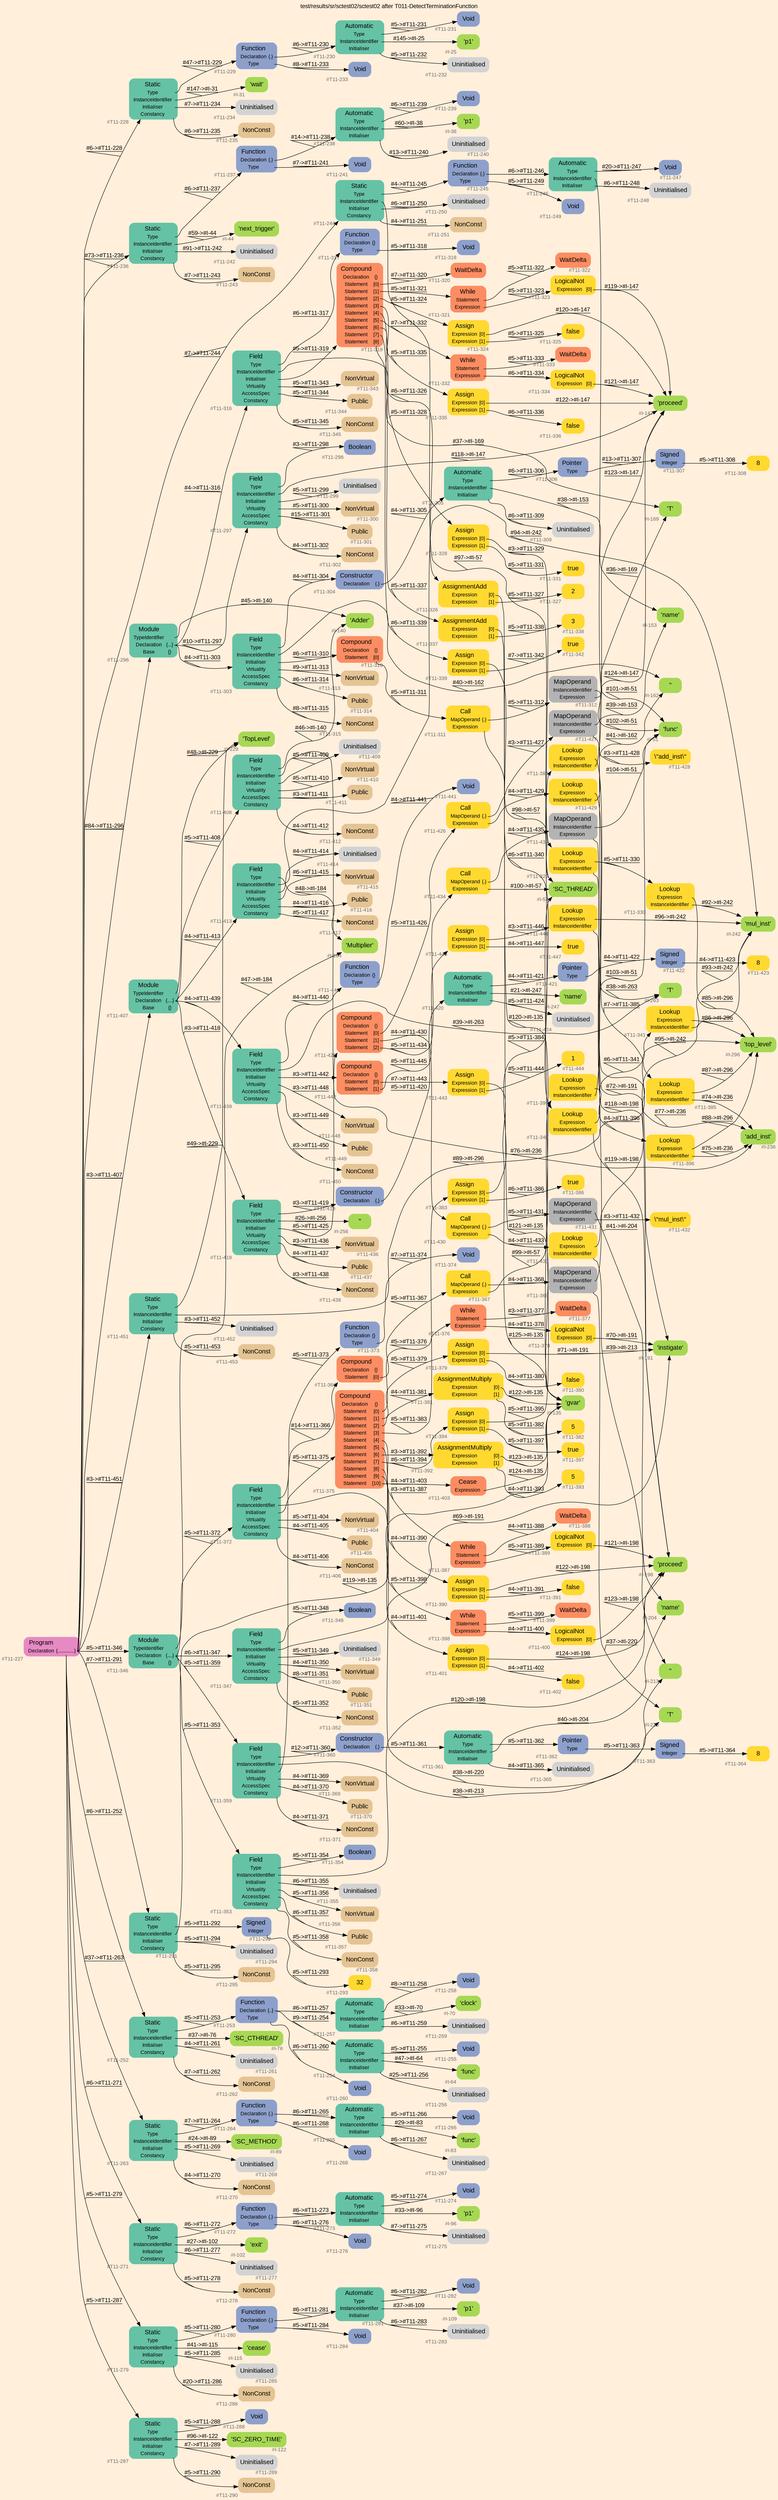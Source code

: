 digraph "test/results/sr/sctest02/sctest02 after T011-DetectTerminationFunction" {
label = "test/results/sr/sctest02/sctest02 after T011-DetectTerminationFunction"
labelloc = t
graph [
    rankdir = "LR"
    ranksep = 0.3
    bgcolor = antiquewhite1
    color = black
    fontcolor = black
    fontname = "Arial"
];
node [
    fontname = "Arial"
];
edge [
    fontname = "Arial"
];

// -------------------- node figure --------------------
// -------- block #T11-227 ----------
"#T11-227" [
    fillcolor = "/set28/4"
    xlabel = "#T11-227"
    fontsize = "12"
    fontcolor = grey40
    shape = "plaintext"
    label = <<TABLE BORDER="0" CELLBORDER="0" CELLSPACING="0">
     <TR><TD><FONT COLOR="black" POINT-SIZE="15">Program</FONT></TD></TR>
     <TR><TD><FONT COLOR="black" POINT-SIZE="12">Declaration</FONT></TD><TD PORT="port0"><FONT COLOR="black" POINT-SIZE="12">{.............}</FONT></TD></TR>
    </TABLE>>
    style = "rounded,filled"
];

// -------- block #T11-228 ----------
"#T11-228" [
    fillcolor = "/set28/1"
    xlabel = "#T11-228"
    fontsize = "12"
    fontcolor = grey40
    shape = "plaintext"
    label = <<TABLE BORDER="0" CELLBORDER="0" CELLSPACING="0">
     <TR><TD><FONT COLOR="black" POINT-SIZE="15">Static</FONT></TD></TR>
     <TR><TD><FONT COLOR="black" POINT-SIZE="12">Type</FONT></TD><TD PORT="port0"></TD></TR>
     <TR><TD><FONT COLOR="black" POINT-SIZE="12">InstanceIdentifier</FONT></TD><TD PORT="port1"></TD></TR>
     <TR><TD><FONT COLOR="black" POINT-SIZE="12">Initialiser</FONT></TD><TD PORT="port2"></TD></TR>
     <TR><TD><FONT COLOR="black" POINT-SIZE="12">Constancy</FONT></TD><TD PORT="port3"></TD></TR>
    </TABLE>>
    style = "rounded,filled"
];

// -------- block #T11-229 ----------
"#T11-229" [
    fillcolor = "/set28/3"
    xlabel = "#T11-229"
    fontsize = "12"
    fontcolor = grey40
    shape = "plaintext"
    label = <<TABLE BORDER="0" CELLBORDER="0" CELLSPACING="0">
     <TR><TD><FONT COLOR="black" POINT-SIZE="15">Function</FONT></TD></TR>
     <TR><TD><FONT COLOR="black" POINT-SIZE="12">Declaration</FONT></TD><TD PORT="port0"><FONT COLOR="black" POINT-SIZE="12">{.}</FONT></TD></TR>
     <TR><TD><FONT COLOR="black" POINT-SIZE="12">Type</FONT></TD><TD PORT="port1"></TD></TR>
    </TABLE>>
    style = "rounded,filled"
];

// -------- block #T11-230 ----------
"#T11-230" [
    fillcolor = "/set28/1"
    xlabel = "#T11-230"
    fontsize = "12"
    fontcolor = grey40
    shape = "plaintext"
    label = <<TABLE BORDER="0" CELLBORDER="0" CELLSPACING="0">
     <TR><TD><FONT COLOR="black" POINT-SIZE="15">Automatic</FONT></TD></TR>
     <TR><TD><FONT COLOR="black" POINT-SIZE="12">Type</FONT></TD><TD PORT="port0"></TD></TR>
     <TR><TD><FONT COLOR="black" POINT-SIZE="12">InstanceIdentifier</FONT></TD><TD PORT="port1"></TD></TR>
     <TR><TD><FONT COLOR="black" POINT-SIZE="12">Initialiser</FONT></TD><TD PORT="port2"></TD></TR>
    </TABLE>>
    style = "rounded,filled"
];

// -------- block #T11-231 ----------
"#T11-231" [
    fillcolor = "/set28/3"
    xlabel = "#T11-231"
    fontsize = "12"
    fontcolor = grey40
    shape = "plaintext"
    label = <<TABLE BORDER="0" CELLBORDER="0" CELLSPACING="0">
     <TR><TD><FONT COLOR="black" POINT-SIZE="15">Void</FONT></TD></TR>
    </TABLE>>
    style = "rounded,filled"
];

// -------- block #I-25 ----------
"#I-25" [
    fillcolor = "/set28/5"
    xlabel = "#I-25"
    fontsize = "12"
    fontcolor = grey40
    shape = "plaintext"
    label = <<TABLE BORDER="0" CELLBORDER="0" CELLSPACING="0">
     <TR><TD><FONT COLOR="black" POINT-SIZE="15">'p1'</FONT></TD></TR>
    </TABLE>>
    style = "rounded,filled"
];

// -------- block #T11-232 ----------
"#T11-232" [
    xlabel = "#T11-232"
    fontsize = "12"
    fontcolor = grey40
    shape = "plaintext"
    label = <<TABLE BORDER="0" CELLBORDER="0" CELLSPACING="0">
     <TR><TD><FONT COLOR="black" POINT-SIZE="15">Uninitialised</FONT></TD></TR>
    </TABLE>>
    style = "rounded,filled"
];

// -------- block #T11-233 ----------
"#T11-233" [
    fillcolor = "/set28/3"
    xlabel = "#T11-233"
    fontsize = "12"
    fontcolor = grey40
    shape = "plaintext"
    label = <<TABLE BORDER="0" CELLBORDER="0" CELLSPACING="0">
     <TR><TD><FONT COLOR="black" POINT-SIZE="15">Void</FONT></TD></TR>
    </TABLE>>
    style = "rounded,filled"
];

// -------- block #I-31 ----------
"#I-31" [
    fillcolor = "/set28/5"
    xlabel = "#I-31"
    fontsize = "12"
    fontcolor = grey40
    shape = "plaintext"
    label = <<TABLE BORDER="0" CELLBORDER="0" CELLSPACING="0">
     <TR><TD><FONT COLOR="black" POINT-SIZE="15">'wait'</FONT></TD></TR>
    </TABLE>>
    style = "rounded,filled"
];

// -------- block #T11-234 ----------
"#T11-234" [
    xlabel = "#T11-234"
    fontsize = "12"
    fontcolor = grey40
    shape = "plaintext"
    label = <<TABLE BORDER="0" CELLBORDER="0" CELLSPACING="0">
     <TR><TD><FONT COLOR="black" POINT-SIZE="15">Uninitialised</FONT></TD></TR>
    </TABLE>>
    style = "rounded,filled"
];

// -------- block #T11-235 ----------
"#T11-235" [
    fillcolor = "/set28/7"
    xlabel = "#T11-235"
    fontsize = "12"
    fontcolor = grey40
    shape = "plaintext"
    label = <<TABLE BORDER="0" CELLBORDER="0" CELLSPACING="0">
     <TR><TD><FONT COLOR="black" POINT-SIZE="15">NonConst</FONT></TD></TR>
    </TABLE>>
    style = "rounded,filled"
];

// -------- block #T11-236 ----------
"#T11-236" [
    fillcolor = "/set28/1"
    xlabel = "#T11-236"
    fontsize = "12"
    fontcolor = grey40
    shape = "plaintext"
    label = <<TABLE BORDER="0" CELLBORDER="0" CELLSPACING="0">
     <TR><TD><FONT COLOR="black" POINT-SIZE="15">Static</FONT></TD></TR>
     <TR><TD><FONT COLOR="black" POINT-SIZE="12">Type</FONT></TD><TD PORT="port0"></TD></TR>
     <TR><TD><FONT COLOR="black" POINT-SIZE="12">InstanceIdentifier</FONT></TD><TD PORT="port1"></TD></TR>
     <TR><TD><FONT COLOR="black" POINT-SIZE="12">Initialiser</FONT></TD><TD PORT="port2"></TD></TR>
     <TR><TD><FONT COLOR="black" POINT-SIZE="12">Constancy</FONT></TD><TD PORT="port3"></TD></TR>
    </TABLE>>
    style = "rounded,filled"
];

// -------- block #T11-237 ----------
"#T11-237" [
    fillcolor = "/set28/3"
    xlabel = "#T11-237"
    fontsize = "12"
    fontcolor = grey40
    shape = "plaintext"
    label = <<TABLE BORDER="0" CELLBORDER="0" CELLSPACING="0">
     <TR><TD><FONT COLOR="black" POINT-SIZE="15">Function</FONT></TD></TR>
     <TR><TD><FONT COLOR="black" POINT-SIZE="12">Declaration</FONT></TD><TD PORT="port0"><FONT COLOR="black" POINT-SIZE="12">{.}</FONT></TD></TR>
     <TR><TD><FONT COLOR="black" POINT-SIZE="12">Type</FONT></TD><TD PORT="port1"></TD></TR>
    </TABLE>>
    style = "rounded,filled"
];

// -------- block #T11-238 ----------
"#T11-238" [
    fillcolor = "/set28/1"
    xlabel = "#T11-238"
    fontsize = "12"
    fontcolor = grey40
    shape = "plaintext"
    label = <<TABLE BORDER="0" CELLBORDER="0" CELLSPACING="0">
     <TR><TD><FONT COLOR="black" POINT-SIZE="15">Automatic</FONT></TD></TR>
     <TR><TD><FONT COLOR="black" POINT-SIZE="12">Type</FONT></TD><TD PORT="port0"></TD></TR>
     <TR><TD><FONT COLOR="black" POINT-SIZE="12">InstanceIdentifier</FONT></TD><TD PORT="port1"></TD></TR>
     <TR><TD><FONT COLOR="black" POINT-SIZE="12">Initialiser</FONT></TD><TD PORT="port2"></TD></TR>
    </TABLE>>
    style = "rounded,filled"
];

// -------- block #T11-239 ----------
"#T11-239" [
    fillcolor = "/set28/3"
    xlabel = "#T11-239"
    fontsize = "12"
    fontcolor = grey40
    shape = "plaintext"
    label = <<TABLE BORDER="0" CELLBORDER="0" CELLSPACING="0">
     <TR><TD><FONT COLOR="black" POINT-SIZE="15">Void</FONT></TD></TR>
    </TABLE>>
    style = "rounded,filled"
];

// -------- block #I-38 ----------
"#I-38" [
    fillcolor = "/set28/5"
    xlabel = "#I-38"
    fontsize = "12"
    fontcolor = grey40
    shape = "plaintext"
    label = <<TABLE BORDER="0" CELLBORDER="0" CELLSPACING="0">
     <TR><TD><FONT COLOR="black" POINT-SIZE="15">'p1'</FONT></TD></TR>
    </TABLE>>
    style = "rounded,filled"
];

// -------- block #T11-240 ----------
"#T11-240" [
    xlabel = "#T11-240"
    fontsize = "12"
    fontcolor = grey40
    shape = "plaintext"
    label = <<TABLE BORDER="0" CELLBORDER="0" CELLSPACING="0">
     <TR><TD><FONT COLOR="black" POINT-SIZE="15">Uninitialised</FONT></TD></TR>
    </TABLE>>
    style = "rounded,filled"
];

// -------- block #T11-241 ----------
"#T11-241" [
    fillcolor = "/set28/3"
    xlabel = "#T11-241"
    fontsize = "12"
    fontcolor = grey40
    shape = "plaintext"
    label = <<TABLE BORDER="0" CELLBORDER="0" CELLSPACING="0">
     <TR><TD><FONT COLOR="black" POINT-SIZE="15">Void</FONT></TD></TR>
    </TABLE>>
    style = "rounded,filled"
];

// -------- block #I-44 ----------
"#I-44" [
    fillcolor = "/set28/5"
    xlabel = "#I-44"
    fontsize = "12"
    fontcolor = grey40
    shape = "plaintext"
    label = <<TABLE BORDER="0" CELLBORDER="0" CELLSPACING="0">
     <TR><TD><FONT COLOR="black" POINT-SIZE="15">'next_trigger'</FONT></TD></TR>
    </TABLE>>
    style = "rounded,filled"
];

// -------- block #T11-242 ----------
"#T11-242" [
    xlabel = "#T11-242"
    fontsize = "12"
    fontcolor = grey40
    shape = "plaintext"
    label = <<TABLE BORDER="0" CELLBORDER="0" CELLSPACING="0">
     <TR><TD><FONT COLOR="black" POINT-SIZE="15">Uninitialised</FONT></TD></TR>
    </TABLE>>
    style = "rounded,filled"
];

// -------- block #T11-243 ----------
"#T11-243" [
    fillcolor = "/set28/7"
    xlabel = "#T11-243"
    fontsize = "12"
    fontcolor = grey40
    shape = "plaintext"
    label = <<TABLE BORDER="0" CELLBORDER="0" CELLSPACING="0">
     <TR><TD><FONT COLOR="black" POINT-SIZE="15">NonConst</FONT></TD></TR>
    </TABLE>>
    style = "rounded,filled"
];

// -------- block #T11-244 ----------
"#T11-244" [
    fillcolor = "/set28/1"
    xlabel = "#T11-244"
    fontsize = "12"
    fontcolor = grey40
    shape = "plaintext"
    label = <<TABLE BORDER="0" CELLBORDER="0" CELLSPACING="0">
     <TR><TD><FONT COLOR="black" POINT-SIZE="15">Static</FONT></TD></TR>
     <TR><TD><FONT COLOR="black" POINT-SIZE="12">Type</FONT></TD><TD PORT="port0"></TD></TR>
     <TR><TD><FONT COLOR="black" POINT-SIZE="12">InstanceIdentifier</FONT></TD><TD PORT="port1"></TD></TR>
     <TR><TD><FONT COLOR="black" POINT-SIZE="12">Initialiser</FONT></TD><TD PORT="port2"></TD></TR>
     <TR><TD><FONT COLOR="black" POINT-SIZE="12">Constancy</FONT></TD><TD PORT="port3"></TD></TR>
    </TABLE>>
    style = "rounded,filled"
];

// -------- block #T11-245 ----------
"#T11-245" [
    fillcolor = "/set28/3"
    xlabel = "#T11-245"
    fontsize = "12"
    fontcolor = grey40
    shape = "plaintext"
    label = <<TABLE BORDER="0" CELLBORDER="0" CELLSPACING="0">
     <TR><TD><FONT COLOR="black" POINT-SIZE="15">Function</FONT></TD></TR>
     <TR><TD><FONT COLOR="black" POINT-SIZE="12">Declaration</FONT></TD><TD PORT="port0"><FONT COLOR="black" POINT-SIZE="12">{.}</FONT></TD></TR>
     <TR><TD><FONT COLOR="black" POINT-SIZE="12">Type</FONT></TD><TD PORT="port1"></TD></TR>
    </TABLE>>
    style = "rounded,filled"
];

// -------- block #T11-246 ----------
"#T11-246" [
    fillcolor = "/set28/1"
    xlabel = "#T11-246"
    fontsize = "12"
    fontcolor = grey40
    shape = "plaintext"
    label = <<TABLE BORDER="0" CELLBORDER="0" CELLSPACING="0">
     <TR><TD><FONT COLOR="black" POINT-SIZE="15">Automatic</FONT></TD></TR>
     <TR><TD><FONT COLOR="black" POINT-SIZE="12">Type</FONT></TD><TD PORT="port0"></TD></TR>
     <TR><TD><FONT COLOR="black" POINT-SIZE="12">InstanceIdentifier</FONT></TD><TD PORT="port1"></TD></TR>
     <TR><TD><FONT COLOR="black" POINT-SIZE="12">Initialiser</FONT></TD><TD PORT="port2"></TD></TR>
    </TABLE>>
    style = "rounded,filled"
];

// -------- block #T11-247 ----------
"#T11-247" [
    fillcolor = "/set28/3"
    xlabel = "#T11-247"
    fontsize = "12"
    fontcolor = grey40
    shape = "plaintext"
    label = <<TABLE BORDER="0" CELLBORDER="0" CELLSPACING="0">
     <TR><TD><FONT COLOR="black" POINT-SIZE="15">Void</FONT></TD></TR>
    </TABLE>>
    style = "rounded,filled"
];

// -------- block #I-51 ----------
"#I-51" [
    fillcolor = "/set28/5"
    xlabel = "#I-51"
    fontsize = "12"
    fontcolor = grey40
    shape = "plaintext"
    label = <<TABLE BORDER="0" CELLBORDER="0" CELLSPACING="0">
     <TR><TD><FONT COLOR="black" POINT-SIZE="15">'func'</FONT></TD></TR>
    </TABLE>>
    style = "rounded,filled"
];

// -------- block #T11-248 ----------
"#T11-248" [
    xlabel = "#T11-248"
    fontsize = "12"
    fontcolor = grey40
    shape = "plaintext"
    label = <<TABLE BORDER="0" CELLBORDER="0" CELLSPACING="0">
     <TR><TD><FONT COLOR="black" POINT-SIZE="15">Uninitialised</FONT></TD></TR>
    </TABLE>>
    style = "rounded,filled"
];

// -------- block #T11-249 ----------
"#T11-249" [
    fillcolor = "/set28/3"
    xlabel = "#T11-249"
    fontsize = "12"
    fontcolor = grey40
    shape = "plaintext"
    label = <<TABLE BORDER="0" CELLBORDER="0" CELLSPACING="0">
     <TR><TD><FONT COLOR="black" POINT-SIZE="15">Void</FONT></TD></TR>
    </TABLE>>
    style = "rounded,filled"
];

// -------- block #I-57 ----------
"#I-57" [
    fillcolor = "/set28/5"
    xlabel = "#I-57"
    fontsize = "12"
    fontcolor = grey40
    shape = "plaintext"
    label = <<TABLE BORDER="0" CELLBORDER="0" CELLSPACING="0">
     <TR><TD><FONT COLOR="black" POINT-SIZE="15">'SC_THREAD'</FONT></TD></TR>
    </TABLE>>
    style = "rounded,filled"
];

// -------- block #T11-250 ----------
"#T11-250" [
    xlabel = "#T11-250"
    fontsize = "12"
    fontcolor = grey40
    shape = "plaintext"
    label = <<TABLE BORDER="0" CELLBORDER="0" CELLSPACING="0">
     <TR><TD><FONT COLOR="black" POINT-SIZE="15">Uninitialised</FONT></TD></TR>
    </TABLE>>
    style = "rounded,filled"
];

// -------- block #T11-251 ----------
"#T11-251" [
    fillcolor = "/set28/7"
    xlabel = "#T11-251"
    fontsize = "12"
    fontcolor = grey40
    shape = "plaintext"
    label = <<TABLE BORDER="0" CELLBORDER="0" CELLSPACING="0">
     <TR><TD><FONT COLOR="black" POINT-SIZE="15">NonConst</FONT></TD></TR>
    </TABLE>>
    style = "rounded,filled"
];

// -------- block #T11-252 ----------
"#T11-252" [
    fillcolor = "/set28/1"
    xlabel = "#T11-252"
    fontsize = "12"
    fontcolor = grey40
    shape = "plaintext"
    label = <<TABLE BORDER="0" CELLBORDER="0" CELLSPACING="0">
     <TR><TD><FONT COLOR="black" POINT-SIZE="15">Static</FONT></TD></TR>
     <TR><TD><FONT COLOR="black" POINT-SIZE="12">Type</FONT></TD><TD PORT="port0"></TD></TR>
     <TR><TD><FONT COLOR="black" POINT-SIZE="12">InstanceIdentifier</FONT></TD><TD PORT="port1"></TD></TR>
     <TR><TD><FONT COLOR="black" POINT-SIZE="12">Initialiser</FONT></TD><TD PORT="port2"></TD></TR>
     <TR><TD><FONT COLOR="black" POINT-SIZE="12">Constancy</FONT></TD><TD PORT="port3"></TD></TR>
    </TABLE>>
    style = "rounded,filled"
];

// -------- block #T11-253 ----------
"#T11-253" [
    fillcolor = "/set28/3"
    xlabel = "#T11-253"
    fontsize = "12"
    fontcolor = grey40
    shape = "plaintext"
    label = <<TABLE BORDER="0" CELLBORDER="0" CELLSPACING="0">
     <TR><TD><FONT COLOR="black" POINT-SIZE="15">Function</FONT></TD></TR>
     <TR><TD><FONT COLOR="black" POINT-SIZE="12">Declaration</FONT></TD><TD PORT="port0"><FONT COLOR="black" POINT-SIZE="12">{..}</FONT></TD></TR>
     <TR><TD><FONT COLOR="black" POINT-SIZE="12">Type</FONT></TD><TD PORT="port1"></TD></TR>
    </TABLE>>
    style = "rounded,filled"
];

// -------- block #T11-254 ----------
"#T11-254" [
    fillcolor = "/set28/1"
    xlabel = "#T11-254"
    fontsize = "12"
    fontcolor = grey40
    shape = "plaintext"
    label = <<TABLE BORDER="0" CELLBORDER="0" CELLSPACING="0">
     <TR><TD><FONT COLOR="black" POINT-SIZE="15">Automatic</FONT></TD></TR>
     <TR><TD><FONT COLOR="black" POINT-SIZE="12">Type</FONT></TD><TD PORT="port0"></TD></TR>
     <TR><TD><FONT COLOR="black" POINT-SIZE="12">InstanceIdentifier</FONT></TD><TD PORT="port1"></TD></TR>
     <TR><TD><FONT COLOR="black" POINT-SIZE="12">Initialiser</FONT></TD><TD PORT="port2"></TD></TR>
    </TABLE>>
    style = "rounded,filled"
];

// -------- block #T11-255 ----------
"#T11-255" [
    fillcolor = "/set28/3"
    xlabel = "#T11-255"
    fontsize = "12"
    fontcolor = grey40
    shape = "plaintext"
    label = <<TABLE BORDER="0" CELLBORDER="0" CELLSPACING="0">
     <TR><TD><FONT COLOR="black" POINT-SIZE="15">Void</FONT></TD></TR>
    </TABLE>>
    style = "rounded,filled"
];

// -------- block #I-64 ----------
"#I-64" [
    fillcolor = "/set28/5"
    xlabel = "#I-64"
    fontsize = "12"
    fontcolor = grey40
    shape = "plaintext"
    label = <<TABLE BORDER="0" CELLBORDER="0" CELLSPACING="0">
     <TR><TD><FONT COLOR="black" POINT-SIZE="15">'func'</FONT></TD></TR>
    </TABLE>>
    style = "rounded,filled"
];

// -------- block #T11-256 ----------
"#T11-256" [
    xlabel = "#T11-256"
    fontsize = "12"
    fontcolor = grey40
    shape = "plaintext"
    label = <<TABLE BORDER="0" CELLBORDER="0" CELLSPACING="0">
     <TR><TD><FONT COLOR="black" POINT-SIZE="15">Uninitialised</FONT></TD></TR>
    </TABLE>>
    style = "rounded,filled"
];

// -------- block #T11-257 ----------
"#T11-257" [
    fillcolor = "/set28/1"
    xlabel = "#T11-257"
    fontsize = "12"
    fontcolor = grey40
    shape = "plaintext"
    label = <<TABLE BORDER="0" CELLBORDER="0" CELLSPACING="0">
     <TR><TD><FONT COLOR="black" POINT-SIZE="15">Automatic</FONT></TD></TR>
     <TR><TD><FONT COLOR="black" POINT-SIZE="12">Type</FONT></TD><TD PORT="port0"></TD></TR>
     <TR><TD><FONT COLOR="black" POINT-SIZE="12">InstanceIdentifier</FONT></TD><TD PORT="port1"></TD></TR>
     <TR><TD><FONT COLOR="black" POINT-SIZE="12">Initialiser</FONT></TD><TD PORT="port2"></TD></TR>
    </TABLE>>
    style = "rounded,filled"
];

// -------- block #T11-258 ----------
"#T11-258" [
    fillcolor = "/set28/3"
    xlabel = "#T11-258"
    fontsize = "12"
    fontcolor = grey40
    shape = "plaintext"
    label = <<TABLE BORDER="0" CELLBORDER="0" CELLSPACING="0">
     <TR><TD><FONT COLOR="black" POINT-SIZE="15">Void</FONT></TD></TR>
    </TABLE>>
    style = "rounded,filled"
];

// -------- block #I-70 ----------
"#I-70" [
    fillcolor = "/set28/5"
    xlabel = "#I-70"
    fontsize = "12"
    fontcolor = grey40
    shape = "plaintext"
    label = <<TABLE BORDER="0" CELLBORDER="0" CELLSPACING="0">
     <TR><TD><FONT COLOR="black" POINT-SIZE="15">'clock'</FONT></TD></TR>
    </TABLE>>
    style = "rounded,filled"
];

// -------- block #T11-259 ----------
"#T11-259" [
    xlabel = "#T11-259"
    fontsize = "12"
    fontcolor = grey40
    shape = "plaintext"
    label = <<TABLE BORDER="0" CELLBORDER="0" CELLSPACING="0">
     <TR><TD><FONT COLOR="black" POINT-SIZE="15">Uninitialised</FONT></TD></TR>
    </TABLE>>
    style = "rounded,filled"
];

// -------- block #T11-260 ----------
"#T11-260" [
    fillcolor = "/set28/3"
    xlabel = "#T11-260"
    fontsize = "12"
    fontcolor = grey40
    shape = "plaintext"
    label = <<TABLE BORDER="0" CELLBORDER="0" CELLSPACING="0">
     <TR><TD><FONT COLOR="black" POINT-SIZE="15">Void</FONT></TD></TR>
    </TABLE>>
    style = "rounded,filled"
];

// -------- block #I-76 ----------
"#I-76" [
    fillcolor = "/set28/5"
    xlabel = "#I-76"
    fontsize = "12"
    fontcolor = grey40
    shape = "plaintext"
    label = <<TABLE BORDER="0" CELLBORDER="0" CELLSPACING="0">
     <TR><TD><FONT COLOR="black" POINT-SIZE="15">'SC_CTHREAD'</FONT></TD></TR>
    </TABLE>>
    style = "rounded,filled"
];

// -------- block #T11-261 ----------
"#T11-261" [
    xlabel = "#T11-261"
    fontsize = "12"
    fontcolor = grey40
    shape = "plaintext"
    label = <<TABLE BORDER="0" CELLBORDER="0" CELLSPACING="0">
     <TR><TD><FONT COLOR="black" POINT-SIZE="15">Uninitialised</FONT></TD></TR>
    </TABLE>>
    style = "rounded,filled"
];

// -------- block #T11-262 ----------
"#T11-262" [
    fillcolor = "/set28/7"
    xlabel = "#T11-262"
    fontsize = "12"
    fontcolor = grey40
    shape = "plaintext"
    label = <<TABLE BORDER="0" CELLBORDER="0" CELLSPACING="0">
     <TR><TD><FONT COLOR="black" POINT-SIZE="15">NonConst</FONT></TD></TR>
    </TABLE>>
    style = "rounded,filled"
];

// -------- block #T11-263 ----------
"#T11-263" [
    fillcolor = "/set28/1"
    xlabel = "#T11-263"
    fontsize = "12"
    fontcolor = grey40
    shape = "plaintext"
    label = <<TABLE BORDER="0" CELLBORDER="0" CELLSPACING="0">
     <TR><TD><FONT COLOR="black" POINT-SIZE="15">Static</FONT></TD></TR>
     <TR><TD><FONT COLOR="black" POINT-SIZE="12">Type</FONT></TD><TD PORT="port0"></TD></TR>
     <TR><TD><FONT COLOR="black" POINT-SIZE="12">InstanceIdentifier</FONT></TD><TD PORT="port1"></TD></TR>
     <TR><TD><FONT COLOR="black" POINT-SIZE="12">Initialiser</FONT></TD><TD PORT="port2"></TD></TR>
     <TR><TD><FONT COLOR="black" POINT-SIZE="12">Constancy</FONT></TD><TD PORT="port3"></TD></TR>
    </TABLE>>
    style = "rounded,filled"
];

// -------- block #T11-264 ----------
"#T11-264" [
    fillcolor = "/set28/3"
    xlabel = "#T11-264"
    fontsize = "12"
    fontcolor = grey40
    shape = "plaintext"
    label = <<TABLE BORDER="0" CELLBORDER="0" CELLSPACING="0">
     <TR><TD><FONT COLOR="black" POINT-SIZE="15">Function</FONT></TD></TR>
     <TR><TD><FONT COLOR="black" POINT-SIZE="12">Declaration</FONT></TD><TD PORT="port0"><FONT COLOR="black" POINT-SIZE="12">{.}</FONT></TD></TR>
     <TR><TD><FONT COLOR="black" POINT-SIZE="12">Type</FONT></TD><TD PORT="port1"></TD></TR>
    </TABLE>>
    style = "rounded,filled"
];

// -------- block #T11-265 ----------
"#T11-265" [
    fillcolor = "/set28/1"
    xlabel = "#T11-265"
    fontsize = "12"
    fontcolor = grey40
    shape = "plaintext"
    label = <<TABLE BORDER="0" CELLBORDER="0" CELLSPACING="0">
     <TR><TD><FONT COLOR="black" POINT-SIZE="15">Automatic</FONT></TD></TR>
     <TR><TD><FONT COLOR="black" POINT-SIZE="12">Type</FONT></TD><TD PORT="port0"></TD></TR>
     <TR><TD><FONT COLOR="black" POINT-SIZE="12">InstanceIdentifier</FONT></TD><TD PORT="port1"></TD></TR>
     <TR><TD><FONT COLOR="black" POINT-SIZE="12">Initialiser</FONT></TD><TD PORT="port2"></TD></TR>
    </TABLE>>
    style = "rounded,filled"
];

// -------- block #T11-266 ----------
"#T11-266" [
    fillcolor = "/set28/3"
    xlabel = "#T11-266"
    fontsize = "12"
    fontcolor = grey40
    shape = "plaintext"
    label = <<TABLE BORDER="0" CELLBORDER="0" CELLSPACING="0">
     <TR><TD><FONT COLOR="black" POINT-SIZE="15">Void</FONT></TD></TR>
    </TABLE>>
    style = "rounded,filled"
];

// -------- block #I-83 ----------
"#I-83" [
    fillcolor = "/set28/5"
    xlabel = "#I-83"
    fontsize = "12"
    fontcolor = grey40
    shape = "plaintext"
    label = <<TABLE BORDER="0" CELLBORDER="0" CELLSPACING="0">
     <TR><TD><FONT COLOR="black" POINT-SIZE="15">'func'</FONT></TD></TR>
    </TABLE>>
    style = "rounded,filled"
];

// -------- block #T11-267 ----------
"#T11-267" [
    xlabel = "#T11-267"
    fontsize = "12"
    fontcolor = grey40
    shape = "plaintext"
    label = <<TABLE BORDER="0" CELLBORDER="0" CELLSPACING="0">
     <TR><TD><FONT COLOR="black" POINT-SIZE="15">Uninitialised</FONT></TD></TR>
    </TABLE>>
    style = "rounded,filled"
];

// -------- block #T11-268 ----------
"#T11-268" [
    fillcolor = "/set28/3"
    xlabel = "#T11-268"
    fontsize = "12"
    fontcolor = grey40
    shape = "plaintext"
    label = <<TABLE BORDER="0" CELLBORDER="0" CELLSPACING="0">
     <TR><TD><FONT COLOR="black" POINT-SIZE="15">Void</FONT></TD></TR>
    </TABLE>>
    style = "rounded,filled"
];

// -------- block #I-89 ----------
"#I-89" [
    fillcolor = "/set28/5"
    xlabel = "#I-89"
    fontsize = "12"
    fontcolor = grey40
    shape = "plaintext"
    label = <<TABLE BORDER="0" CELLBORDER="0" CELLSPACING="0">
     <TR><TD><FONT COLOR="black" POINT-SIZE="15">'SC_METHOD'</FONT></TD></TR>
    </TABLE>>
    style = "rounded,filled"
];

// -------- block #T11-269 ----------
"#T11-269" [
    xlabel = "#T11-269"
    fontsize = "12"
    fontcolor = grey40
    shape = "plaintext"
    label = <<TABLE BORDER="0" CELLBORDER="0" CELLSPACING="0">
     <TR><TD><FONT COLOR="black" POINT-SIZE="15">Uninitialised</FONT></TD></TR>
    </TABLE>>
    style = "rounded,filled"
];

// -------- block #T11-270 ----------
"#T11-270" [
    fillcolor = "/set28/7"
    xlabel = "#T11-270"
    fontsize = "12"
    fontcolor = grey40
    shape = "plaintext"
    label = <<TABLE BORDER="0" CELLBORDER="0" CELLSPACING="0">
     <TR><TD><FONT COLOR="black" POINT-SIZE="15">NonConst</FONT></TD></TR>
    </TABLE>>
    style = "rounded,filled"
];

// -------- block #T11-271 ----------
"#T11-271" [
    fillcolor = "/set28/1"
    xlabel = "#T11-271"
    fontsize = "12"
    fontcolor = grey40
    shape = "plaintext"
    label = <<TABLE BORDER="0" CELLBORDER="0" CELLSPACING="0">
     <TR><TD><FONT COLOR="black" POINT-SIZE="15">Static</FONT></TD></TR>
     <TR><TD><FONT COLOR="black" POINT-SIZE="12">Type</FONT></TD><TD PORT="port0"></TD></TR>
     <TR><TD><FONT COLOR="black" POINT-SIZE="12">InstanceIdentifier</FONT></TD><TD PORT="port1"></TD></TR>
     <TR><TD><FONT COLOR="black" POINT-SIZE="12">Initialiser</FONT></TD><TD PORT="port2"></TD></TR>
     <TR><TD><FONT COLOR="black" POINT-SIZE="12">Constancy</FONT></TD><TD PORT="port3"></TD></TR>
    </TABLE>>
    style = "rounded,filled"
];

// -------- block #T11-272 ----------
"#T11-272" [
    fillcolor = "/set28/3"
    xlabel = "#T11-272"
    fontsize = "12"
    fontcolor = grey40
    shape = "plaintext"
    label = <<TABLE BORDER="0" CELLBORDER="0" CELLSPACING="0">
     <TR><TD><FONT COLOR="black" POINT-SIZE="15">Function</FONT></TD></TR>
     <TR><TD><FONT COLOR="black" POINT-SIZE="12">Declaration</FONT></TD><TD PORT="port0"><FONT COLOR="black" POINT-SIZE="12">{.}</FONT></TD></TR>
     <TR><TD><FONT COLOR="black" POINT-SIZE="12">Type</FONT></TD><TD PORT="port1"></TD></TR>
    </TABLE>>
    style = "rounded,filled"
];

// -------- block #T11-273 ----------
"#T11-273" [
    fillcolor = "/set28/1"
    xlabel = "#T11-273"
    fontsize = "12"
    fontcolor = grey40
    shape = "plaintext"
    label = <<TABLE BORDER="0" CELLBORDER="0" CELLSPACING="0">
     <TR><TD><FONT COLOR="black" POINT-SIZE="15">Automatic</FONT></TD></TR>
     <TR><TD><FONT COLOR="black" POINT-SIZE="12">Type</FONT></TD><TD PORT="port0"></TD></TR>
     <TR><TD><FONT COLOR="black" POINT-SIZE="12">InstanceIdentifier</FONT></TD><TD PORT="port1"></TD></TR>
     <TR><TD><FONT COLOR="black" POINT-SIZE="12">Initialiser</FONT></TD><TD PORT="port2"></TD></TR>
    </TABLE>>
    style = "rounded,filled"
];

// -------- block #T11-274 ----------
"#T11-274" [
    fillcolor = "/set28/3"
    xlabel = "#T11-274"
    fontsize = "12"
    fontcolor = grey40
    shape = "plaintext"
    label = <<TABLE BORDER="0" CELLBORDER="0" CELLSPACING="0">
     <TR><TD><FONT COLOR="black" POINT-SIZE="15">Void</FONT></TD></TR>
    </TABLE>>
    style = "rounded,filled"
];

// -------- block #I-96 ----------
"#I-96" [
    fillcolor = "/set28/5"
    xlabel = "#I-96"
    fontsize = "12"
    fontcolor = grey40
    shape = "plaintext"
    label = <<TABLE BORDER="0" CELLBORDER="0" CELLSPACING="0">
     <TR><TD><FONT COLOR="black" POINT-SIZE="15">'p1'</FONT></TD></TR>
    </TABLE>>
    style = "rounded,filled"
];

// -------- block #T11-275 ----------
"#T11-275" [
    xlabel = "#T11-275"
    fontsize = "12"
    fontcolor = grey40
    shape = "plaintext"
    label = <<TABLE BORDER="0" CELLBORDER="0" CELLSPACING="0">
     <TR><TD><FONT COLOR="black" POINT-SIZE="15">Uninitialised</FONT></TD></TR>
    </TABLE>>
    style = "rounded,filled"
];

// -------- block #T11-276 ----------
"#T11-276" [
    fillcolor = "/set28/3"
    xlabel = "#T11-276"
    fontsize = "12"
    fontcolor = grey40
    shape = "plaintext"
    label = <<TABLE BORDER="0" CELLBORDER="0" CELLSPACING="0">
     <TR><TD><FONT COLOR="black" POINT-SIZE="15">Void</FONT></TD></TR>
    </TABLE>>
    style = "rounded,filled"
];

// -------- block #I-102 ----------
"#I-102" [
    fillcolor = "/set28/5"
    xlabel = "#I-102"
    fontsize = "12"
    fontcolor = grey40
    shape = "plaintext"
    label = <<TABLE BORDER="0" CELLBORDER="0" CELLSPACING="0">
     <TR><TD><FONT COLOR="black" POINT-SIZE="15">'exit'</FONT></TD></TR>
    </TABLE>>
    style = "rounded,filled"
];

// -------- block #T11-277 ----------
"#T11-277" [
    xlabel = "#T11-277"
    fontsize = "12"
    fontcolor = grey40
    shape = "plaintext"
    label = <<TABLE BORDER="0" CELLBORDER="0" CELLSPACING="0">
     <TR><TD><FONT COLOR="black" POINT-SIZE="15">Uninitialised</FONT></TD></TR>
    </TABLE>>
    style = "rounded,filled"
];

// -------- block #T11-278 ----------
"#T11-278" [
    fillcolor = "/set28/7"
    xlabel = "#T11-278"
    fontsize = "12"
    fontcolor = grey40
    shape = "plaintext"
    label = <<TABLE BORDER="0" CELLBORDER="0" CELLSPACING="0">
     <TR><TD><FONT COLOR="black" POINT-SIZE="15">NonConst</FONT></TD></TR>
    </TABLE>>
    style = "rounded,filled"
];

// -------- block #T11-279 ----------
"#T11-279" [
    fillcolor = "/set28/1"
    xlabel = "#T11-279"
    fontsize = "12"
    fontcolor = grey40
    shape = "plaintext"
    label = <<TABLE BORDER="0" CELLBORDER="0" CELLSPACING="0">
     <TR><TD><FONT COLOR="black" POINT-SIZE="15">Static</FONT></TD></TR>
     <TR><TD><FONT COLOR="black" POINT-SIZE="12">Type</FONT></TD><TD PORT="port0"></TD></TR>
     <TR><TD><FONT COLOR="black" POINT-SIZE="12">InstanceIdentifier</FONT></TD><TD PORT="port1"></TD></TR>
     <TR><TD><FONT COLOR="black" POINT-SIZE="12">Initialiser</FONT></TD><TD PORT="port2"></TD></TR>
     <TR><TD><FONT COLOR="black" POINT-SIZE="12">Constancy</FONT></TD><TD PORT="port3"></TD></TR>
    </TABLE>>
    style = "rounded,filled"
];

// -------- block #T11-280 ----------
"#T11-280" [
    fillcolor = "/set28/3"
    xlabel = "#T11-280"
    fontsize = "12"
    fontcolor = grey40
    shape = "plaintext"
    label = <<TABLE BORDER="0" CELLBORDER="0" CELLSPACING="0">
     <TR><TD><FONT COLOR="black" POINT-SIZE="15">Function</FONT></TD></TR>
     <TR><TD><FONT COLOR="black" POINT-SIZE="12">Declaration</FONT></TD><TD PORT="port0"><FONT COLOR="black" POINT-SIZE="12">{.}</FONT></TD></TR>
     <TR><TD><FONT COLOR="black" POINT-SIZE="12">Type</FONT></TD><TD PORT="port1"></TD></TR>
    </TABLE>>
    style = "rounded,filled"
];

// -------- block #T11-281 ----------
"#T11-281" [
    fillcolor = "/set28/1"
    xlabel = "#T11-281"
    fontsize = "12"
    fontcolor = grey40
    shape = "plaintext"
    label = <<TABLE BORDER="0" CELLBORDER="0" CELLSPACING="0">
     <TR><TD><FONT COLOR="black" POINT-SIZE="15">Automatic</FONT></TD></TR>
     <TR><TD><FONT COLOR="black" POINT-SIZE="12">Type</FONT></TD><TD PORT="port0"></TD></TR>
     <TR><TD><FONT COLOR="black" POINT-SIZE="12">InstanceIdentifier</FONT></TD><TD PORT="port1"></TD></TR>
     <TR><TD><FONT COLOR="black" POINT-SIZE="12">Initialiser</FONT></TD><TD PORT="port2"></TD></TR>
    </TABLE>>
    style = "rounded,filled"
];

// -------- block #T11-282 ----------
"#T11-282" [
    fillcolor = "/set28/3"
    xlabel = "#T11-282"
    fontsize = "12"
    fontcolor = grey40
    shape = "plaintext"
    label = <<TABLE BORDER="0" CELLBORDER="0" CELLSPACING="0">
     <TR><TD><FONT COLOR="black" POINT-SIZE="15">Void</FONT></TD></TR>
    </TABLE>>
    style = "rounded,filled"
];

// -------- block #I-109 ----------
"#I-109" [
    fillcolor = "/set28/5"
    xlabel = "#I-109"
    fontsize = "12"
    fontcolor = grey40
    shape = "plaintext"
    label = <<TABLE BORDER="0" CELLBORDER="0" CELLSPACING="0">
     <TR><TD><FONT COLOR="black" POINT-SIZE="15">'p1'</FONT></TD></TR>
    </TABLE>>
    style = "rounded,filled"
];

// -------- block #T11-283 ----------
"#T11-283" [
    xlabel = "#T11-283"
    fontsize = "12"
    fontcolor = grey40
    shape = "plaintext"
    label = <<TABLE BORDER="0" CELLBORDER="0" CELLSPACING="0">
     <TR><TD><FONT COLOR="black" POINT-SIZE="15">Uninitialised</FONT></TD></TR>
    </TABLE>>
    style = "rounded,filled"
];

// -------- block #T11-284 ----------
"#T11-284" [
    fillcolor = "/set28/3"
    xlabel = "#T11-284"
    fontsize = "12"
    fontcolor = grey40
    shape = "plaintext"
    label = <<TABLE BORDER="0" CELLBORDER="0" CELLSPACING="0">
     <TR><TD><FONT COLOR="black" POINT-SIZE="15">Void</FONT></TD></TR>
    </TABLE>>
    style = "rounded,filled"
];

// -------- block #I-115 ----------
"#I-115" [
    fillcolor = "/set28/5"
    xlabel = "#I-115"
    fontsize = "12"
    fontcolor = grey40
    shape = "plaintext"
    label = <<TABLE BORDER="0" CELLBORDER="0" CELLSPACING="0">
     <TR><TD><FONT COLOR="black" POINT-SIZE="15">'cease'</FONT></TD></TR>
    </TABLE>>
    style = "rounded,filled"
];

// -------- block #T11-285 ----------
"#T11-285" [
    xlabel = "#T11-285"
    fontsize = "12"
    fontcolor = grey40
    shape = "plaintext"
    label = <<TABLE BORDER="0" CELLBORDER="0" CELLSPACING="0">
     <TR><TD><FONT COLOR="black" POINT-SIZE="15">Uninitialised</FONT></TD></TR>
    </TABLE>>
    style = "rounded,filled"
];

// -------- block #T11-286 ----------
"#T11-286" [
    fillcolor = "/set28/7"
    xlabel = "#T11-286"
    fontsize = "12"
    fontcolor = grey40
    shape = "plaintext"
    label = <<TABLE BORDER="0" CELLBORDER="0" CELLSPACING="0">
     <TR><TD><FONT COLOR="black" POINT-SIZE="15">NonConst</FONT></TD></TR>
    </TABLE>>
    style = "rounded,filled"
];

// -------- block #T11-287 ----------
"#T11-287" [
    fillcolor = "/set28/1"
    xlabel = "#T11-287"
    fontsize = "12"
    fontcolor = grey40
    shape = "plaintext"
    label = <<TABLE BORDER="0" CELLBORDER="0" CELLSPACING="0">
     <TR><TD><FONT COLOR="black" POINT-SIZE="15">Static</FONT></TD></TR>
     <TR><TD><FONT COLOR="black" POINT-SIZE="12">Type</FONT></TD><TD PORT="port0"></TD></TR>
     <TR><TD><FONT COLOR="black" POINT-SIZE="12">InstanceIdentifier</FONT></TD><TD PORT="port1"></TD></TR>
     <TR><TD><FONT COLOR="black" POINT-SIZE="12">Initialiser</FONT></TD><TD PORT="port2"></TD></TR>
     <TR><TD><FONT COLOR="black" POINT-SIZE="12">Constancy</FONT></TD><TD PORT="port3"></TD></TR>
    </TABLE>>
    style = "rounded,filled"
];

// -------- block #T11-288 ----------
"#T11-288" [
    fillcolor = "/set28/3"
    xlabel = "#T11-288"
    fontsize = "12"
    fontcolor = grey40
    shape = "plaintext"
    label = <<TABLE BORDER="0" CELLBORDER="0" CELLSPACING="0">
     <TR><TD><FONT COLOR="black" POINT-SIZE="15">Void</FONT></TD></TR>
    </TABLE>>
    style = "rounded,filled"
];

// -------- block #I-122 ----------
"#I-122" [
    fillcolor = "/set28/5"
    xlabel = "#I-122"
    fontsize = "12"
    fontcolor = grey40
    shape = "plaintext"
    label = <<TABLE BORDER="0" CELLBORDER="0" CELLSPACING="0">
     <TR><TD><FONT COLOR="black" POINT-SIZE="15">'SC_ZERO_TIME'</FONT></TD></TR>
    </TABLE>>
    style = "rounded,filled"
];

// -------- block #T11-289 ----------
"#T11-289" [
    xlabel = "#T11-289"
    fontsize = "12"
    fontcolor = grey40
    shape = "plaintext"
    label = <<TABLE BORDER="0" CELLBORDER="0" CELLSPACING="0">
     <TR><TD><FONT COLOR="black" POINT-SIZE="15">Uninitialised</FONT></TD></TR>
    </TABLE>>
    style = "rounded,filled"
];

// -------- block #T11-290 ----------
"#T11-290" [
    fillcolor = "/set28/7"
    xlabel = "#T11-290"
    fontsize = "12"
    fontcolor = grey40
    shape = "plaintext"
    label = <<TABLE BORDER="0" CELLBORDER="0" CELLSPACING="0">
     <TR><TD><FONT COLOR="black" POINT-SIZE="15">NonConst</FONT></TD></TR>
    </TABLE>>
    style = "rounded,filled"
];

// -------- block #T11-291 ----------
"#T11-291" [
    fillcolor = "/set28/1"
    xlabel = "#T11-291"
    fontsize = "12"
    fontcolor = grey40
    shape = "plaintext"
    label = <<TABLE BORDER="0" CELLBORDER="0" CELLSPACING="0">
     <TR><TD><FONT COLOR="black" POINT-SIZE="15">Static</FONT></TD></TR>
     <TR><TD><FONT COLOR="black" POINT-SIZE="12">Type</FONT></TD><TD PORT="port0"></TD></TR>
     <TR><TD><FONT COLOR="black" POINT-SIZE="12">InstanceIdentifier</FONT></TD><TD PORT="port1"></TD></TR>
     <TR><TD><FONT COLOR="black" POINT-SIZE="12">Initialiser</FONT></TD><TD PORT="port2"></TD></TR>
     <TR><TD><FONT COLOR="black" POINT-SIZE="12">Constancy</FONT></TD><TD PORT="port3"></TD></TR>
    </TABLE>>
    style = "rounded,filled"
];

// -------- block #T11-292 ----------
"#T11-292" [
    fillcolor = "/set28/3"
    xlabel = "#T11-292"
    fontsize = "12"
    fontcolor = grey40
    shape = "plaintext"
    label = <<TABLE BORDER="0" CELLBORDER="0" CELLSPACING="0">
     <TR><TD><FONT COLOR="black" POINT-SIZE="15">Signed</FONT></TD></TR>
     <TR><TD><FONT COLOR="black" POINT-SIZE="12">Integer</FONT></TD><TD PORT="port0"></TD></TR>
    </TABLE>>
    style = "rounded,filled"
];

// -------- block #T11-293 ----------
"#T11-293" [
    fillcolor = "/set28/6"
    xlabel = "#T11-293"
    fontsize = "12"
    fontcolor = grey40
    shape = "plaintext"
    label = <<TABLE BORDER="0" CELLBORDER="0" CELLSPACING="0">
     <TR><TD><FONT COLOR="black" POINT-SIZE="15">32</FONT></TD></TR>
    </TABLE>>
    style = "rounded,filled"
];

// -------- block #I-135 ----------
"#I-135" [
    fillcolor = "/set28/5"
    xlabel = "#I-135"
    fontsize = "12"
    fontcolor = grey40
    shape = "plaintext"
    label = <<TABLE BORDER="0" CELLBORDER="0" CELLSPACING="0">
     <TR><TD><FONT COLOR="black" POINT-SIZE="15">'gvar'</FONT></TD></TR>
    </TABLE>>
    style = "rounded,filled"
];

// -------- block #T11-294 ----------
"#T11-294" [
    xlabel = "#T11-294"
    fontsize = "12"
    fontcolor = grey40
    shape = "plaintext"
    label = <<TABLE BORDER="0" CELLBORDER="0" CELLSPACING="0">
     <TR><TD><FONT COLOR="black" POINT-SIZE="15">Uninitialised</FONT></TD></TR>
    </TABLE>>
    style = "rounded,filled"
];

// -------- block #T11-295 ----------
"#T11-295" [
    fillcolor = "/set28/7"
    xlabel = "#T11-295"
    fontsize = "12"
    fontcolor = grey40
    shape = "plaintext"
    label = <<TABLE BORDER="0" CELLBORDER="0" CELLSPACING="0">
     <TR><TD><FONT COLOR="black" POINT-SIZE="15">NonConst</FONT></TD></TR>
    </TABLE>>
    style = "rounded,filled"
];

// -------- block #T11-296 ----------
"#T11-296" [
    fillcolor = "/set28/1"
    xlabel = "#T11-296"
    fontsize = "12"
    fontcolor = grey40
    shape = "plaintext"
    label = <<TABLE BORDER="0" CELLBORDER="0" CELLSPACING="0">
     <TR><TD><FONT COLOR="black" POINT-SIZE="15">Module</FONT></TD></TR>
     <TR><TD><FONT COLOR="black" POINT-SIZE="12">TypeIdentifier</FONT></TD><TD PORT="port0"></TD></TR>
     <TR><TD><FONT COLOR="black" POINT-SIZE="12">Declaration</FONT></TD><TD PORT="port1"><FONT COLOR="black" POINT-SIZE="12">{...}</FONT></TD></TR>
     <TR><TD><FONT COLOR="black" POINT-SIZE="12">Base</FONT></TD><TD PORT="port2"><FONT COLOR="black" POINT-SIZE="12">{}</FONT></TD></TR>
    </TABLE>>
    style = "rounded,filled"
];

// -------- block #I-140 ----------
"#I-140" [
    fillcolor = "/set28/5"
    xlabel = "#I-140"
    fontsize = "12"
    fontcolor = grey40
    shape = "plaintext"
    label = <<TABLE BORDER="0" CELLBORDER="0" CELLSPACING="0">
     <TR><TD><FONT COLOR="black" POINT-SIZE="15">'Adder'</FONT></TD></TR>
    </TABLE>>
    style = "rounded,filled"
];

// -------- block #T11-297 ----------
"#T11-297" [
    fillcolor = "/set28/1"
    xlabel = "#T11-297"
    fontsize = "12"
    fontcolor = grey40
    shape = "plaintext"
    label = <<TABLE BORDER="0" CELLBORDER="0" CELLSPACING="0">
     <TR><TD><FONT COLOR="black" POINT-SIZE="15">Field</FONT></TD></TR>
     <TR><TD><FONT COLOR="black" POINT-SIZE="12">Type</FONT></TD><TD PORT="port0"></TD></TR>
     <TR><TD><FONT COLOR="black" POINT-SIZE="12">InstanceIdentifier</FONT></TD><TD PORT="port1"></TD></TR>
     <TR><TD><FONT COLOR="black" POINT-SIZE="12">Initialiser</FONT></TD><TD PORT="port2"></TD></TR>
     <TR><TD><FONT COLOR="black" POINT-SIZE="12">Virtuality</FONT></TD><TD PORT="port3"></TD></TR>
     <TR><TD><FONT COLOR="black" POINT-SIZE="12">AccessSpec</FONT></TD><TD PORT="port4"></TD></TR>
     <TR><TD><FONT COLOR="black" POINT-SIZE="12">Constancy</FONT></TD><TD PORT="port5"></TD></TR>
    </TABLE>>
    style = "rounded,filled"
];

// -------- block #T11-298 ----------
"#T11-298" [
    fillcolor = "/set28/3"
    xlabel = "#T11-298"
    fontsize = "12"
    fontcolor = grey40
    shape = "plaintext"
    label = <<TABLE BORDER="0" CELLBORDER="0" CELLSPACING="0">
     <TR><TD><FONT COLOR="black" POINT-SIZE="15">Boolean</FONT></TD></TR>
    </TABLE>>
    style = "rounded,filled"
];

// -------- block #I-147 ----------
"#I-147" [
    fillcolor = "/set28/5"
    xlabel = "#I-147"
    fontsize = "12"
    fontcolor = grey40
    shape = "plaintext"
    label = <<TABLE BORDER="0" CELLBORDER="0" CELLSPACING="0">
     <TR><TD><FONT COLOR="black" POINT-SIZE="15">'proceed'</FONT></TD></TR>
    </TABLE>>
    style = "rounded,filled"
];

// -------- block #T11-299 ----------
"#T11-299" [
    xlabel = "#T11-299"
    fontsize = "12"
    fontcolor = grey40
    shape = "plaintext"
    label = <<TABLE BORDER="0" CELLBORDER="0" CELLSPACING="0">
     <TR><TD><FONT COLOR="black" POINT-SIZE="15">Uninitialised</FONT></TD></TR>
    </TABLE>>
    style = "rounded,filled"
];

// -------- block #T11-300 ----------
"#T11-300" [
    fillcolor = "/set28/7"
    xlabel = "#T11-300"
    fontsize = "12"
    fontcolor = grey40
    shape = "plaintext"
    label = <<TABLE BORDER="0" CELLBORDER="0" CELLSPACING="0">
     <TR><TD><FONT COLOR="black" POINT-SIZE="15">NonVirtual</FONT></TD></TR>
    </TABLE>>
    style = "rounded,filled"
];

// -------- block #T11-301 ----------
"#T11-301" [
    fillcolor = "/set28/7"
    xlabel = "#T11-301"
    fontsize = "12"
    fontcolor = grey40
    shape = "plaintext"
    label = <<TABLE BORDER="0" CELLBORDER="0" CELLSPACING="0">
     <TR><TD><FONT COLOR="black" POINT-SIZE="15">Public</FONT></TD></TR>
    </TABLE>>
    style = "rounded,filled"
];

// -------- block #T11-302 ----------
"#T11-302" [
    fillcolor = "/set28/7"
    xlabel = "#T11-302"
    fontsize = "12"
    fontcolor = grey40
    shape = "plaintext"
    label = <<TABLE BORDER="0" CELLBORDER="0" CELLSPACING="0">
     <TR><TD><FONT COLOR="black" POINT-SIZE="15">NonConst</FONT></TD></TR>
    </TABLE>>
    style = "rounded,filled"
];

// -------- block #T11-303 ----------
"#T11-303" [
    fillcolor = "/set28/1"
    xlabel = "#T11-303"
    fontsize = "12"
    fontcolor = grey40
    shape = "plaintext"
    label = <<TABLE BORDER="0" CELLBORDER="0" CELLSPACING="0">
     <TR><TD><FONT COLOR="black" POINT-SIZE="15">Field</FONT></TD></TR>
     <TR><TD><FONT COLOR="black" POINT-SIZE="12">Type</FONT></TD><TD PORT="port0"></TD></TR>
     <TR><TD><FONT COLOR="black" POINT-SIZE="12">InstanceIdentifier</FONT></TD><TD PORT="port1"></TD></TR>
     <TR><TD><FONT COLOR="black" POINT-SIZE="12">Initialiser</FONT></TD><TD PORT="port2"></TD></TR>
     <TR><TD><FONT COLOR="black" POINT-SIZE="12">Virtuality</FONT></TD><TD PORT="port3"></TD></TR>
     <TR><TD><FONT COLOR="black" POINT-SIZE="12">AccessSpec</FONT></TD><TD PORT="port4"></TD></TR>
     <TR><TD><FONT COLOR="black" POINT-SIZE="12">Constancy</FONT></TD><TD PORT="port5"></TD></TR>
    </TABLE>>
    style = "rounded,filled"
];

// -------- block #T11-304 ----------
"#T11-304" [
    fillcolor = "/set28/3"
    xlabel = "#T11-304"
    fontsize = "12"
    fontcolor = grey40
    shape = "plaintext"
    label = <<TABLE BORDER="0" CELLBORDER="0" CELLSPACING="0">
     <TR><TD><FONT COLOR="black" POINT-SIZE="15">Constructor</FONT></TD></TR>
     <TR><TD><FONT COLOR="black" POINT-SIZE="12">Declaration</FONT></TD><TD PORT="port0"><FONT COLOR="black" POINT-SIZE="12">{.}</FONT></TD></TR>
    </TABLE>>
    style = "rounded,filled"
];

// -------- block #T11-305 ----------
"#T11-305" [
    fillcolor = "/set28/1"
    xlabel = "#T11-305"
    fontsize = "12"
    fontcolor = grey40
    shape = "plaintext"
    label = <<TABLE BORDER="0" CELLBORDER="0" CELLSPACING="0">
     <TR><TD><FONT COLOR="black" POINT-SIZE="15">Automatic</FONT></TD></TR>
     <TR><TD><FONT COLOR="black" POINT-SIZE="12">Type</FONT></TD><TD PORT="port0"></TD></TR>
     <TR><TD><FONT COLOR="black" POINT-SIZE="12">InstanceIdentifier</FONT></TD><TD PORT="port1"></TD></TR>
     <TR><TD><FONT COLOR="black" POINT-SIZE="12">Initialiser</FONT></TD><TD PORT="port2"></TD></TR>
    </TABLE>>
    style = "rounded,filled"
];

// -------- block #T11-306 ----------
"#T11-306" [
    fillcolor = "/set28/3"
    xlabel = "#T11-306"
    fontsize = "12"
    fontcolor = grey40
    shape = "plaintext"
    label = <<TABLE BORDER="0" CELLBORDER="0" CELLSPACING="0">
     <TR><TD><FONT COLOR="black" POINT-SIZE="15">Pointer</FONT></TD></TR>
     <TR><TD><FONT COLOR="black" POINT-SIZE="12">Type</FONT></TD><TD PORT="port0"></TD></TR>
    </TABLE>>
    style = "rounded,filled"
];

// -------- block #T11-307 ----------
"#T11-307" [
    fillcolor = "/set28/3"
    xlabel = "#T11-307"
    fontsize = "12"
    fontcolor = grey40
    shape = "plaintext"
    label = <<TABLE BORDER="0" CELLBORDER="0" CELLSPACING="0">
     <TR><TD><FONT COLOR="black" POINT-SIZE="15">Signed</FONT></TD></TR>
     <TR><TD><FONT COLOR="black" POINT-SIZE="12">Integer</FONT></TD><TD PORT="port0"></TD></TR>
    </TABLE>>
    style = "rounded,filled"
];

// -------- block #T11-308 ----------
"#T11-308" [
    fillcolor = "/set28/6"
    xlabel = "#T11-308"
    fontsize = "12"
    fontcolor = grey40
    shape = "plaintext"
    label = <<TABLE BORDER="0" CELLBORDER="0" CELLSPACING="0">
     <TR><TD><FONT COLOR="black" POINT-SIZE="15">8</FONT></TD></TR>
    </TABLE>>
    style = "rounded,filled"
];

// -------- block #I-153 ----------
"#I-153" [
    fillcolor = "/set28/5"
    xlabel = "#I-153"
    fontsize = "12"
    fontcolor = grey40
    shape = "plaintext"
    label = <<TABLE BORDER="0" CELLBORDER="0" CELLSPACING="0">
     <TR><TD><FONT COLOR="black" POINT-SIZE="15">'name'</FONT></TD></TR>
    </TABLE>>
    style = "rounded,filled"
];

// -------- block #T11-309 ----------
"#T11-309" [
    xlabel = "#T11-309"
    fontsize = "12"
    fontcolor = grey40
    shape = "plaintext"
    label = <<TABLE BORDER="0" CELLBORDER="0" CELLSPACING="0">
     <TR><TD><FONT COLOR="black" POINT-SIZE="15">Uninitialised</FONT></TD></TR>
    </TABLE>>
    style = "rounded,filled"
];

// -------- block #I-162 ----------
"#I-162" [
    fillcolor = "/set28/5"
    xlabel = "#I-162"
    fontsize = "12"
    fontcolor = grey40
    shape = "plaintext"
    label = <<TABLE BORDER="0" CELLBORDER="0" CELLSPACING="0">
     <TR><TD><FONT COLOR="black" POINT-SIZE="15">''</FONT></TD></TR>
    </TABLE>>
    style = "rounded,filled"
];

// -------- block #T11-310 ----------
"#T11-310" [
    fillcolor = "/set28/2"
    xlabel = "#T11-310"
    fontsize = "12"
    fontcolor = grey40
    shape = "plaintext"
    label = <<TABLE BORDER="0" CELLBORDER="0" CELLSPACING="0">
     <TR><TD><FONT COLOR="black" POINT-SIZE="15">Compound</FONT></TD></TR>
     <TR><TD><FONT COLOR="black" POINT-SIZE="12">Declaration</FONT></TD><TD PORT="port0"><FONT COLOR="black" POINT-SIZE="12">{}</FONT></TD></TR>
     <TR><TD><FONT COLOR="black" POINT-SIZE="12">Statement</FONT></TD><TD PORT="port1"><FONT COLOR="black" POINT-SIZE="12">[0]</FONT></TD></TR>
    </TABLE>>
    style = "rounded,filled"
];

// -------- block #T11-311 ----------
"#T11-311" [
    fillcolor = "/set28/6"
    xlabel = "#T11-311"
    fontsize = "12"
    fontcolor = grey40
    shape = "plaintext"
    label = <<TABLE BORDER="0" CELLBORDER="0" CELLSPACING="0">
     <TR><TD><FONT COLOR="black" POINT-SIZE="15">Call</FONT></TD></TR>
     <TR><TD><FONT COLOR="black" POINT-SIZE="12">MapOperand</FONT></TD><TD PORT="port0"><FONT COLOR="black" POINT-SIZE="12">{.}</FONT></TD></TR>
     <TR><TD><FONT COLOR="black" POINT-SIZE="12">Expression</FONT></TD><TD PORT="port1"></TD></TR>
    </TABLE>>
    style = "rounded,filled"
];

// -------- block #T11-312 ----------
"#T11-312" [
    fillcolor = "/set28/8"
    xlabel = "#T11-312"
    fontsize = "12"
    fontcolor = grey40
    shape = "plaintext"
    label = <<TABLE BORDER="0" CELLBORDER="0" CELLSPACING="0">
     <TR><TD><FONT COLOR="black" POINT-SIZE="15">MapOperand</FONT></TD></TR>
     <TR><TD><FONT COLOR="black" POINT-SIZE="12">InstanceIdentifier</FONT></TD><TD PORT="port0"></TD></TR>
     <TR><TD><FONT COLOR="black" POINT-SIZE="12">Expression</FONT></TD><TD PORT="port1"></TD></TR>
    </TABLE>>
    style = "rounded,filled"
];

// -------- block #I-169 ----------
"#I-169" [
    fillcolor = "/set28/5"
    xlabel = "#I-169"
    fontsize = "12"
    fontcolor = grey40
    shape = "plaintext"
    label = <<TABLE BORDER="0" CELLBORDER="0" CELLSPACING="0">
     <TR><TD><FONT COLOR="black" POINT-SIZE="15">'T'</FONT></TD></TR>
    </TABLE>>
    style = "rounded,filled"
];

// -------- block #T11-313 ----------
"#T11-313" [
    fillcolor = "/set28/7"
    xlabel = "#T11-313"
    fontsize = "12"
    fontcolor = grey40
    shape = "plaintext"
    label = <<TABLE BORDER="0" CELLBORDER="0" CELLSPACING="0">
     <TR><TD><FONT COLOR="black" POINT-SIZE="15">NonVirtual</FONT></TD></TR>
    </TABLE>>
    style = "rounded,filled"
];

// -------- block #T11-314 ----------
"#T11-314" [
    fillcolor = "/set28/7"
    xlabel = "#T11-314"
    fontsize = "12"
    fontcolor = grey40
    shape = "plaintext"
    label = <<TABLE BORDER="0" CELLBORDER="0" CELLSPACING="0">
     <TR><TD><FONT COLOR="black" POINT-SIZE="15">Public</FONT></TD></TR>
    </TABLE>>
    style = "rounded,filled"
];

// -------- block #T11-315 ----------
"#T11-315" [
    fillcolor = "/set28/7"
    xlabel = "#T11-315"
    fontsize = "12"
    fontcolor = grey40
    shape = "plaintext"
    label = <<TABLE BORDER="0" CELLBORDER="0" CELLSPACING="0">
     <TR><TD><FONT COLOR="black" POINT-SIZE="15">NonConst</FONT></TD></TR>
    </TABLE>>
    style = "rounded,filled"
];

// -------- block #T11-316 ----------
"#T11-316" [
    fillcolor = "/set28/1"
    xlabel = "#T11-316"
    fontsize = "12"
    fontcolor = grey40
    shape = "plaintext"
    label = <<TABLE BORDER="0" CELLBORDER="0" CELLSPACING="0">
     <TR><TD><FONT COLOR="black" POINT-SIZE="15">Field</FONT></TD></TR>
     <TR><TD><FONT COLOR="black" POINT-SIZE="12">Type</FONT></TD><TD PORT="port0"></TD></TR>
     <TR><TD><FONT COLOR="black" POINT-SIZE="12">InstanceIdentifier</FONT></TD><TD PORT="port1"></TD></TR>
     <TR><TD><FONT COLOR="black" POINT-SIZE="12">Initialiser</FONT></TD><TD PORT="port2"></TD></TR>
     <TR><TD><FONT COLOR="black" POINT-SIZE="12">Virtuality</FONT></TD><TD PORT="port3"></TD></TR>
     <TR><TD><FONT COLOR="black" POINT-SIZE="12">AccessSpec</FONT></TD><TD PORT="port4"></TD></TR>
     <TR><TD><FONT COLOR="black" POINT-SIZE="12">Constancy</FONT></TD><TD PORT="port5"></TD></TR>
    </TABLE>>
    style = "rounded,filled"
];

// -------- block #T11-317 ----------
"#T11-317" [
    fillcolor = "/set28/3"
    xlabel = "#T11-317"
    fontsize = "12"
    fontcolor = grey40
    shape = "plaintext"
    label = <<TABLE BORDER="0" CELLBORDER="0" CELLSPACING="0">
     <TR><TD><FONT COLOR="black" POINT-SIZE="15">Function</FONT></TD></TR>
     <TR><TD><FONT COLOR="black" POINT-SIZE="12">Declaration</FONT></TD><TD PORT="port0"><FONT COLOR="black" POINT-SIZE="12">{}</FONT></TD></TR>
     <TR><TD><FONT COLOR="black" POINT-SIZE="12">Type</FONT></TD><TD PORT="port1"></TD></TR>
    </TABLE>>
    style = "rounded,filled"
];

// -------- block #T11-318 ----------
"#T11-318" [
    fillcolor = "/set28/3"
    xlabel = "#T11-318"
    fontsize = "12"
    fontcolor = grey40
    shape = "plaintext"
    label = <<TABLE BORDER="0" CELLBORDER="0" CELLSPACING="0">
     <TR><TD><FONT COLOR="black" POINT-SIZE="15">Void</FONT></TD></TR>
    </TABLE>>
    style = "rounded,filled"
];

// -------- block #T11-319 ----------
"#T11-319" [
    fillcolor = "/set28/2"
    xlabel = "#T11-319"
    fontsize = "12"
    fontcolor = grey40
    shape = "plaintext"
    label = <<TABLE BORDER="0" CELLBORDER="0" CELLSPACING="0">
     <TR><TD><FONT COLOR="black" POINT-SIZE="15">Compound</FONT></TD></TR>
     <TR><TD><FONT COLOR="black" POINT-SIZE="12">Declaration</FONT></TD><TD PORT="port0"><FONT COLOR="black" POINT-SIZE="12">{}</FONT></TD></TR>
     <TR><TD><FONT COLOR="black" POINT-SIZE="12">Statement</FONT></TD><TD PORT="port1"><FONT COLOR="black" POINT-SIZE="12">[0]</FONT></TD></TR>
     <TR><TD><FONT COLOR="black" POINT-SIZE="12">Statement</FONT></TD><TD PORT="port2"><FONT COLOR="black" POINT-SIZE="12">[1]</FONT></TD></TR>
     <TR><TD><FONT COLOR="black" POINT-SIZE="12">Statement</FONT></TD><TD PORT="port3"><FONT COLOR="black" POINT-SIZE="12">[2]</FONT></TD></TR>
     <TR><TD><FONT COLOR="black" POINT-SIZE="12">Statement</FONT></TD><TD PORT="port4"><FONT COLOR="black" POINT-SIZE="12">[3]</FONT></TD></TR>
     <TR><TD><FONT COLOR="black" POINT-SIZE="12">Statement</FONT></TD><TD PORT="port5"><FONT COLOR="black" POINT-SIZE="12">[4]</FONT></TD></TR>
     <TR><TD><FONT COLOR="black" POINT-SIZE="12">Statement</FONT></TD><TD PORT="port6"><FONT COLOR="black" POINT-SIZE="12">[5]</FONT></TD></TR>
     <TR><TD><FONT COLOR="black" POINT-SIZE="12">Statement</FONT></TD><TD PORT="port7"><FONT COLOR="black" POINT-SIZE="12">[6]</FONT></TD></TR>
     <TR><TD><FONT COLOR="black" POINT-SIZE="12">Statement</FONT></TD><TD PORT="port8"><FONT COLOR="black" POINT-SIZE="12">[7]</FONT></TD></TR>
     <TR><TD><FONT COLOR="black" POINT-SIZE="12">Statement</FONT></TD><TD PORT="port9"><FONT COLOR="black" POINT-SIZE="12">[8]</FONT></TD></TR>
    </TABLE>>
    style = "rounded,filled"
];

// -------- block #T11-320 ----------
"#T11-320" [
    fillcolor = "/set28/2"
    xlabel = "#T11-320"
    fontsize = "12"
    fontcolor = grey40
    shape = "plaintext"
    label = <<TABLE BORDER="0" CELLBORDER="0" CELLSPACING="0">
     <TR><TD><FONT COLOR="black" POINT-SIZE="15">WaitDelta</FONT></TD></TR>
    </TABLE>>
    style = "rounded,filled"
];

// -------- block #T11-321 ----------
"#T11-321" [
    fillcolor = "/set28/2"
    xlabel = "#T11-321"
    fontsize = "12"
    fontcolor = grey40
    shape = "plaintext"
    label = <<TABLE BORDER="0" CELLBORDER="0" CELLSPACING="0">
     <TR><TD><FONT COLOR="black" POINT-SIZE="15">While</FONT></TD></TR>
     <TR><TD><FONT COLOR="black" POINT-SIZE="12">Statement</FONT></TD><TD PORT="port0"></TD></TR>
     <TR><TD><FONT COLOR="black" POINT-SIZE="12">Expression</FONT></TD><TD PORT="port1"></TD></TR>
    </TABLE>>
    style = "rounded,filled"
];

// -------- block #T11-322 ----------
"#T11-322" [
    fillcolor = "/set28/2"
    xlabel = "#T11-322"
    fontsize = "12"
    fontcolor = grey40
    shape = "plaintext"
    label = <<TABLE BORDER="0" CELLBORDER="0" CELLSPACING="0">
     <TR><TD><FONT COLOR="black" POINT-SIZE="15">WaitDelta</FONT></TD></TR>
    </TABLE>>
    style = "rounded,filled"
];

// -------- block #T11-323 ----------
"#T11-323" [
    fillcolor = "/set28/6"
    xlabel = "#T11-323"
    fontsize = "12"
    fontcolor = grey40
    shape = "plaintext"
    label = <<TABLE BORDER="0" CELLBORDER="0" CELLSPACING="0">
     <TR><TD><FONT COLOR="black" POINT-SIZE="15">LogicalNot</FONT></TD></TR>
     <TR><TD><FONT COLOR="black" POINT-SIZE="12">Expression</FONT></TD><TD PORT="port0"><FONT COLOR="black" POINT-SIZE="12">[0]</FONT></TD></TR>
    </TABLE>>
    style = "rounded,filled"
];

// -------- block #T11-324 ----------
"#T11-324" [
    fillcolor = "/set28/6"
    xlabel = "#T11-324"
    fontsize = "12"
    fontcolor = grey40
    shape = "plaintext"
    label = <<TABLE BORDER="0" CELLBORDER="0" CELLSPACING="0">
     <TR><TD><FONT COLOR="black" POINT-SIZE="15">Assign</FONT></TD></TR>
     <TR><TD><FONT COLOR="black" POINT-SIZE="12">Expression</FONT></TD><TD PORT="port0"><FONT COLOR="black" POINT-SIZE="12">[0]</FONT></TD></TR>
     <TR><TD><FONT COLOR="black" POINT-SIZE="12">Expression</FONT></TD><TD PORT="port1"><FONT COLOR="black" POINT-SIZE="12">[1]</FONT></TD></TR>
    </TABLE>>
    style = "rounded,filled"
];

// -------- block #T11-325 ----------
"#T11-325" [
    fillcolor = "/set28/6"
    xlabel = "#T11-325"
    fontsize = "12"
    fontcolor = grey40
    shape = "plaintext"
    label = <<TABLE BORDER="0" CELLBORDER="0" CELLSPACING="0">
     <TR><TD><FONT COLOR="black" POINT-SIZE="15">false</FONT></TD></TR>
    </TABLE>>
    style = "rounded,filled"
];

// -------- block #T11-326 ----------
"#T11-326" [
    fillcolor = "/set28/6"
    xlabel = "#T11-326"
    fontsize = "12"
    fontcolor = grey40
    shape = "plaintext"
    label = <<TABLE BORDER="0" CELLBORDER="0" CELLSPACING="0">
     <TR><TD><FONT COLOR="black" POINT-SIZE="15">AssignmentAdd</FONT></TD></TR>
     <TR><TD><FONT COLOR="black" POINT-SIZE="12">Expression</FONT></TD><TD PORT="port0"><FONT COLOR="black" POINT-SIZE="12">[0]</FONT></TD></TR>
     <TR><TD><FONT COLOR="black" POINT-SIZE="12">Expression</FONT></TD><TD PORT="port1"><FONT COLOR="black" POINT-SIZE="12">[1]</FONT></TD></TR>
    </TABLE>>
    style = "rounded,filled"
];

// -------- block #T11-327 ----------
"#T11-327" [
    fillcolor = "/set28/6"
    xlabel = "#T11-327"
    fontsize = "12"
    fontcolor = grey40
    shape = "plaintext"
    label = <<TABLE BORDER="0" CELLBORDER="0" CELLSPACING="0">
     <TR><TD><FONT COLOR="black" POINT-SIZE="15">2</FONT></TD></TR>
    </TABLE>>
    style = "rounded,filled"
];

// -------- block #T11-328 ----------
"#T11-328" [
    fillcolor = "/set28/6"
    xlabel = "#T11-328"
    fontsize = "12"
    fontcolor = grey40
    shape = "plaintext"
    label = <<TABLE BORDER="0" CELLBORDER="0" CELLSPACING="0">
     <TR><TD><FONT COLOR="black" POINT-SIZE="15">Assign</FONT></TD></TR>
     <TR><TD><FONT COLOR="black" POINT-SIZE="12">Expression</FONT></TD><TD PORT="port0"><FONT COLOR="black" POINT-SIZE="12">[0]</FONT></TD></TR>
     <TR><TD><FONT COLOR="black" POINT-SIZE="12">Expression</FONT></TD><TD PORT="port1"><FONT COLOR="black" POINT-SIZE="12">[1]</FONT></TD></TR>
    </TABLE>>
    style = "rounded,filled"
];

// -------- block #T11-329 ----------
"#T11-329" [
    fillcolor = "/set28/6"
    xlabel = "#T11-329"
    fontsize = "12"
    fontcolor = grey40
    shape = "plaintext"
    label = <<TABLE BORDER="0" CELLBORDER="0" CELLSPACING="0">
     <TR><TD><FONT COLOR="black" POINT-SIZE="15">Lookup</FONT></TD></TR>
     <TR><TD><FONT COLOR="black" POINT-SIZE="12">Expression</FONT></TD><TD PORT="port0"></TD></TR>
     <TR><TD><FONT COLOR="black" POINT-SIZE="12">InstanceIdentifier</FONT></TD><TD PORT="port1"></TD></TR>
    </TABLE>>
    style = "rounded,filled"
];

// -------- block #T11-330 ----------
"#T11-330" [
    fillcolor = "/set28/6"
    xlabel = "#T11-330"
    fontsize = "12"
    fontcolor = grey40
    shape = "plaintext"
    label = <<TABLE BORDER="0" CELLBORDER="0" CELLSPACING="0">
     <TR><TD><FONT COLOR="black" POINT-SIZE="15">Lookup</FONT></TD></TR>
     <TR><TD><FONT COLOR="black" POINT-SIZE="12">Expression</FONT></TD><TD PORT="port0"></TD></TR>
     <TR><TD><FONT COLOR="black" POINT-SIZE="12">InstanceIdentifier</FONT></TD><TD PORT="port1"></TD></TR>
    </TABLE>>
    style = "rounded,filled"
];

// -------- block #I-296 ----------
"#I-296" [
    fillcolor = "/set28/5"
    xlabel = "#I-296"
    fontsize = "12"
    fontcolor = grey40
    shape = "plaintext"
    label = <<TABLE BORDER="0" CELLBORDER="0" CELLSPACING="0">
     <TR><TD><FONT COLOR="black" POINT-SIZE="15">'top_level'</FONT></TD></TR>
    </TABLE>>
    style = "rounded,filled"
];

// -------- block #I-242 ----------
"#I-242" [
    fillcolor = "/set28/5"
    xlabel = "#I-242"
    fontsize = "12"
    fontcolor = grey40
    shape = "plaintext"
    label = <<TABLE BORDER="0" CELLBORDER="0" CELLSPACING="0">
     <TR><TD><FONT COLOR="black" POINT-SIZE="15">'mul_inst'</FONT></TD></TR>
    </TABLE>>
    style = "rounded,filled"
];

// -------- block #I-198 ----------
"#I-198" [
    fillcolor = "/set28/5"
    xlabel = "#I-198"
    fontsize = "12"
    fontcolor = grey40
    shape = "plaintext"
    label = <<TABLE BORDER="0" CELLBORDER="0" CELLSPACING="0">
     <TR><TD><FONT COLOR="black" POINT-SIZE="15">'proceed'</FONT></TD></TR>
    </TABLE>>
    style = "rounded,filled"
];

// -------- block #T11-331 ----------
"#T11-331" [
    fillcolor = "/set28/6"
    xlabel = "#T11-331"
    fontsize = "12"
    fontcolor = grey40
    shape = "plaintext"
    label = <<TABLE BORDER="0" CELLBORDER="0" CELLSPACING="0">
     <TR><TD><FONT COLOR="black" POINT-SIZE="15">true</FONT></TD></TR>
    </TABLE>>
    style = "rounded,filled"
];

// -------- block #T11-332 ----------
"#T11-332" [
    fillcolor = "/set28/2"
    xlabel = "#T11-332"
    fontsize = "12"
    fontcolor = grey40
    shape = "plaintext"
    label = <<TABLE BORDER="0" CELLBORDER="0" CELLSPACING="0">
     <TR><TD><FONT COLOR="black" POINT-SIZE="15">While</FONT></TD></TR>
     <TR><TD><FONT COLOR="black" POINT-SIZE="12">Statement</FONT></TD><TD PORT="port0"></TD></TR>
     <TR><TD><FONT COLOR="black" POINT-SIZE="12">Expression</FONT></TD><TD PORT="port1"></TD></TR>
    </TABLE>>
    style = "rounded,filled"
];

// -------- block #T11-333 ----------
"#T11-333" [
    fillcolor = "/set28/2"
    xlabel = "#T11-333"
    fontsize = "12"
    fontcolor = grey40
    shape = "plaintext"
    label = <<TABLE BORDER="0" CELLBORDER="0" CELLSPACING="0">
     <TR><TD><FONT COLOR="black" POINT-SIZE="15">WaitDelta</FONT></TD></TR>
    </TABLE>>
    style = "rounded,filled"
];

// -------- block #T11-334 ----------
"#T11-334" [
    fillcolor = "/set28/6"
    xlabel = "#T11-334"
    fontsize = "12"
    fontcolor = grey40
    shape = "plaintext"
    label = <<TABLE BORDER="0" CELLBORDER="0" CELLSPACING="0">
     <TR><TD><FONT COLOR="black" POINT-SIZE="15">LogicalNot</FONT></TD></TR>
     <TR><TD><FONT COLOR="black" POINT-SIZE="12">Expression</FONT></TD><TD PORT="port0"><FONT COLOR="black" POINT-SIZE="12">[0]</FONT></TD></TR>
    </TABLE>>
    style = "rounded,filled"
];

// -------- block #T11-335 ----------
"#T11-335" [
    fillcolor = "/set28/6"
    xlabel = "#T11-335"
    fontsize = "12"
    fontcolor = grey40
    shape = "plaintext"
    label = <<TABLE BORDER="0" CELLBORDER="0" CELLSPACING="0">
     <TR><TD><FONT COLOR="black" POINT-SIZE="15">Assign</FONT></TD></TR>
     <TR><TD><FONT COLOR="black" POINT-SIZE="12">Expression</FONT></TD><TD PORT="port0"><FONT COLOR="black" POINT-SIZE="12">[0]</FONT></TD></TR>
     <TR><TD><FONT COLOR="black" POINT-SIZE="12">Expression</FONT></TD><TD PORT="port1"><FONT COLOR="black" POINT-SIZE="12">[1]</FONT></TD></TR>
    </TABLE>>
    style = "rounded,filled"
];

// -------- block #T11-336 ----------
"#T11-336" [
    fillcolor = "/set28/6"
    xlabel = "#T11-336"
    fontsize = "12"
    fontcolor = grey40
    shape = "plaintext"
    label = <<TABLE BORDER="0" CELLBORDER="0" CELLSPACING="0">
     <TR><TD><FONT COLOR="black" POINT-SIZE="15">false</FONT></TD></TR>
    </TABLE>>
    style = "rounded,filled"
];

// -------- block #T11-337 ----------
"#T11-337" [
    fillcolor = "/set28/6"
    xlabel = "#T11-337"
    fontsize = "12"
    fontcolor = grey40
    shape = "plaintext"
    label = <<TABLE BORDER="0" CELLBORDER="0" CELLSPACING="0">
     <TR><TD><FONT COLOR="black" POINT-SIZE="15">AssignmentAdd</FONT></TD></TR>
     <TR><TD><FONT COLOR="black" POINT-SIZE="12">Expression</FONT></TD><TD PORT="port0"><FONT COLOR="black" POINT-SIZE="12">[0]</FONT></TD></TR>
     <TR><TD><FONT COLOR="black" POINT-SIZE="12">Expression</FONT></TD><TD PORT="port1"><FONT COLOR="black" POINT-SIZE="12">[1]</FONT></TD></TR>
    </TABLE>>
    style = "rounded,filled"
];

// -------- block #T11-338 ----------
"#T11-338" [
    fillcolor = "/set28/6"
    xlabel = "#T11-338"
    fontsize = "12"
    fontcolor = grey40
    shape = "plaintext"
    label = <<TABLE BORDER="0" CELLBORDER="0" CELLSPACING="0">
     <TR><TD><FONT COLOR="black" POINT-SIZE="15">3</FONT></TD></TR>
    </TABLE>>
    style = "rounded,filled"
];

// -------- block #T11-339 ----------
"#T11-339" [
    fillcolor = "/set28/6"
    xlabel = "#T11-339"
    fontsize = "12"
    fontcolor = grey40
    shape = "plaintext"
    label = <<TABLE BORDER="0" CELLBORDER="0" CELLSPACING="0">
     <TR><TD><FONT COLOR="black" POINT-SIZE="15">Assign</FONT></TD></TR>
     <TR><TD><FONT COLOR="black" POINT-SIZE="12">Expression</FONT></TD><TD PORT="port0"><FONT COLOR="black" POINT-SIZE="12">[0]</FONT></TD></TR>
     <TR><TD><FONT COLOR="black" POINT-SIZE="12">Expression</FONT></TD><TD PORT="port1"><FONT COLOR="black" POINT-SIZE="12">[1]</FONT></TD></TR>
    </TABLE>>
    style = "rounded,filled"
];

// -------- block #T11-340 ----------
"#T11-340" [
    fillcolor = "/set28/6"
    xlabel = "#T11-340"
    fontsize = "12"
    fontcolor = grey40
    shape = "plaintext"
    label = <<TABLE BORDER="0" CELLBORDER="0" CELLSPACING="0">
     <TR><TD><FONT COLOR="black" POINT-SIZE="15">Lookup</FONT></TD></TR>
     <TR><TD><FONT COLOR="black" POINT-SIZE="12">Expression</FONT></TD><TD PORT="port0"></TD></TR>
     <TR><TD><FONT COLOR="black" POINT-SIZE="12">InstanceIdentifier</FONT></TD><TD PORT="port1"></TD></TR>
    </TABLE>>
    style = "rounded,filled"
];

// -------- block #T11-341 ----------
"#T11-341" [
    fillcolor = "/set28/6"
    xlabel = "#T11-341"
    fontsize = "12"
    fontcolor = grey40
    shape = "plaintext"
    label = <<TABLE BORDER="0" CELLBORDER="0" CELLSPACING="0">
     <TR><TD><FONT COLOR="black" POINT-SIZE="15">Lookup</FONT></TD></TR>
     <TR><TD><FONT COLOR="black" POINT-SIZE="12">Expression</FONT></TD><TD PORT="port0"></TD></TR>
     <TR><TD><FONT COLOR="black" POINT-SIZE="12">InstanceIdentifier</FONT></TD><TD PORT="port1"></TD></TR>
    </TABLE>>
    style = "rounded,filled"
];

// -------- block #T11-342 ----------
"#T11-342" [
    fillcolor = "/set28/6"
    xlabel = "#T11-342"
    fontsize = "12"
    fontcolor = grey40
    shape = "plaintext"
    label = <<TABLE BORDER="0" CELLBORDER="0" CELLSPACING="0">
     <TR><TD><FONT COLOR="black" POINT-SIZE="15">true</FONT></TD></TR>
    </TABLE>>
    style = "rounded,filled"
];

// -------- block #T11-343 ----------
"#T11-343" [
    fillcolor = "/set28/7"
    xlabel = "#T11-343"
    fontsize = "12"
    fontcolor = grey40
    shape = "plaintext"
    label = <<TABLE BORDER="0" CELLBORDER="0" CELLSPACING="0">
     <TR><TD><FONT COLOR="black" POINT-SIZE="15">NonVirtual</FONT></TD></TR>
    </TABLE>>
    style = "rounded,filled"
];

// -------- block #T11-344 ----------
"#T11-344" [
    fillcolor = "/set28/7"
    xlabel = "#T11-344"
    fontsize = "12"
    fontcolor = grey40
    shape = "plaintext"
    label = <<TABLE BORDER="0" CELLBORDER="0" CELLSPACING="0">
     <TR><TD><FONT COLOR="black" POINT-SIZE="15">Public</FONT></TD></TR>
    </TABLE>>
    style = "rounded,filled"
];

// -------- block #T11-345 ----------
"#T11-345" [
    fillcolor = "/set28/7"
    xlabel = "#T11-345"
    fontsize = "12"
    fontcolor = grey40
    shape = "plaintext"
    label = <<TABLE BORDER="0" CELLBORDER="0" CELLSPACING="0">
     <TR><TD><FONT COLOR="black" POINT-SIZE="15">NonConst</FONT></TD></TR>
    </TABLE>>
    style = "rounded,filled"
];

// -------- block #T11-346 ----------
"#T11-346" [
    fillcolor = "/set28/1"
    xlabel = "#T11-346"
    fontsize = "12"
    fontcolor = grey40
    shape = "plaintext"
    label = <<TABLE BORDER="0" CELLBORDER="0" CELLSPACING="0">
     <TR><TD><FONT COLOR="black" POINT-SIZE="15">Module</FONT></TD></TR>
     <TR><TD><FONT COLOR="black" POINT-SIZE="12">TypeIdentifier</FONT></TD><TD PORT="port0"></TD></TR>
     <TR><TD><FONT COLOR="black" POINT-SIZE="12">Declaration</FONT></TD><TD PORT="port1"><FONT COLOR="black" POINT-SIZE="12">{....}</FONT></TD></TR>
     <TR><TD><FONT COLOR="black" POINT-SIZE="12">Base</FONT></TD><TD PORT="port2"><FONT COLOR="black" POINT-SIZE="12">{}</FONT></TD></TR>
    </TABLE>>
    style = "rounded,filled"
];

// -------- block #I-184 ----------
"#I-184" [
    fillcolor = "/set28/5"
    xlabel = "#I-184"
    fontsize = "12"
    fontcolor = grey40
    shape = "plaintext"
    label = <<TABLE BORDER="0" CELLBORDER="0" CELLSPACING="0">
     <TR><TD><FONT COLOR="black" POINT-SIZE="15">'Multiplier'</FONT></TD></TR>
    </TABLE>>
    style = "rounded,filled"
];

// -------- block #T11-347 ----------
"#T11-347" [
    fillcolor = "/set28/1"
    xlabel = "#T11-347"
    fontsize = "12"
    fontcolor = grey40
    shape = "plaintext"
    label = <<TABLE BORDER="0" CELLBORDER="0" CELLSPACING="0">
     <TR><TD><FONT COLOR="black" POINT-SIZE="15">Field</FONT></TD></TR>
     <TR><TD><FONT COLOR="black" POINT-SIZE="12">Type</FONT></TD><TD PORT="port0"></TD></TR>
     <TR><TD><FONT COLOR="black" POINT-SIZE="12">InstanceIdentifier</FONT></TD><TD PORT="port1"></TD></TR>
     <TR><TD><FONT COLOR="black" POINT-SIZE="12">Initialiser</FONT></TD><TD PORT="port2"></TD></TR>
     <TR><TD><FONT COLOR="black" POINT-SIZE="12">Virtuality</FONT></TD><TD PORT="port3"></TD></TR>
     <TR><TD><FONT COLOR="black" POINT-SIZE="12">AccessSpec</FONT></TD><TD PORT="port4"></TD></TR>
     <TR><TD><FONT COLOR="black" POINT-SIZE="12">Constancy</FONT></TD><TD PORT="port5"></TD></TR>
    </TABLE>>
    style = "rounded,filled"
];

// -------- block #T11-348 ----------
"#T11-348" [
    fillcolor = "/set28/3"
    xlabel = "#T11-348"
    fontsize = "12"
    fontcolor = grey40
    shape = "plaintext"
    label = <<TABLE BORDER="0" CELLBORDER="0" CELLSPACING="0">
     <TR><TD><FONT COLOR="black" POINT-SIZE="15">Boolean</FONT></TD></TR>
    </TABLE>>
    style = "rounded,filled"
];

// -------- block #I-191 ----------
"#I-191" [
    fillcolor = "/set28/5"
    xlabel = "#I-191"
    fontsize = "12"
    fontcolor = grey40
    shape = "plaintext"
    label = <<TABLE BORDER="0" CELLBORDER="0" CELLSPACING="0">
     <TR><TD><FONT COLOR="black" POINT-SIZE="15">'instigate'</FONT></TD></TR>
    </TABLE>>
    style = "rounded,filled"
];

// -------- block #T11-349 ----------
"#T11-349" [
    xlabel = "#T11-349"
    fontsize = "12"
    fontcolor = grey40
    shape = "plaintext"
    label = <<TABLE BORDER="0" CELLBORDER="0" CELLSPACING="0">
     <TR><TD><FONT COLOR="black" POINT-SIZE="15">Uninitialised</FONT></TD></TR>
    </TABLE>>
    style = "rounded,filled"
];

// -------- block #T11-350 ----------
"#T11-350" [
    fillcolor = "/set28/7"
    xlabel = "#T11-350"
    fontsize = "12"
    fontcolor = grey40
    shape = "plaintext"
    label = <<TABLE BORDER="0" CELLBORDER="0" CELLSPACING="0">
     <TR><TD><FONT COLOR="black" POINT-SIZE="15">NonVirtual</FONT></TD></TR>
    </TABLE>>
    style = "rounded,filled"
];

// -------- block #T11-351 ----------
"#T11-351" [
    fillcolor = "/set28/7"
    xlabel = "#T11-351"
    fontsize = "12"
    fontcolor = grey40
    shape = "plaintext"
    label = <<TABLE BORDER="0" CELLBORDER="0" CELLSPACING="0">
     <TR><TD><FONT COLOR="black" POINT-SIZE="15">Public</FONT></TD></TR>
    </TABLE>>
    style = "rounded,filled"
];

// -------- block #T11-352 ----------
"#T11-352" [
    fillcolor = "/set28/7"
    xlabel = "#T11-352"
    fontsize = "12"
    fontcolor = grey40
    shape = "plaintext"
    label = <<TABLE BORDER="0" CELLBORDER="0" CELLSPACING="0">
     <TR><TD><FONT COLOR="black" POINT-SIZE="15">NonConst</FONT></TD></TR>
    </TABLE>>
    style = "rounded,filled"
];

// -------- block #T11-353 ----------
"#T11-353" [
    fillcolor = "/set28/1"
    xlabel = "#T11-353"
    fontsize = "12"
    fontcolor = grey40
    shape = "plaintext"
    label = <<TABLE BORDER="0" CELLBORDER="0" CELLSPACING="0">
     <TR><TD><FONT COLOR="black" POINT-SIZE="15">Field</FONT></TD></TR>
     <TR><TD><FONT COLOR="black" POINT-SIZE="12">Type</FONT></TD><TD PORT="port0"></TD></TR>
     <TR><TD><FONT COLOR="black" POINT-SIZE="12">InstanceIdentifier</FONT></TD><TD PORT="port1"></TD></TR>
     <TR><TD><FONT COLOR="black" POINT-SIZE="12">Initialiser</FONT></TD><TD PORT="port2"></TD></TR>
     <TR><TD><FONT COLOR="black" POINT-SIZE="12">Virtuality</FONT></TD><TD PORT="port3"></TD></TR>
     <TR><TD><FONT COLOR="black" POINT-SIZE="12">AccessSpec</FONT></TD><TD PORT="port4"></TD></TR>
     <TR><TD><FONT COLOR="black" POINT-SIZE="12">Constancy</FONT></TD><TD PORT="port5"></TD></TR>
    </TABLE>>
    style = "rounded,filled"
];

// -------- block #T11-354 ----------
"#T11-354" [
    fillcolor = "/set28/3"
    xlabel = "#T11-354"
    fontsize = "12"
    fontcolor = grey40
    shape = "plaintext"
    label = <<TABLE BORDER="0" CELLBORDER="0" CELLSPACING="0">
     <TR><TD><FONT COLOR="black" POINT-SIZE="15">Boolean</FONT></TD></TR>
    </TABLE>>
    style = "rounded,filled"
];

// -------- block #T11-355 ----------
"#T11-355" [
    xlabel = "#T11-355"
    fontsize = "12"
    fontcolor = grey40
    shape = "plaintext"
    label = <<TABLE BORDER="0" CELLBORDER="0" CELLSPACING="0">
     <TR><TD><FONT COLOR="black" POINT-SIZE="15">Uninitialised</FONT></TD></TR>
    </TABLE>>
    style = "rounded,filled"
];

// -------- block #T11-356 ----------
"#T11-356" [
    fillcolor = "/set28/7"
    xlabel = "#T11-356"
    fontsize = "12"
    fontcolor = grey40
    shape = "plaintext"
    label = <<TABLE BORDER="0" CELLBORDER="0" CELLSPACING="0">
     <TR><TD><FONT COLOR="black" POINT-SIZE="15">NonVirtual</FONT></TD></TR>
    </TABLE>>
    style = "rounded,filled"
];

// -------- block #T11-357 ----------
"#T11-357" [
    fillcolor = "/set28/7"
    xlabel = "#T11-357"
    fontsize = "12"
    fontcolor = grey40
    shape = "plaintext"
    label = <<TABLE BORDER="0" CELLBORDER="0" CELLSPACING="0">
     <TR><TD><FONT COLOR="black" POINT-SIZE="15">Public</FONT></TD></TR>
    </TABLE>>
    style = "rounded,filled"
];

// -------- block #T11-358 ----------
"#T11-358" [
    fillcolor = "/set28/7"
    xlabel = "#T11-358"
    fontsize = "12"
    fontcolor = grey40
    shape = "plaintext"
    label = <<TABLE BORDER="0" CELLBORDER="0" CELLSPACING="0">
     <TR><TD><FONT COLOR="black" POINT-SIZE="15">NonConst</FONT></TD></TR>
    </TABLE>>
    style = "rounded,filled"
];

// -------- block #T11-359 ----------
"#T11-359" [
    fillcolor = "/set28/1"
    xlabel = "#T11-359"
    fontsize = "12"
    fontcolor = grey40
    shape = "plaintext"
    label = <<TABLE BORDER="0" CELLBORDER="0" CELLSPACING="0">
     <TR><TD><FONT COLOR="black" POINT-SIZE="15">Field</FONT></TD></TR>
     <TR><TD><FONT COLOR="black" POINT-SIZE="12">Type</FONT></TD><TD PORT="port0"></TD></TR>
     <TR><TD><FONT COLOR="black" POINT-SIZE="12">InstanceIdentifier</FONT></TD><TD PORT="port1"></TD></TR>
     <TR><TD><FONT COLOR="black" POINT-SIZE="12">Initialiser</FONT></TD><TD PORT="port2"></TD></TR>
     <TR><TD><FONT COLOR="black" POINT-SIZE="12">Virtuality</FONT></TD><TD PORT="port3"></TD></TR>
     <TR><TD><FONT COLOR="black" POINT-SIZE="12">AccessSpec</FONT></TD><TD PORT="port4"></TD></TR>
     <TR><TD><FONT COLOR="black" POINT-SIZE="12">Constancy</FONT></TD><TD PORT="port5"></TD></TR>
    </TABLE>>
    style = "rounded,filled"
];

// -------- block #T11-360 ----------
"#T11-360" [
    fillcolor = "/set28/3"
    xlabel = "#T11-360"
    fontsize = "12"
    fontcolor = grey40
    shape = "plaintext"
    label = <<TABLE BORDER="0" CELLBORDER="0" CELLSPACING="0">
     <TR><TD><FONT COLOR="black" POINT-SIZE="15">Constructor</FONT></TD></TR>
     <TR><TD><FONT COLOR="black" POINT-SIZE="12">Declaration</FONT></TD><TD PORT="port0"><FONT COLOR="black" POINT-SIZE="12">{.}</FONT></TD></TR>
    </TABLE>>
    style = "rounded,filled"
];

// -------- block #T11-361 ----------
"#T11-361" [
    fillcolor = "/set28/1"
    xlabel = "#T11-361"
    fontsize = "12"
    fontcolor = grey40
    shape = "plaintext"
    label = <<TABLE BORDER="0" CELLBORDER="0" CELLSPACING="0">
     <TR><TD><FONT COLOR="black" POINT-SIZE="15">Automatic</FONT></TD></TR>
     <TR><TD><FONT COLOR="black" POINT-SIZE="12">Type</FONT></TD><TD PORT="port0"></TD></TR>
     <TR><TD><FONT COLOR="black" POINT-SIZE="12">InstanceIdentifier</FONT></TD><TD PORT="port1"></TD></TR>
     <TR><TD><FONT COLOR="black" POINT-SIZE="12">Initialiser</FONT></TD><TD PORT="port2"></TD></TR>
    </TABLE>>
    style = "rounded,filled"
];

// -------- block #T11-362 ----------
"#T11-362" [
    fillcolor = "/set28/3"
    xlabel = "#T11-362"
    fontsize = "12"
    fontcolor = grey40
    shape = "plaintext"
    label = <<TABLE BORDER="0" CELLBORDER="0" CELLSPACING="0">
     <TR><TD><FONT COLOR="black" POINT-SIZE="15">Pointer</FONT></TD></TR>
     <TR><TD><FONT COLOR="black" POINT-SIZE="12">Type</FONT></TD><TD PORT="port0"></TD></TR>
    </TABLE>>
    style = "rounded,filled"
];

// -------- block #T11-363 ----------
"#T11-363" [
    fillcolor = "/set28/3"
    xlabel = "#T11-363"
    fontsize = "12"
    fontcolor = grey40
    shape = "plaintext"
    label = <<TABLE BORDER="0" CELLBORDER="0" CELLSPACING="0">
     <TR><TD><FONT COLOR="black" POINT-SIZE="15">Signed</FONT></TD></TR>
     <TR><TD><FONT COLOR="black" POINT-SIZE="12">Integer</FONT></TD><TD PORT="port0"></TD></TR>
    </TABLE>>
    style = "rounded,filled"
];

// -------- block #T11-364 ----------
"#T11-364" [
    fillcolor = "/set28/6"
    xlabel = "#T11-364"
    fontsize = "12"
    fontcolor = grey40
    shape = "plaintext"
    label = <<TABLE BORDER="0" CELLBORDER="0" CELLSPACING="0">
     <TR><TD><FONT COLOR="black" POINT-SIZE="15">8</FONT></TD></TR>
    </TABLE>>
    style = "rounded,filled"
];

// -------- block #I-204 ----------
"#I-204" [
    fillcolor = "/set28/5"
    xlabel = "#I-204"
    fontsize = "12"
    fontcolor = grey40
    shape = "plaintext"
    label = <<TABLE BORDER="0" CELLBORDER="0" CELLSPACING="0">
     <TR><TD><FONT COLOR="black" POINT-SIZE="15">'name'</FONT></TD></TR>
    </TABLE>>
    style = "rounded,filled"
];

// -------- block #T11-365 ----------
"#T11-365" [
    xlabel = "#T11-365"
    fontsize = "12"
    fontcolor = grey40
    shape = "plaintext"
    label = <<TABLE BORDER="0" CELLBORDER="0" CELLSPACING="0">
     <TR><TD><FONT COLOR="black" POINT-SIZE="15">Uninitialised</FONT></TD></TR>
    </TABLE>>
    style = "rounded,filled"
];

// -------- block #I-213 ----------
"#I-213" [
    fillcolor = "/set28/5"
    xlabel = "#I-213"
    fontsize = "12"
    fontcolor = grey40
    shape = "plaintext"
    label = <<TABLE BORDER="0" CELLBORDER="0" CELLSPACING="0">
     <TR><TD><FONT COLOR="black" POINT-SIZE="15">''</FONT></TD></TR>
    </TABLE>>
    style = "rounded,filled"
];

// -------- block #T11-366 ----------
"#T11-366" [
    fillcolor = "/set28/2"
    xlabel = "#T11-366"
    fontsize = "12"
    fontcolor = grey40
    shape = "plaintext"
    label = <<TABLE BORDER="0" CELLBORDER="0" CELLSPACING="0">
     <TR><TD><FONT COLOR="black" POINT-SIZE="15">Compound</FONT></TD></TR>
     <TR><TD><FONT COLOR="black" POINT-SIZE="12">Declaration</FONT></TD><TD PORT="port0"><FONT COLOR="black" POINT-SIZE="12">{}</FONT></TD></TR>
     <TR><TD><FONT COLOR="black" POINT-SIZE="12">Statement</FONT></TD><TD PORT="port1"><FONT COLOR="black" POINT-SIZE="12">[0]</FONT></TD></TR>
    </TABLE>>
    style = "rounded,filled"
];

// -------- block #T11-367 ----------
"#T11-367" [
    fillcolor = "/set28/6"
    xlabel = "#T11-367"
    fontsize = "12"
    fontcolor = grey40
    shape = "plaintext"
    label = <<TABLE BORDER="0" CELLBORDER="0" CELLSPACING="0">
     <TR><TD><FONT COLOR="black" POINT-SIZE="15">Call</FONT></TD></TR>
     <TR><TD><FONT COLOR="black" POINT-SIZE="12">MapOperand</FONT></TD><TD PORT="port0"><FONT COLOR="black" POINT-SIZE="12">{.}</FONT></TD></TR>
     <TR><TD><FONT COLOR="black" POINT-SIZE="12">Expression</FONT></TD><TD PORT="port1"></TD></TR>
    </TABLE>>
    style = "rounded,filled"
];

// -------- block #T11-368 ----------
"#T11-368" [
    fillcolor = "/set28/8"
    xlabel = "#T11-368"
    fontsize = "12"
    fontcolor = grey40
    shape = "plaintext"
    label = <<TABLE BORDER="0" CELLBORDER="0" CELLSPACING="0">
     <TR><TD><FONT COLOR="black" POINT-SIZE="15">MapOperand</FONT></TD></TR>
     <TR><TD><FONT COLOR="black" POINT-SIZE="12">InstanceIdentifier</FONT></TD><TD PORT="port0"></TD></TR>
     <TR><TD><FONT COLOR="black" POINT-SIZE="12">Expression</FONT></TD><TD PORT="port1"></TD></TR>
    </TABLE>>
    style = "rounded,filled"
];

// -------- block #I-220 ----------
"#I-220" [
    fillcolor = "/set28/5"
    xlabel = "#I-220"
    fontsize = "12"
    fontcolor = grey40
    shape = "plaintext"
    label = <<TABLE BORDER="0" CELLBORDER="0" CELLSPACING="0">
     <TR><TD><FONT COLOR="black" POINT-SIZE="15">'T'</FONT></TD></TR>
    </TABLE>>
    style = "rounded,filled"
];

// -------- block #T11-369 ----------
"#T11-369" [
    fillcolor = "/set28/7"
    xlabel = "#T11-369"
    fontsize = "12"
    fontcolor = grey40
    shape = "plaintext"
    label = <<TABLE BORDER="0" CELLBORDER="0" CELLSPACING="0">
     <TR><TD><FONT COLOR="black" POINT-SIZE="15">NonVirtual</FONT></TD></TR>
    </TABLE>>
    style = "rounded,filled"
];

// -------- block #T11-370 ----------
"#T11-370" [
    fillcolor = "/set28/7"
    xlabel = "#T11-370"
    fontsize = "12"
    fontcolor = grey40
    shape = "plaintext"
    label = <<TABLE BORDER="0" CELLBORDER="0" CELLSPACING="0">
     <TR><TD><FONT COLOR="black" POINT-SIZE="15">Public</FONT></TD></TR>
    </TABLE>>
    style = "rounded,filled"
];

// -------- block #T11-371 ----------
"#T11-371" [
    fillcolor = "/set28/7"
    xlabel = "#T11-371"
    fontsize = "12"
    fontcolor = grey40
    shape = "plaintext"
    label = <<TABLE BORDER="0" CELLBORDER="0" CELLSPACING="0">
     <TR><TD><FONT COLOR="black" POINT-SIZE="15">NonConst</FONT></TD></TR>
    </TABLE>>
    style = "rounded,filled"
];

// -------- block #T11-372 ----------
"#T11-372" [
    fillcolor = "/set28/1"
    xlabel = "#T11-372"
    fontsize = "12"
    fontcolor = grey40
    shape = "plaintext"
    label = <<TABLE BORDER="0" CELLBORDER="0" CELLSPACING="0">
     <TR><TD><FONT COLOR="black" POINT-SIZE="15">Field</FONT></TD></TR>
     <TR><TD><FONT COLOR="black" POINT-SIZE="12">Type</FONT></TD><TD PORT="port0"></TD></TR>
     <TR><TD><FONT COLOR="black" POINT-SIZE="12">InstanceIdentifier</FONT></TD><TD PORT="port1"></TD></TR>
     <TR><TD><FONT COLOR="black" POINT-SIZE="12">Initialiser</FONT></TD><TD PORT="port2"></TD></TR>
     <TR><TD><FONT COLOR="black" POINT-SIZE="12">Virtuality</FONT></TD><TD PORT="port3"></TD></TR>
     <TR><TD><FONT COLOR="black" POINT-SIZE="12">AccessSpec</FONT></TD><TD PORT="port4"></TD></TR>
     <TR><TD><FONT COLOR="black" POINT-SIZE="12">Constancy</FONT></TD><TD PORT="port5"></TD></TR>
    </TABLE>>
    style = "rounded,filled"
];

// -------- block #T11-373 ----------
"#T11-373" [
    fillcolor = "/set28/3"
    xlabel = "#T11-373"
    fontsize = "12"
    fontcolor = grey40
    shape = "plaintext"
    label = <<TABLE BORDER="0" CELLBORDER="0" CELLSPACING="0">
     <TR><TD><FONT COLOR="black" POINT-SIZE="15">Function</FONT></TD></TR>
     <TR><TD><FONT COLOR="black" POINT-SIZE="12">Declaration</FONT></TD><TD PORT="port0"><FONT COLOR="black" POINT-SIZE="12">{}</FONT></TD></TR>
     <TR><TD><FONT COLOR="black" POINT-SIZE="12">Type</FONT></TD><TD PORT="port1"></TD></TR>
    </TABLE>>
    style = "rounded,filled"
];

// -------- block #T11-374 ----------
"#T11-374" [
    fillcolor = "/set28/3"
    xlabel = "#T11-374"
    fontsize = "12"
    fontcolor = grey40
    shape = "plaintext"
    label = <<TABLE BORDER="0" CELLBORDER="0" CELLSPACING="0">
     <TR><TD><FONT COLOR="black" POINT-SIZE="15">Void</FONT></TD></TR>
    </TABLE>>
    style = "rounded,filled"
];

// -------- block #T11-375 ----------
"#T11-375" [
    fillcolor = "/set28/2"
    xlabel = "#T11-375"
    fontsize = "12"
    fontcolor = grey40
    shape = "plaintext"
    label = <<TABLE BORDER="0" CELLBORDER="0" CELLSPACING="0">
     <TR><TD><FONT COLOR="black" POINT-SIZE="15">Compound</FONT></TD></TR>
     <TR><TD><FONT COLOR="black" POINT-SIZE="12">Declaration</FONT></TD><TD PORT="port0"><FONT COLOR="black" POINT-SIZE="12">{}</FONT></TD></TR>
     <TR><TD><FONT COLOR="black" POINT-SIZE="12">Statement</FONT></TD><TD PORT="port1"><FONT COLOR="black" POINT-SIZE="12">[0]</FONT></TD></TR>
     <TR><TD><FONT COLOR="black" POINT-SIZE="12">Statement</FONT></TD><TD PORT="port2"><FONT COLOR="black" POINT-SIZE="12">[1]</FONT></TD></TR>
     <TR><TD><FONT COLOR="black" POINT-SIZE="12">Statement</FONT></TD><TD PORT="port3"><FONT COLOR="black" POINT-SIZE="12">[2]</FONT></TD></TR>
     <TR><TD><FONT COLOR="black" POINT-SIZE="12">Statement</FONT></TD><TD PORT="port4"><FONT COLOR="black" POINT-SIZE="12">[3]</FONT></TD></TR>
     <TR><TD><FONT COLOR="black" POINT-SIZE="12">Statement</FONT></TD><TD PORT="port5"><FONT COLOR="black" POINT-SIZE="12">[4]</FONT></TD></TR>
     <TR><TD><FONT COLOR="black" POINT-SIZE="12">Statement</FONT></TD><TD PORT="port6"><FONT COLOR="black" POINT-SIZE="12">[5]</FONT></TD></TR>
     <TR><TD><FONT COLOR="black" POINT-SIZE="12">Statement</FONT></TD><TD PORT="port7"><FONT COLOR="black" POINT-SIZE="12">[6]</FONT></TD></TR>
     <TR><TD><FONT COLOR="black" POINT-SIZE="12">Statement</FONT></TD><TD PORT="port8"><FONT COLOR="black" POINT-SIZE="12">[7]</FONT></TD></TR>
     <TR><TD><FONT COLOR="black" POINT-SIZE="12">Statement</FONT></TD><TD PORT="port9"><FONT COLOR="black" POINT-SIZE="12">[8]</FONT></TD></TR>
     <TR><TD><FONT COLOR="black" POINT-SIZE="12">Statement</FONT></TD><TD PORT="port10"><FONT COLOR="black" POINT-SIZE="12">[9]</FONT></TD></TR>
     <TR><TD><FONT COLOR="black" POINT-SIZE="12">Statement</FONT></TD><TD PORT="port11"><FONT COLOR="black" POINT-SIZE="12">[10]</FONT></TD></TR>
    </TABLE>>
    style = "rounded,filled"
];

// -------- block #T11-376 ----------
"#T11-376" [
    fillcolor = "/set28/2"
    xlabel = "#T11-376"
    fontsize = "12"
    fontcolor = grey40
    shape = "plaintext"
    label = <<TABLE BORDER="0" CELLBORDER="0" CELLSPACING="0">
     <TR><TD><FONT COLOR="black" POINT-SIZE="15">While</FONT></TD></TR>
     <TR><TD><FONT COLOR="black" POINT-SIZE="12">Statement</FONT></TD><TD PORT="port0"></TD></TR>
     <TR><TD><FONT COLOR="black" POINT-SIZE="12">Expression</FONT></TD><TD PORT="port1"></TD></TR>
    </TABLE>>
    style = "rounded,filled"
];

// -------- block #T11-377 ----------
"#T11-377" [
    fillcolor = "/set28/2"
    xlabel = "#T11-377"
    fontsize = "12"
    fontcolor = grey40
    shape = "plaintext"
    label = <<TABLE BORDER="0" CELLBORDER="0" CELLSPACING="0">
     <TR><TD><FONT COLOR="black" POINT-SIZE="15">WaitDelta</FONT></TD></TR>
    </TABLE>>
    style = "rounded,filled"
];

// -------- block #T11-378 ----------
"#T11-378" [
    fillcolor = "/set28/6"
    xlabel = "#T11-378"
    fontsize = "12"
    fontcolor = grey40
    shape = "plaintext"
    label = <<TABLE BORDER="0" CELLBORDER="0" CELLSPACING="0">
     <TR><TD><FONT COLOR="black" POINT-SIZE="15">LogicalNot</FONT></TD></TR>
     <TR><TD><FONT COLOR="black" POINT-SIZE="12">Expression</FONT></TD><TD PORT="port0"><FONT COLOR="black" POINT-SIZE="12">[0]</FONT></TD></TR>
    </TABLE>>
    style = "rounded,filled"
];

// -------- block #T11-379 ----------
"#T11-379" [
    fillcolor = "/set28/6"
    xlabel = "#T11-379"
    fontsize = "12"
    fontcolor = grey40
    shape = "plaintext"
    label = <<TABLE BORDER="0" CELLBORDER="0" CELLSPACING="0">
     <TR><TD><FONT COLOR="black" POINT-SIZE="15">Assign</FONT></TD></TR>
     <TR><TD><FONT COLOR="black" POINT-SIZE="12">Expression</FONT></TD><TD PORT="port0"><FONT COLOR="black" POINT-SIZE="12">[0]</FONT></TD></TR>
     <TR><TD><FONT COLOR="black" POINT-SIZE="12">Expression</FONT></TD><TD PORT="port1"><FONT COLOR="black" POINT-SIZE="12">[1]</FONT></TD></TR>
    </TABLE>>
    style = "rounded,filled"
];

// -------- block #T11-380 ----------
"#T11-380" [
    fillcolor = "/set28/6"
    xlabel = "#T11-380"
    fontsize = "12"
    fontcolor = grey40
    shape = "plaintext"
    label = <<TABLE BORDER="0" CELLBORDER="0" CELLSPACING="0">
     <TR><TD><FONT COLOR="black" POINT-SIZE="15">false</FONT></TD></TR>
    </TABLE>>
    style = "rounded,filled"
];

// -------- block #T11-381 ----------
"#T11-381" [
    fillcolor = "/set28/6"
    xlabel = "#T11-381"
    fontsize = "12"
    fontcolor = grey40
    shape = "plaintext"
    label = <<TABLE BORDER="0" CELLBORDER="0" CELLSPACING="0">
     <TR><TD><FONT COLOR="black" POINT-SIZE="15">AssignmentMultiply</FONT></TD></TR>
     <TR><TD><FONT COLOR="black" POINT-SIZE="12">Expression</FONT></TD><TD PORT="port0"><FONT COLOR="black" POINT-SIZE="12">[0]</FONT></TD></TR>
     <TR><TD><FONT COLOR="black" POINT-SIZE="12">Expression</FONT></TD><TD PORT="port1"><FONT COLOR="black" POINT-SIZE="12">[1]</FONT></TD></TR>
    </TABLE>>
    style = "rounded,filled"
];

// -------- block #T11-382 ----------
"#T11-382" [
    fillcolor = "/set28/6"
    xlabel = "#T11-382"
    fontsize = "12"
    fontcolor = grey40
    shape = "plaintext"
    label = <<TABLE BORDER="0" CELLBORDER="0" CELLSPACING="0">
     <TR><TD><FONT COLOR="black" POINT-SIZE="15">5</FONT></TD></TR>
    </TABLE>>
    style = "rounded,filled"
];

// -------- block #T11-383 ----------
"#T11-383" [
    fillcolor = "/set28/6"
    xlabel = "#T11-383"
    fontsize = "12"
    fontcolor = grey40
    shape = "plaintext"
    label = <<TABLE BORDER="0" CELLBORDER="0" CELLSPACING="0">
     <TR><TD><FONT COLOR="black" POINT-SIZE="15">Assign</FONT></TD></TR>
     <TR><TD><FONT COLOR="black" POINT-SIZE="12">Expression</FONT></TD><TD PORT="port0"><FONT COLOR="black" POINT-SIZE="12">[0]</FONT></TD></TR>
     <TR><TD><FONT COLOR="black" POINT-SIZE="12">Expression</FONT></TD><TD PORT="port1"><FONT COLOR="black" POINT-SIZE="12">[1]</FONT></TD></TR>
    </TABLE>>
    style = "rounded,filled"
];

// -------- block #T11-384 ----------
"#T11-384" [
    fillcolor = "/set28/6"
    xlabel = "#T11-384"
    fontsize = "12"
    fontcolor = grey40
    shape = "plaintext"
    label = <<TABLE BORDER="0" CELLBORDER="0" CELLSPACING="0">
     <TR><TD><FONT COLOR="black" POINT-SIZE="15">Lookup</FONT></TD></TR>
     <TR><TD><FONT COLOR="black" POINT-SIZE="12">Expression</FONT></TD><TD PORT="port0"></TD></TR>
     <TR><TD><FONT COLOR="black" POINT-SIZE="12">InstanceIdentifier</FONT></TD><TD PORT="port1"></TD></TR>
    </TABLE>>
    style = "rounded,filled"
];

// -------- block #T11-385 ----------
"#T11-385" [
    fillcolor = "/set28/6"
    xlabel = "#T11-385"
    fontsize = "12"
    fontcolor = grey40
    shape = "plaintext"
    label = <<TABLE BORDER="0" CELLBORDER="0" CELLSPACING="0">
     <TR><TD><FONT COLOR="black" POINT-SIZE="15">Lookup</FONT></TD></TR>
     <TR><TD><FONT COLOR="black" POINT-SIZE="12">Expression</FONT></TD><TD PORT="port0"></TD></TR>
     <TR><TD><FONT COLOR="black" POINT-SIZE="12">InstanceIdentifier</FONT></TD><TD PORT="port1"></TD></TR>
    </TABLE>>
    style = "rounded,filled"
];

// -------- block #I-236 ----------
"#I-236" [
    fillcolor = "/set28/5"
    xlabel = "#I-236"
    fontsize = "12"
    fontcolor = grey40
    shape = "plaintext"
    label = <<TABLE BORDER="0" CELLBORDER="0" CELLSPACING="0">
     <TR><TD><FONT COLOR="black" POINT-SIZE="15">'add_inst'</FONT></TD></TR>
    </TABLE>>
    style = "rounded,filled"
];

// -------- block #T11-386 ----------
"#T11-386" [
    fillcolor = "/set28/6"
    xlabel = "#T11-386"
    fontsize = "12"
    fontcolor = grey40
    shape = "plaintext"
    label = <<TABLE BORDER="0" CELLBORDER="0" CELLSPACING="0">
     <TR><TD><FONT COLOR="black" POINT-SIZE="15">true</FONT></TD></TR>
    </TABLE>>
    style = "rounded,filled"
];

// -------- block #T11-387 ----------
"#T11-387" [
    fillcolor = "/set28/2"
    xlabel = "#T11-387"
    fontsize = "12"
    fontcolor = grey40
    shape = "plaintext"
    label = <<TABLE BORDER="0" CELLBORDER="0" CELLSPACING="0">
     <TR><TD><FONT COLOR="black" POINT-SIZE="15">While</FONT></TD></TR>
     <TR><TD><FONT COLOR="black" POINT-SIZE="12">Statement</FONT></TD><TD PORT="port0"></TD></TR>
     <TR><TD><FONT COLOR="black" POINT-SIZE="12">Expression</FONT></TD><TD PORT="port1"></TD></TR>
    </TABLE>>
    style = "rounded,filled"
];

// -------- block #T11-388 ----------
"#T11-388" [
    fillcolor = "/set28/2"
    xlabel = "#T11-388"
    fontsize = "12"
    fontcolor = grey40
    shape = "plaintext"
    label = <<TABLE BORDER="0" CELLBORDER="0" CELLSPACING="0">
     <TR><TD><FONT COLOR="black" POINT-SIZE="15">WaitDelta</FONT></TD></TR>
    </TABLE>>
    style = "rounded,filled"
];

// -------- block #T11-389 ----------
"#T11-389" [
    fillcolor = "/set28/6"
    xlabel = "#T11-389"
    fontsize = "12"
    fontcolor = grey40
    shape = "plaintext"
    label = <<TABLE BORDER="0" CELLBORDER="0" CELLSPACING="0">
     <TR><TD><FONT COLOR="black" POINT-SIZE="15">LogicalNot</FONT></TD></TR>
     <TR><TD><FONT COLOR="black" POINT-SIZE="12">Expression</FONT></TD><TD PORT="port0"><FONT COLOR="black" POINT-SIZE="12">[0]</FONT></TD></TR>
    </TABLE>>
    style = "rounded,filled"
];

// -------- block #T11-390 ----------
"#T11-390" [
    fillcolor = "/set28/6"
    xlabel = "#T11-390"
    fontsize = "12"
    fontcolor = grey40
    shape = "plaintext"
    label = <<TABLE BORDER="0" CELLBORDER="0" CELLSPACING="0">
     <TR><TD><FONT COLOR="black" POINT-SIZE="15">Assign</FONT></TD></TR>
     <TR><TD><FONT COLOR="black" POINT-SIZE="12">Expression</FONT></TD><TD PORT="port0"><FONT COLOR="black" POINT-SIZE="12">[0]</FONT></TD></TR>
     <TR><TD><FONT COLOR="black" POINT-SIZE="12">Expression</FONT></TD><TD PORT="port1"><FONT COLOR="black" POINT-SIZE="12">[1]</FONT></TD></TR>
    </TABLE>>
    style = "rounded,filled"
];

// -------- block #T11-391 ----------
"#T11-391" [
    fillcolor = "/set28/6"
    xlabel = "#T11-391"
    fontsize = "12"
    fontcolor = grey40
    shape = "plaintext"
    label = <<TABLE BORDER="0" CELLBORDER="0" CELLSPACING="0">
     <TR><TD><FONT COLOR="black" POINT-SIZE="15">false</FONT></TD></TR>
    </TABLE>>
    style = "rounded,filled"
];

// -------- block #T11-392 ----------
"#T11-392" [
    fillcolor = "/set28/6"
    xlabel = "#T11-392"
    fontsize = "12"
    fontcolor = grey40
    shape = "plaintext"
    label = <<TABLE BORDER="0" CELLBORDER="0" CELLSPACING="0">
     <TR><TD><FONT COLOR="black" POINT-SIZE="15">AssignmentMultiply</FONT></TD></TR>
     <TR><TD><FONT COLOR="black" POINT-SIZE="12">Expression</FONT></TD><TD PORT="port0"><FONT COLOR="black" POINT-SIZE="12">[0]</FONT></TD></TR>
     <TR><TD><FONT COLOR="black" POINT-SIZE="12">Expression</FONT></TD><TD PORT="port1"><FONT COLOR="black" POINT-SIZE="12">[1]</FONT></TD></TR>
    </TABLE>>
    style = "rounded,filled"
];

// -------- block #T11-393 ----------
"#T11-393" [
    fillcolor = "/set28/6"
    xlabel = "#T11-393"
    fontsize = "12"
    fontcolor = grey40
    shape = "plaintext"
    label = <<TABLE BORDER="0" CELLBORDER="0" CELLSPACING="0">
     <TR><TD><FONT COLOR="black" POINT-SIZE="15">5</FONT></TD></TR>
    </TABLE>>
    style = "rounded,filled"
];

// -------- block #T11-394 ----------
"#T11-394" [
    fillcolor = "/set28/6"
    xlabel = "#T11-394"
    fontsize = "12"
    fontcolor = grey40
    shape = "plaintext"
    label = <<TABLE BORDER="0" CELLBORDER="0" CELLSPACING="0">
     <TR><TD><FONT COLOR="black" POINT-SIZE="15">Assign</FONT></TD></TR>
     <TR><TD><FONT COLOR="black" POINT-SIZE="12">Expression</FONT></TD><TD PORT="port0"><FONT COLOR="black" POINT-SIZE="12">[0]</FONT></TD></TR>
     <TR><TD><FONT COLOR="black" POINT-SIZE="12">Expression</FONT></TD><TD PORT="port1"><FONT COLOR="black" POINT-SIZE="12">[1]</FONT></TD></TR>
    </TABLE>>
    style = "rounded,filled"
];

// -------- block #T11-395 ----------
"#T11-395" [
    fillcolor = "/set28/6"
    xlabel = "#T11-395"
    fontsize = "12"
    fontcolor = grey40
    shape = "plaintext"
    label = <<TABLE BORDER="0" CELLBORDER="0" CELLSPACING="0">
     <TR><TD><FONT COLOR="black" POINT-SIZE="15">Lookup</FONT></TD></TR>
     <TR><TD><FONT COLOR="black" POINT-SIZE="12">Expression</FONT></TD><TD PORT="port0"></TD></TR>
     <TR><TD><FONT COLOR="black" POINT-SIZE="12">InstanceIdentifier</FONT></TD><TD PORT="port1"></TD></TR>
    </TABLE>>
    style = "rounded,filled"
];

// -------- block #T11-396 ----------
"#T11-396" [
    fillcolor = "/set28/6"
    xlabel = "#T11-396"
    fontsize = "12"
    fontcolor = grey40
    shape = "plaintext"
    label = <<TABLE BORDER="0" CELLBORDER="0" CELLSPACING="0">
     <TR><TD><FONT COLOR="black" POINT-SIZE="15">Lookup</FONT></TD></TR>
     <TR><TD><FONT COLOR="black" POINT-SIZE="12">Expression</FONT></TD><TD PORT="port0"></TD></TR>
     <TR><TD><FONT COLOR="black" POINT-SIZE="12">InstanceIdentifier</FONT></TD><TD PORT="port1"></TD></TR>
    </TABLE>>
    style = "rounded,filled"
];

// -------- block #T11-397 ----------
"#T11-397" [
    fillcolor = "/set28/6"
    xlabel = "#T11-397"
    fontsize = "12"
    fontcolor = grey40
    shape = "plaintext"
    label = <<TABLE BORDER="0" CELLBORDER="0" CELLSPACING="0">
     <TR><TD><FONT COLOR="black" POINT-SIZE="15">true</FONT></TD></TR>
    </TABLE>>
    style = "rounded,filled"
];

// -------- block #T11-398 ----------
"#T11-398" [
    fillcolor = "/set28/2"
    xlabel = "#T11-398"
    fontsize = "12"
    fontcolor = grey40
    shape = "plaintext"
    label = <<TABLE BORDER="0" CELLBORDER="0" CELLSPACING="0">
     <TR><TD><FONT COLOR="black" POINT-SIZE="15">While</FONT></TD></TR>
     <TR><TD><FONT COLOR="black" POINT-SIZE="12">Statement</FONT></TD><TD PORT="port0"></TD></TR>
     <TR><TD><FONT COLOR="black" POINT-SIZE="12">Expression</FONT></TD><TD PORT="port1"></TD></TR>
    </TABLE>>
    style = "rounded,filled"
];

// -------- block #T11-399 ----------
"#T11-399" [
    fillcolor = "/set28/2"
    xlabel = "#T11-399"
    fontsize = "12"
    fontcolor = grey40
    shape = "plaintext"
    label = <<TABLE BORDER="0" CELLBORDER="0" CELLSPACING="0">
     <TR><TD><FONT COLOR="black" POINT-SIZE="15">WaitDelta</FONT></TD></TR>
    </TABLE>>
    style = "rounded,filled"
];

// -------- block #T11-400 ----------
"#T11-400" [
    fillcolor = "/set28/6"
    xlabel = "#T11-400"
    fontsize = "12"
    fontcolor = grey40
    shape = "plaintext"
    label = <<TABLE BORDER="0" CELLBORDER="0" CELLSPACING="0">
     <TR><TD><FONT COLOR="black" POINT-SIZE="15">LogicalNot</FONT></TD></TR>
     <TR><TD><FONT COLOR="black" POINT-SIZE="12">Expression</FONT></TD><TD PORT="port0"><FONT COLOR="black" POINT-SIZE="12">[0]</FONT></TD></TR>
    </TABLE>>
    style = "rounded,filled"
];

// -------- block #T11-401 ----------
"#T11-401" [
    fillcolor = "/set28/6"
    xlabel = "#T11-401"
    fontsize = "12"
    fontcolor = grey40
    shape = "plaintext"
    label = <<TABLE BORDER="0" CELLBORDER="0" CELLSPACING="0">
     <TR><TD><FONT COLOR="black" POINT-SIZE="15">Assign</FONT></TD></TR>
     <TR><TD><FONT COLOR="black" POINT-SIZE="12">Expression</FONT></TD><TD PORT="port0"><FONT COLOR="black" POINT-SIZE="12">[0]</FONT></TD></TR>
     <TR><TD><FONT COLOR="black" POINT-SIZE="12">Expression</FONT></TD><TD PORT="port1"><FONT COLOR="black" POINT-SIZE="12">[1]</FONT></TD></TR>
    </TABLE>>
    style = "rounded,filled"
];

// -------- block #T11-402 ----------
"#T11-402" [
    fillcolor = "/set28/6"
    xlabel = "#T11-402"
    fontsize = "12"
    fontcolor = grey40
    shape = "plaintext"
    label = <<TABLE BORDER="0" CELLBORDER="0" CELLSPACING="0">
     <TR><TD><FONT COLOR="black" POINT-SIZE="15">false</FONT></TD></TR>
    </TABLE>>
    style = "rounded,filled"
];

// -------- block #T11-403 ----------
"#T11-403" [
    fillcolor = "/set28/2"
    xlabel = "#T11-403"
    fontsize = "12"
    fontcolor = grey40
    shape = "plaintext"
    label = <<TABLE BORDER="0" CELLBORDER="0" CELLSPACING="0">
     <TR><TD><FONT COLOR="black" POINT-SIZE="15">Cease</FONT></TD></TR>
     <TR><TD><FONT COLOR="black" POINT-SIZE="12">Expression</FONT></TD><TD PORT="port0"></TD></TR>
    </TABLE>>
    style = "rounded,filled"
];

// -------- block #T11-404 ----------
"#T11-404" [
    fillcolor = "/set28/7"
    xlabel = "#T11-404"
    fontsize = "12"
    fontcolor = grey40
    shape = "plaintext"
    label = <<TABLE BORDER="0" CELLBORDER="0" CELLSPACING="0">
     <TR><TD><FONT COLOR="black" POINT-SIZE="15">NonVirtual</FONT></TD></TR>
    </TABLE>>
    style = "rounded,filled"
];

// -------- block #T11-405 ----------
"#T11-405" [
    fillcolor = "/set28/7"
    xlabel = "#T11-405"
    fontsize = "12"
    fontcolor = grey40
    shape = "plaintext"
    label = <<TABLE BORDER="0" CELLBORDER="0" CELLSPACING="0">
     <TR><TD><FONT COLOR="black" POINT-SIZE="15">Public</FONT></TD></TR>
    </TABLE>>
    style = "rounded,filled"
];

// -------- block #T11-406 ----------
"#T11-406" [
    fillcolor = "/set28/7"
    xlabel = "#T11-406"
    fontsize = "12"
    fontcolor = grey40
    shape = "plaintext"
    label = <<TABLE BORDER="0" CELLBORDER="0" CELLSPACING="0">
     <TR><TD><FONT COLOR="black" POINT-SIZE="15">NonConst</FONT></TD></TR>
    </TABLE>>
    style = "rounded,filled"
];

// -------- block #T11-407 ----------
"#T11-407" [
    fillcolor = "/set28/1"
    xlabel = "#T11-407"
    fontsize = "12"
    fontcolor = grey40
    shape = "plaintext"
    label = <<TABLE BORDER="0" CELLBORDER="0" CELLSPACING="0">
     <TR><TD><FONT COLOR="black" POINT-SIZE="15">Module</FONT></TD></TR>
     <TR><TD><FONT COLOR="black" POINT-SIZE="12">TypeIdentifier</FONT></TD><TD PORT="port0"></TD></TR>
     <TR><TD><FONT COLOR="black" POINT-SIZE="12">Declaration</FONT></TD><TD PORT="port1"><FONT COLOR="black" POINT-SIZE="12">{....}</FONT></TD></TR>
     <TR><TD><FONT COLOR="black" POINT-SIZE="12">Base</FONT></TD><TD PORT="port2"><FONT COLOR="black" POINT-SIZE="12">{}</FONT></TD></TR>
    </TABLE>>
    style = "rounded,filled"
];

// -------- block #I-229 ----------
"#I-229" [
    fillcolor = "/set28/5"
    xlabel = "#I-229"
    fontsize = "12"
    fontcolor = grey40
    shape = "plaintext"
    label = <<TABLE BORDER="0" CELLBORDER="0" CELLSPACING="0">
     <TR><TD><FONT COLOR="black" POINT-SIZE="15">'TopLevel'</FONT></TD></TR>
    </TABLE>>
    style = "rounded,filled"
];

// -------- block #T11-408 ----------
"#T11-408" [
    fillcolor = "/set28/1"
    xlabel = "#T11-408"
    fontsize = "12"
    fontcolor = grey40
    shape = "plaintext"
    label = <<TABLE BORDER="0" CELLBORDER="0" CELLSPACING="0">
     <TR><TD><FONT COLOR="black" POINT-SIZE="15">Field</FONT></TD></TR>
     <TR><TD><FONT COLOR="black" POINT-SIZE="12">Type</FONT></TD><TD PORT="port0"></TD></TR>
     <TR><TD><FONT COLOR="black" POINT-SIZE="12">InstanceIdentifier</FONT></TD><TD PORT="port1"></TD></TR>
     <TR><TD><FONT COLOR="black" POINT-SIZE="12">Initialiser</FONT></TD><TD PORT="port2"></TD></TR>
     <TR><TD><FONT COLOR="black" POINT-SIZE="12">Virtuality</FONT></TD><TD PORT="port3"></TD></TR>
     <TR><TD><FONT COLOR="black" POINT-SIZE="12">AccessSpec</FONT></TD><TD PORT="port4"></TD></TR>
     <TR><TD><FONT COLOR="black" POINT-SIZE="12">Constancy</FONT></TD><TD PORT="port5"></TD></TR>
    </TABLE>>
    style = "rounded,filled"
];

// -------- block #T11-409 ----------
"#T11-409" [
    xlabel = "#T11-409"
    fontsize = "12"
    fontcolor = grey40
    shape = "plaintext"
    label = <<TABLE BORDER="0" CELLBORDER="0" CELLSPACING="0">
     <TR><TD><FONT COLOR="black" POINT-SIZE="15">Uninitialised</FONT></TD></TR>
    </TABLE>>
    style = "rounded,filled"
];

// -------- block #T11-410 ----------
"#T11-410" [
    fillcolor = "/set28/7"
    xlabel = "#T11-410"
    fontsize = "12"
    fontcolor = grey40
    shape = "plaintext"
    label = <<TABLE BORDER="0" CELLBORDER="0" CELLSPACING="0">
     <TR><TD><FONT COLOR="black" POINT-SIZE="15">NonVirtual</FONT></TD></TR>
    </TABLE>>
    style = "rounded,filled"
];

// -------- block #T11-411 ----------
"#T11-411" [
    fillcolor = "/set28/7"
    xlabel = "#T11-411"
    fontsize = "12"
    fontcolor = grey40
    shape = "plaintext"
    label = <<TABLE BORDER="0" CELLBORDER="0" CELLSPACING="0">
     <TR><TD><FONT COLOR="black" POINT-SIZE="15">Public</FONT></TD></TR>
    </TABLE>>
    style = "rounded,filled"
];

// -------- block #T11-412 ----------
"#T11-412" [
    fillcolor = "/set28/7"
    xlabel = "#T11-412"
    fontsize = "12"
    fontcolor = grey40
    shape = "plaintext"
    label = <<TABLE BORDER="0" CELLBORDER="0" CELLSPACING="0">
     <TR><TD><FONT COLOR="black" POINT-SIZE="15">NonConst</FONT></TD></TR>
    </TABLE>>
    style = "rounded,filled"
];

// -------- block #T11-413 ----------
"#T11-413" [
    fillcolor = "/set28/1"
    xlabel = "#T11-413"
    fontsize = "12"
    fontcolor = grey40
    shape = "plaintext"
    label = <<TABLE BORDER="0" CELLBORDER="0" CELLSPACING="0">
     <TR><TD><FONT COLOR="black" POINT-SIZE="15">Field</FONT></TD></TR>
     <TR><TD><FONT COLOR="black" POINT-SIZE="12">Type</FONT></TD><TD PORT="port0"></TD></TR>
     <TR><TD><FONT COLOR="black" POINT-SIZE="12">InstanceIdentifier</FONT></TD><TD PORT="port1"></TD></TR>
     <TR><TD><FONT COLOR="black" POINT-SIZE="12">Initialiser</FONT></TD><TD PORT="port2"></TD></TR>
     <TR><TD><FONT COLOR="black" POINT-SIZE="12">Virtuality</FONT></TD><TD PORT="port3"></TD></TR>
     <TR><TD><FONT COLOR="black" POINT-SIZE="12">AccessSpec</FONT></TD><TD PORT="port4"></TD></TR>
     <TR><TD><FONT COLOR="black" POINT-SIZE="12">Constancy</FONT></TD><TD PORT="port5"></TD></TR>
    </TABLE>>
    style = "rounded,filled"
];

// -------- block #T11-414 ----------
"#T11-414" [
    xlabel = "#T11-414"
    fontsize = "12"
    fontcolor = grey40
    shape = "plaintext"
    label = <<TABLE BORDER="0" CELLBORDER="0" CELLSPACING="0">
     <TR><TD><FONT COLOR="black" POINT-SIZE="15">Uninitialised</FONT></TD></TR>
    </TABLE>>
    style = "rounded,filled"
];

// -------- block #T11-415 ----------
"#T11-415" [
    fillcolor = "/set28/7"
    xlabel = "#T11-415"
    fontsize = "12"
    fontcolor = grey40
    shape = "plaintext"
    label = <<TABLE BORDER="0" CELLBORDER="0" CELLSPACING="0">
     <TR><TD><FONT COLOR="black" POINT-SIZE="15">NonVirtual</FONT></TD></TR>
    </TABLE>>
    style = "rounded,filled"
];

// -------- block #T11-416 ----------
"#T11-416" [
    fillcolor = "/set28/7"
    xlabel = "#T11-416"
    fontsize = "12"
    fontcolor = grey40
    shape = "plaintext"
    label = <<TABLE BORDER="0" CELLBORDER="0" CELLSPACING="0">
     <TR><TD><FONT COLOR="black" POINT-SIZE="15">Public</FONT></TD></TR>
    </TABLE>>
    style = "rounded,filled"
];

// -------- block #T11-417 ----------
"#T11-417" [
    fillcolor = "/set28/7"
    xlabel = "#T11-417"
    fontsize = "12"
    fontcolor = grey40
    shape = "plaintext"
    label = <<TABLE BORDER="0" CELLBORDER="0" CELLSPACING="0">
     <TR><TD><FONT COLOR="black" POINT-SIZE="15">NonConst</FONT></TD></TR>
    </TABLE>>
    style = "rounded,filled"
];

// -------- block #T11-418 ----------
"#T11-418" [
    fillcolor = "/set28/1"
    xlabel = "#T11-418"
    fontsize = "12"
    fontcolor = grey40
    shape = "plaintext"
    label = <<TABLE BORDER="0" CELLBORDER="0" CELLSPACING="0">
     <TR><TD><FONT COLOR="black" POINT-SIZE="15">Field</FONT></TD></TR>
     <TR><TD><FONT COLOR="black" POINT-SIZE="12">Type</FONT></TD><TD PORT="port0"></TD></TR>
     <TR><TD><FONT COLOR="black" POINT-SIZE="12">InstanceIdentifier</FONT></TD><TD PORT="port1"></TD></TR>
     <TR><TD><FONT COLOR="black" POINT-SIZE="12">Initialiser</FONT></TD><TD PORT="port2"></TD></TR>
     <TR><TD><FONT COLOR="black" POINT-SIZE="12">Virtuality</FONT></TD><TD PORT="port3"></TD></TR>
     <TR><TD><FONT COLOR="black" POINT-SIZE="12">AccessSpec</FONT></TD><TD PORT="port4"></TD></TR>
     <TR><TD><FONT COLOR="black" POINT-SIZE="12">Constancy</FONT></TD><TD PORT="port5"></TD></TR>
    </TABLE>>
    style = "rounded,filled"
];

// -------- block #T11-419 ----------
"#T11-419" [
    fillcolor = "/set28/3"
    xlabel = "#T11-419"
    fontsize = "12"
    fontcolor = grey40
    shape = "plaintext"
    label = <<TABLE BORDER="0" CELLBORDER="0" CELLSPACING="0">
     <TR><TD><FONT COLOR="black" POINT-SIZE="15">Constructor</FONT></TD></TR>
     <TR><TD><FONT COLOR="black" POINT-SIZE="12">Declaration</FONT></TD><TD PORT="port0"><FONT COLOR="black" POINT-SIZE="12">{.}</FONT></TD></TR>
    </TABLE>>
    style = "rounded,filled"
];

// -------- block #T11-420 ----------
"#T11-420" [
    fillcolor = "/set28/1"
    xlabel = "#T11-420"
    fontsize = "12"
    fontcolor = grey40
    shape = "plaintext"
    label = <<TABLE BORDER="0" CELLBORDER="0" CELLSPACING="0">
     <TR><TD><FONT COLOR="black" POINT-SIZE="15">Automatic</FONT></TD></TR>
     <TR><TD><FONT COLOR="black" POINT-SIZE="12">Type</FONT></TD><TD PORT="port0"></TD></TR>
     <TR><TD><FONT COLOR="black" POINT-SIZE="12">InstanceIdentifier</FONT></TD><TD PORT="port1"></TD></TR>
     <TR><TD><FONT COLOR="black" POINT-SIZE="12">Initialiser</FONT></TD><TD PORT="port2"></TD></TR>
    </TABLE>>
    style = "rounded,filled"
];

// -------- block #T11-421 ----------
"#T11-421" [
    fillcolor = "/set28/3"
    xlabel = "#T11-421"
    fontsize = "12"
    fontcolor = grey40
    shape = "plaintext"
    label = <<TABLE BORDER="0" CELLBORDER="0" CELLSPACING="0">
     <TR><TD><FONT COLOR="black" POINT-SIZE="15">Pointer</FONT></TD></TR>
     <TR><TD><FONT COLOR="black" POINT-SIZE="12">Type</FONT></TD><TD PORT="port0"></TD></TR>
    </TABLE>>
    style = "rounded,filled"
];

// -------- block #T11-422 ----------
"#T11-422" [
    fillcolor = "/set28/3"
    xlabel = "#T11-422"
    fontsize = "12"
    fontcolor = grey40
    shape = "plaintext"
    label = <<TABLE BORDER="0" CELLBORDER="0" CELLSPACING="0">
     <TR><TD><FONT COLOR="black" POINT-SIZE="15">Signed</FONT></TD></TR>
     <TR><TD><FONT COLOR="black" POINT-SIZE="12">Integer</FONT></TD><TD PORT="port0"></TD></TR>
    </TABLE>>
    style = "rounded,filled"
];

// -------- block #T11-423 ----------
"#T11-423" [
    fillcolor = "/set28/6"
    xlabel = "#T11-423"
    fontsize = "12"
    fontcolor = grey40
    shape = "plaintext"
    label = <<TABLE BORDER="0" CELLBORDER="0" CELLSPACING="0">
     <TR><TD><FONT COLOR="black" POINT-SIZE="15">8</FONT></TD></TR>
    </TABLE>>
    style = "rounded,filled"
];

// -------- block #I-247 ----------
"#I-247" [
    fillcolor = "/set28/5"
    xlabel = "#I-247"
    fontsize = "12"
    fontcolor = grey40
    shape = "plaintext"
    label = <<TABLE BORDER="0" CELLBORDER="0" CELLSPACING="0">
     <TR><TD><FONT COLOR="black" POINT-SIZE="15">'name'</FONT></TD></TR>
    </TABLE>>
    style = "rounded,filled"
];

// -------- block #T11-424 ----------
"#T11-424" [
    xlabel = "#T11-424"
    fontsize = "12"
    fontcolor = grey40
    shape = "plaintext"
    label = <<TABLE BORDER="0" CELLBORDER="0" CELLSPACING="0">
     <TR><TD><FONT COLOR="black" POINT-SIZE="15">Uninitialised</FONT></TD></TR>
    </TABLE>>
    style = "rounded,filled"
];

// -------- block #I-256 ----------
"#I-256" [
    fillcolor = "/set28/5"
    xlabel = "#I-256"
    fontsize = "12"
    fontcolor = grey40
    shape = "plaintext"
    label = <<TABLE BORDER="0" CELLBORDER="0" CELLSPACING="0">
     <TR><TD><FONT COLOR="black" POINT-SIZE="15">''</FONT></TD></TR>
    </TABLE>>
    style = "rounded,filled"
];

// -------- block #T11-425 ----------
"#T11-425" [
    fillcolor = "/set28/2"
    xlabel = "#T11-425"
    fontsize = "12"
    fontcolor = grey40
    shape = "plaintext"
    label = <<TABLE BORDER="0" CELLBORDER="0" CELLSPACING="0">
     <TR><TD><FONT COLOR="black" POINT-SIZE="15">Compound</FONT></TD></TR>
     <TR><TD><FONT COLOR="black" POINT-SIZE="12">Declaration</FONT></TD><TD PORT="port0"><FONT COLOR="black" POINT-SIZE="12">{}</FONT></TD></TR>
     <TR><TD><FONT COLOR="black" POINT-SIZE="12">Statement</FONT></TD><TD PORT="port1"><FONT COLOR="black" POINT-SIZE="12">[0]</FONT></TD></TR>
     <TR><TD><FONT COLOR="black" POINT-SIZE="12">Statement</FONT></TD><TD PORT="port2"><FONT COLOR="black" POINT-SIZE="12">[1]</FONT></TD></TR>
     <TR><TD><FONT COLOR="black" POINT-SIZE="12">Statement</FONT></TD><TD PORT="port3"><FONT COLOR="black" POINT-SIZE="12">[2]</FONT></TD></TR>
    </TABLE>>
    style = "rounded,filled"
];

// -------- block #T11-426 ----------
"#T11-426" [
    fillcolor = "/set28/6"
    xlabel = "#T11-426"
    fontsize = "12"
    fontcolor = grey40
    shape = "plaintext"
    label = <<TABLE BORDER="0" CELLBORDER="0" CELLSPACING="0">
     <TR><TD><FONT COLOR="black" POINT-SIZE="15">Call</FONT></TD></TR>
     <TR><TD><FONT COLOR="black" POINT-SIZE="12">MapOperand</FONT></TD><TD PORT="port0"><FONT COLOR="black" POINT-SIZE="12">{.}</FONT></TD></TR>
     <TR><TD><FONT COLOR="black" POINT-SIZE="12">Expression</FONT></TD><TD PORT="port1"></TD></TR>
    </TABLE>>
    style = "rounded,filled"
];

// -------- block #T11-427 ----------
"#T11-427" [
    fillcolor = "/set28/8"
    xlabel = "#T11-427"
    fontsize = "12"
    fontcolor = grey40
    shape = "plaintext"
    label = <<TABLE BORDER="0" CELLBORDER="0" CELLSPACING="0">
     <TR><TD><FONT COLOR="black" POINT-SIZE="15">MapOperand</FONT></TD></TR>
     <TR><TD><FONT COLOR="black" POINT-SIZE="12">InstanceIdentifier</FONT></TD><TD PORT="port0"></TD></TR>
     <TR><TD><FONT COLOR="black" POINT-SIZE="12">Expression</FONT></TD><TD PORT="port1"></TD></TR>
    </TABLE>>
    style = "rounded,filled"
];

// -------- block #T11-428 ----------
"#T11-428" [
    fillcolor = "/set28/6"
    xlabel = "#T11-428"
    fontsize = "12"
    fontcolor = grey40
    shape = "plaintext"
    label = <<TABLE BORDER="0" CELLBORDER="0" CELLSPACING="0">
     <TR><TD><FONT COLOR="black" POINT-SIZE="15">\"add_inst\"</FONT></TD></TR>
    </TABLE>>
    style = "rounded,filled"
];

// -------- block #T11-429 ----------
"#T11-429" [
    fillcolor = "/set28/6"
    xlabel = "#T11-429"
    fontsize = "12"
    fontcolor = grey40
    shape = "plaintext"
    label = <<TABLE BORDER="0" CELLBORDER="0" CELLSPACING="0">
     <TR><TD><FONT COLOR="black" POINT-SIZE="15">Lookup</FONT></TD></TR>
     <TR><TD><FONT COLOR="black" POINT-SIZE="12">Expression</FONT></TD><TD PORT="port0"></TD></TR>
     <TR><TD><FONT COLOR="black" POINT-SIZE="12">InstanceIdentifier</FONT></TD><TD PORT="port1"></TD></TR>
    </TABLE>>
    style = "rounded,filled"
];

// -------- block #T11-430 ----------
"#T11-430" [
    fillcolor = "/set28/6"
    xlabel = "#T11-430"
    fontsize = "12"
    fontcolor = grey40
    shape = "plaintext"
    label = <<TABLE BORDER="0" CELLBORDER="0" CELLSPACING="0">
     <TR><TD><FONT COLOR="black" POINT-SIZE="15">Call</FONT></TD></TR>
     <TR><TD><FONT COLOR="black" POINT-SIZE="12">MapOperand</FONT></TD><TD PORT="port0"><FONT COLOR="black" POINT-SIZE="12">{.}</FONT></TD></TR>
     <TR><TD><FONT COLOR="black" POINT-SIZE="12">Expression</FONT></TD><TD PORT="port1"></TD></TR>
    </TABLE>>
    style = "rounded,filled"
];

// -------- block #T11-431 ----------
"#T11-431" [
    fillcolor = "/set28/8"
    xlabel = "#T11-431"
    fontsize = "12"
    fontcolor = grey40
    shape = "plaintext"
    label = <<TABLE BORDER="0" CELLBORDER="0" CELLSPACING="0">
     <TR><TD><FONT COLOR="black" POINT-SIZE="15">MapOperand</FONT></TD></TR>
     <TR><TD><FONT COLOR="black" POINT-SIZE="12">InstanceIdentifier</FONT></TD><TD PORT="port0"></TD></TR>
     <TR><TD><FONT COLOR="black" POINT-SIZE="12">Expression</FONT></TD><TD PORT="port1"></TD></TR>
    </TABLE>>
    style = "rounded,filled"
];

// -------- block #T11-432 ----------
"#T11-432" [
    fillcolor = "/set28/6"
    xlabel = "#T11-432"
    fontsize = "12"
    fontcolor = grey40
    shape = "plaintext"
    label = <<TABLE BORDER="0" CELLBORDER="0" CELLSPACING="0">
     <TR><TD><FONT COLOR="black" POINT-SIZE="15">\"mul_inst\"</FONT></TD></TR>
    </TABLE>>
    style = "rounded,filled"
];

// -------- block #T11-433 ----------
"#T11-433" [
    fillcolor = "/set28/6"
    xlabel = "#T11-433"
    fontsize = "12"
    fontcolor = grey40
    shape = "plaintext"
    label = <<TABLE BORDER="0" CELLBORDER="0" CELLSPACING="0">
     <TR><TD><FONT COLOR="black" POINT-SIZE="15">Lookup</FONT></TD></TR>
     <TR><TD><FONT COLOR="black" POINT-SIZE="12">Expression</FONT></TD><TD PORT="port0"></TD></TR>
     <TR><TD><FONT COLOR="black" POINT-SIZE="12">InstanceIdentifier</FONT></TD><TD PORT="port1"></TD></TR>
    </TABLE>>
    style = "rounded,filled"
];

// -------- block #T11-434 ----------
"#T11-434" [
    fillcolor = "/set28/6"
    xlabel = "#T11-434"
    fontsize = "12"
    fontcolor = grey40
    shape = "plaintext"
    label = <<TABLE BORDER="0" CELLBORDER="0" CELLSPACING="0">
     <TR><TD><FONT COLOR="black" POINT-SIZE="15">Call</FONT></TD></TR>
     <TR><TD><FONT COLOR="black" POINT-SIZE="12">MapOperand</FONT></TD><TD PORT="port0"><FONT COLOR="black" POINT-SIZE="12">{.}</FONT></TD></TR>
     <TR><TD><FONT COLOR="black" POINT-SIZE="12">Expression</FONT></TD><TD PORT="port1"></TD></TR>
    </TABLE>>
    style = "rounded,filled"
];

// -------- block #T11-435 ----------
"#T11-435" [
    fillcolor = "/set28/8"
    xlabel = "#T11-435"
    fontsize = "12"
    fontcolor = grey40
    shape = "plaintext"
    label = <<TABLE BORDER="0" CELLBORDER="0" CELLSPACING="0">
     <TR><TD><FONT COLOR="black" POINT-SIZE="15">MapOperand</FONT></TD></TR>
     <TR><TD><FONT COLOR="black" POINT-SIZE="12">InstanceIdentifier</FONT></TD><TD PORT="port0"></TD></TR>
     <TR><TD><FONT COLOR="black" POINT-SIZE="12">Expression</FONT></TD><TD PORT="port1"></TD></TR>
    </TABLE>>
    style = "rounded,filled"
];

// -------- block #I-263 ----------
"#I-263" [
    fillcolor = "/set28/5"
    xlabel = "#I-263"
    fontsize = "12"
    fontcolor = grey40
    shape = "plaintext"
    label = <<TABLE BORDER="0" CELLBORDER="0" CELLSPACING="0">
     <TR><TD><FONT COLOR="black" POINT-SIZE="15">'T'</FONT></TD></TR>
    </TABLE>>
    style = "rounded,filled"
];

// -------- block #T11-436 ----------
"#T11-436" [
    fillcolor = "/set28/7"
    xlabel = "#T11-436"
    fontsize = "12"
    fontcolor = grey40
    shape = "plaintext"
    label = <<TABLE BORDER="0" CELLBORDER="0" CELLSPACING="0">
     <TR><TD><FONT COLOR="black" POINT-SIZE="15">NonVirtual</FONT></TD></TR>
    </TABLE>>
    style = "rounded,filled"
];

// -------- block #T11-437 ----------
"#T11-437" [
    fillcolor = "/set28/7"
    xlabel = "#T11-437"
    fontsize = "12"
    fontcolor = grey40
    shape = "plaintext"
    label = <<TABLE BORDER="0" CELLBORDER="0" CELLSPACING="0">
     <TR><TD><FONT COLOR="black" POINT-SIZE="15">Public</FONT></TD></TR>
    </TABLE>>
    style = "rounded,filled"
];

// -------- block #T11-438 ----------
"#T11-438" [
    fillcolor = "/set28/7"
    xlabel = "#T11-438"
    fontsize = "12"
    fontcolor = grey40
    shape = "plaintext"
    label = <<TABLE BORDER="0" CELLBORDER="0" CELLSPACING="0">
     <TR><TD><FONT COLOR="black" POINT-SIZE="15">NonConst</FONT></TD></TR>
    </TABLE>>
    style = "rounded,filled"
];

// -------- block #T11-439 ----------
"#T11-439" [
    fillcolor = "/set28/1"
    xlabel = "#T11-439"
    fontsize = "12"
    fontcolor = grey40
    shape = "plaintext"
    label = <<TABLE BORDER="0" CELLBORDER="0" CELLSPACING="0">
     <TR><TD><FONT COLOR="black" POINT-SIZE="15">Field</FONT></TD></TR>
     <TR><TD><FONT COLOR="black" POINT-SIZE="12">Type</FONT></TD><TD PORT="port0"></TD></TR>
     <TR><TD><FONT COLOR="black" POINT-SIZE="12">InstanceIdentifier</FONT></TD><TD PORT="port1"></TD></TR>
     <TR><TD><FONT COLOR="black" POINT-SIZE="12">Initialiser</FONT></TD><TD PORT="port2"></TD></TR>
     <TR><TD><FONT COLOR="black" POINT-SIZE="12">Virtuality</FONT></TD><TD PORT="port3"></TD></TR>
     <TR><TD><FONT COLOR="black" POINT-SIZE="12">AccessSpec</FONT></TD><TD PORT="port4"></TD></TR>
     <TR><TD><FONT COLOR="black" POINT-SIZE="12">Constancy</FONT></TD><TD PORT="port5"></TD></TR>
    </TABLE>>
    style = "rounded,filled"
];

// -------- block #T11-440 ----------
"#T11-440" [
    fillcolor = "/set28/3"
    xlabel = "#T11-440"
    fontsize = "12"
    fontcolor = grey40
    shape = "plaintext"
    label = <<TABLE BORDER="0" CELLBORDER="0" CELLSPACING="0">
     <TR><TD><FONT COLOR="black" POINT-SIZE="15">Function</FONT></TD></TR>
     <TR><TD><FONT COLOR="black" POINT-SIZE="12">Declaration</FONT></TD><TD PORT="port0"><FONT COLOR="black" POINT-SIZE="12">{}</FONT></TD></TR>
     <TR><TD><FONT COLOR="black" POINT-SIZE="12">Type</FONT></TD><TD PORT="port1"></TD></TR>
    </TABLE>>
    style = "rounded,filled"
];

// -------- block #T11-441 ----------
"#T11-441" [
    fillcolor = "/set28/3"
    xlabel = "#T11-441"
    fontsize = "12"
    fontcolor = grey40
    shape = "plaintext"
    label = <<TABLE BORDER="0" CELLBORDER="0" CELLSPACING="0">
     <TR><TD><FONT COLOR="black" POINT-SIZE="15">Void</FONT></TD></TR>
    </TABLE>>
    style = "rounded,filled"
];

// -------- block #T11-442 ----------
"#T11-442" [
    fillcolor = "/set28/2"
    xlabel = "#T11-442"
    fontsize = "12"
    fontcolor = grey40
    shape = "plaintext"
    label = <<TABLE BORDER="0" CELLBORDER="0" CELLSPACING="0">
     <TR><TD><FONT COLOR="black" POINT-SIZE="15">Compound</FONT></TD></TR>
     <TR><TD><FONT COLOR="black" POINT-SIZE="12">Declaration</FONT></TD><TD PORT="port0"><FONT COLOR="black" POINT-SIZE="12">{}</FONT></TD></TR>
     <TR><TD><FONT COLOR="black" POINT-SIZE="12">Statement</FONT></TD><TD PORT="port1"><FONT COLOR="black" POINT-SIZE="12">[0]</FONT></TD></TR>
     <TR><TD><FONT COLOR="black" POINT-SIZE="12">Statement</FONT></TD><TD PORT="port2"><FONT COLOR="black" POINT-SIZE="12">[1]</FONT></TD></TR>
    </TABLE>>
    style = "rounded,filled"
];

// -------- block #T11-443 ----------
"#T11-443" [
    fillcolor = "/set28/6"
    xlabel = "#T11-443"
    fontsize = "12"
    fontcolor = grey40
    shape = "plaintext"
    label = <<TABLE BORDER="0" CELLBORDER="0" CELLSPACING="0">
     <TR><TD><FONT COLOR="black" POINT-SIZE="15">Assign</FONT></TD></TR>
     <TR><TD><FONT COLOR="black" POINT-SIZE="12">Expression</FONT></TD><TD PORT="port0"><FONT COLOR="black" POINT-SIZE="12">[0]</FONT></TD></TR>
     <TR><TD><FONT COLOR="black" POINT-SIZE="12">Expression</FONT></TD><TD PORT="port1"><FONT COLOR="black" POINT-SIZE="12">[1]</FONT></TD></TR>
    </TABLE>>
    style = "rounded,filled"
];

// -------- block #T11-444 ----------
"#T11-444" [
    fillcolor = "/set28/6"
    xlabel = "#T11-444"
    fontsize = "12"
    fontcolor = grey40
    shape = "plaintext"
    label = <<TABLE BORDER="0" CELLBORDER="0" CELLSPACING="0">
     <TR><TD><FONT COLOR="black" POINT-SIZE="15">1</FONT></TD></TR>
    </TABLE>>
    style = "rounded,filled"
];

// -------- block #T11-445 ----------
"#T11-445" [
    fillcolor = "/set28/6"
    xlabel = "#T11-445"
    fontsize = "12"
    fontcolor = grey40
    shape = "plaintext"
    label = <<TABLE BORDER="0" CELLBORDER="0" CELLSPACING="0">
     <TR><TD><FONT COLOR="black" POINT-SIZE="15">Assign</FONT></TD></TR>
     <TR><TD><FONT COLOR="black" POINT-SIZE="12">Expression</FONT></TD><TD PORT="port0"><FONT COLOR="black" POINT-SIZE="12">[0]</FONT></TD></TR>
     <TR><TD><FONT COLOR="black" POINT-SIZE="12">Expression</FONT></TD><TD PORT="port1"><FONT COLOR="black" POINT-SIZE="12">[1]</FONT></TD></TR>
    </TABLE>>
    style = "rounded,filled"
];

// -------- block #T11-446 ----------
"#T11-446" [
    fillcolor = "/set28/6"
    xlabel = "#T11-446"
    fontsize = "12"
    fontcolor = grey40
    shape = "plaintext"
    label = <<TABLE BORDER="0" CELLBORDER="0" CELLSPACING="0">
     <TR><TD><FONT COLOR="black" POINT-SIZE="15">Lookup</FONT></TD></TR>
     <TR><TD><FONT COLOR="black" POINT-SIZE="12">Expression</FONT></TD><TD PORT="port0"></TD></TR>
     <TR><TD><FONT COLOR="black" POINT-SIZE="12">InstanceIdentifier</FONT></TD><TD PORT="port1"></TD></TR>
    </TABLE>>
    style = "rounded,filled"
];

// -------- block #T11-447 ----------
"#T11-447" [
    fillcolor = "/set28/6"
    xlabel = "#T11-447"
    fontsize = "12"
    fontcolor = grey40
    shape = "plaintext"
    label = <<TABLE BORDER="0" CELLBORDER="0" CELLSPACING="0">
     <TR><TD><FONT COLOR="black" POINT-SIZE="15">true</FONT></TD></TR>
    </TABLE>>
    style = "rounded,filled"
];

// -------- block #T11-448 ----------
"#T11-448" [
    fillcolor = "/set28/7"
    xlabel = "#T11-448"
    fontsize = "12"
    fontcolor = grey40
    shape = "plaintext"
    label = <<TABLE BORDER="0" CELLBORDER="0" CELLSPACING="0">
     <TR><TD><FONT COLOR="black" POINT-SIZE="15">NonVirtual</FONT></TD></TR>
    </TABLE>>
    style = "rounded,filled"
];

// -------- block #T11-449 ----------
"#T11-449" [
    fillcolor = "/set28/7"
    xlabel = "#T11-449"
    fontsize = "12"
    fontcolor = grey40
    shape = "plaintext"
    label = <<TABLE BORDER="0" CELLBORDER="0" CELLSPACING="0">
     <TR><TD><FONT COLOR="black" POINT-SIZE="15">Public</FONT></TD></TR>
    </TABLE>>
    style = "rounded,filled"
];

// -------- block #T11-450 ----------
"#T11-450" [
    fillcolor = "/set28/7"
    xlabel = "#T11-450"
    fontsize = "12"
    fontcolor = grey40
    shape = "plaintext"
    label = <<TABLE BORDER="0" CELLBORDER="0" CELLSPACING="0">
     <TR><TD><FONT COLOR="black" POINT-SIZE="15">NonConst</FONT></TD></TR>
    </TABLE>>
    style = "rounded,filled"
];

// -------- block #T11-451 ----------
"#T11-451" [
    fillcolor = "/set28/1"
    xlabel = "#T11-451"
    fontsize = "12"
    fontcolor = grey40
    shape = "plaintext"
    label = <<TABLE BORDER="0" CELLBORDER="0" CELLSPACING="0">
     <TR><TD><FONT COLOR="black" POINT-SIZE="15">Static</FONT></TD></TR>
     <TR><TD><FONT COLOR="black" POINT-SIZE="12">Type</FONT></TD><TD PORT="port0"></TD></TR>
     <TR><TD><FONT COLOR="black" POINT-SIZE="12">InstanceIdentifier</FONT></TD><TD PORT="port1"></TD></TR>
     <TR><TD><FONT COLOR="black" POINT-SIZE="12">Initialiser</FONT></TD><TD PORT="port2"></TD></TR>
     <TR><TD><FONT COLOR="black" POINT-SIZE="12">Constancy</FONT></TD><TD PORT="port3"></TD></TR>
    </TABLE>>
    style = "rounded,filled"
];

// -------- block #T11-452 ----------
"#T11-452" [
    xlabel = "#T11-452"
    fontsize = "12"
    fontcolor = grey40
    shape = "plaintext"
    label = <<TABLE BORDER="0" CELLBORDER="0" CELLSPACING="0">
     <TR><TD><FONT COLOR="black" POINT-SIZE="15">Uninitialised</FONT></TD></TR>
    </TABLE>>
    style = "rounded,filled"
];

// -------- block #T11-453 ----------
"#T11-453" [
    fillcolor = "/set28/7"
    xlabel = "#T11-453"
    fontsize = "12"
    fontcolor = grey40
    shape = "plaintext"
    label = <<TABLE BORDER="0" CELLBORDER="0" CELLSPACING="0">
     <TR><TD><FONT COLOR="black" POINT-SIZE="15">NonConst</FONT></TD></TR>
    </TABLE>>
    style = "rounded,filled"
];

"#T11-227":port0 -> "#T11-228" [
    label = "#6-&gt;#T11-228"
    decorate = true
    color = black
    fontcolor = black
];

"#T11-227":port0 -> "#T11-236" [
    label = "#73-&gt;#T11-236"
    decorate = true
    color = black
    fontcolor = black
];

"#T11-227":port0 -> "#T11-244" [
    label = "#7-&gt;#T11-244"
    decorate = true
    color = black
    fontcolor = black
];

"#T11-227":port0 -> "#T11-252" [
    label = "#6-&gt;#T11-252"
    decorate = true
    color = black
    fontcolor = black
];

"#T11-227":port0 -> "#T11-263" [
    label = "#37-&gt;#T11-263"
    decorate = true
    color = black
    fontcolor = black
];

"#T11-227":port0 -> "#T11-271" [
    label = "#6-&gt;#T11-271"
    decorate = true
    color = black
    fontcolor = black
];

"#T11-227":port0 -> "#T11-279" [
    label = "#5-&gt;#T11-279"
    decorate = true
    color = black
    fontcolor = black
];

"#T11-227":port0 -> "#T11-287" [
    label = "#5-&gt;#T11-287"
    decorate = true
    color = black
    fontcolor = black
];

"#T11-227":port0 -> "#T11-291" [
    label = "#7-&gt;#T11-291"
    decorate = true
    color = black
    fontcolor = black
];

"#T11-227":port0 -> "#T11-296" [
    label = "#84-&gt;#T11-296"
    decorate = true
    color = black
    fontcolor = black
];

"#T11-227":port0 -> "#T11-346" [
    label = "#5-&gt;#T11-346"
    decorate = true
    color = black
    fontcolor = black
];

"#T11-227":port0 -> "#T11-407" [
    label = "#3-&gt;#T11-407"
    decorate = true
    color = black
    fontcolor = black
];

"#T11-227":port0 -> "#T11-451" [
    label = "#3-&gt;#T11-451"
    decorate = true
    color = black
    fontcolor = black
];

"#T11-228":port0 -> "#T11-229" [
    label = "#47-&gt;#T11-229"
    decorate = true
    color = black
    fontcolor = black
];

"#T11-228":port1 -> "#I-31" [
    label = "#147-&gt;#I-31"
    decorate = true
    color = black
    fontcolor = black
];

"#T11-228":port2 -> "#T11-234" [
    label = "#7-&gt;#T11-234"
    decorate = true
    color = black
    fontcolor = black
];

"#T11-228":port3 -> "#T11-235" [
    label = "#6-&gt;#T11-235"
    decorate = true
    color = black
    fontcolor = black
];

"#T11-229":port0 -> "#T11-230" [
    label = "#6-&gt;#T11-230"
    decorate = true
    color = black
    fontcolor = black
];

"#T11-229":port1 -> "#T11-233" [
    label = "#8-&gt;#T11-233"
    decorate = true
    color = black
    fontcolor = black
];

"#T11-230":port0 -> "#T11-231" [
    label = "#5-&gt;#T11-231"
    decorate = true
    color = black
    fontcolor = black
];

"#T11-230":port1 -> "#I-25" [
    label = "#145-&gt;#I-25"
    decorate = true
    color = black
    fontcolor = black
];

"#T11-230":port2 -> "#T11-232" [
    label = "#5-&gt;#T11-232"
    decorate = true
    color = black
    fontcolor = black
];

"#T11-236":port0 -> "#T11-237" [
    label = "#6-&gt;#T11-237"
    decorate = true
    color = black
    fontcolor = black
];

"#T11-236":port1 -> "#I-44" [
    label = "#59-&gt;#I-44"
    decorate = true
    color = black
    fontcolor = black
];

"#T11-236":port2 -> "#T11-242" [
    label = "#91-&gt;#T11-242"
    decorate = true
    color = black
    fontcolor = black
];

"#T11-236":port3 -> "#T11-243" [
    label = "#7-&gt;#T11-243"
    decorate = true
    color = black
    fontcolor = black
];

"#T11-237":port0 -> "#T11-238" [
    label = "#14-&gt;#T11-238"
    decorate = true
    color = black
    fontcolor = black
];

"#T11-237":port1 -> "#T11-241" [
    label = "#7-&gt;#T11-241"
    decorate = true
    color = black
    fontcolor = black
];

"#T11-238":port0 -> "#T11-239" [
    label = "#6-&gt;#T11-239"
    decorate = true
    color = black
    fontcolor = black
];

"#T11-238":port1 -> "#I-38" [
    label = "#60-&gt;#I-38"
    decorate = true
    color = black
    fontcolor = black
];

"#T11-238":port2 -> "#T11-240" [
    label = "#13-&gt;#T11-240"
    decorate = true
    color = black
    fontcolor = black
];

"#T11-244":port0 -> "#T11-245" [
    label = "#4-&gt;#T11-245"
    decorate = true
    color = black
    fontcolor = black
];

"#T11-244":port1 -> "#I-57" [
    label = "#97-&gt;#I-57"
    decorate = true
    color = black
    fontcolor = black
];

"#T11-244":port2 -> "#T11-250" [
    label = "#6-&gt;#T11-250"
    decorate = true
    color = black
    fontcolor = black
];

"#T11-244":port3 -> "#T11-251" [
    label = "#4-&gt;#T11-251"
    decorate = true
    color = black
    fontcolor = black
];

"#T11-245":port0 -> "#T11-246" [
    label = "#6-&gt;#T11-246"
    decorate = true
    color = black
    fontcolor = black
];

"#T11-245":port1 -> "#T11-249" [
    label = "#5-&gt;#T11-249"
    decorate = true
    color = black
    fontcolor = black
];

"#T11-246":port0 -> "#T11-247" [
    label = "#20-&gt;#T11-247"
    decorate = true
    color = black
    fontcolor = black
];

"#T11-246":port1 -> "#I-51" [
    label = "#101-&gt;#I-51"
    decorate = true
    color = black
    fontcolor = black
];

"#T11-246":port2 -> "#T11-248" [
    label = "#6-&gt;#T11-248"
    decorate = true
    color = black
    fontcolor = black
];

"#T11-252":port0 -> "#T11-253" [
    label = "#5-&gt;#T11-253"
    decorate = true
    color = black
    fontcolor = black
];

"#T11-252":port1 -> "#I-76" [
    label = "#37-&gt;#I-76"
    decorate = true
    color = black
    fontcolor = black
];

"#T11-252":port2 -> "#T11-261" [
    label = "#4-&gt;#T11-261"
    decorate = true
    color = black
    fontcolor = black
];

"#T11-252":port3 -> "#T11-262" [
    label = "#7-&gt;#T11-262"
    decorate = true
    color = black
    fontcolor = black
];

"#T11-253":port0 -> "#T11-254" [
    label = "#9-&gt;#T11-254"
    decorate = true
    color = black
    fontcolor = black
];

"#T11-253":port0 -> "#T11-257" [
    label = "#6-&gt;#T11-257"
    decorate = true
    color = black
    fontcolor = black
];

"#T11-253":port1 -> "#T11-260" [
    label = "#6-&gt;#T11-260"
    decorate = true
    color = black
    fontcolor = black
];

"#T11-254":port0 -> "#T11-255" [
    label = "#5-&gt;#T11-255"
    decorate = true
    color = black
    fontcolor = black
];

"#T11-254":port1 -> "#I-64" [
    label = "#47-&gt;#I-64"
    decorate = true
    color = black
    fontcolor = black
];

"#T11-254":port2 -> "#T11-256" [
    label = "#25-&gt;#T11-256"
    decorate = true
    color = black
    fontcolor = black
];

"#T11-257":port0 -> "#T11-258" [
    label = "#8-&gt;#T11-258"
    decorate = true
    color = black
    fontcolor = black
];

"#T11-257":port1 -> "#I-70" [
    label = "#33-&gt;#I-70"
    decorate = true
    color = black
    fontcolor = black
];

"#T11-257":port2 -> "#T11-259" [
    label = "#6-&gt;#T11-259"
    decorate = true
    color = black
    fontcolor = black
];

"#T11-263":port0 -> "#T11-264" [
    label = "#7-&gt;#T11-264"
    decorate = true
    color = black
    fontcolor = black
];

"#T11-263":port1 -> "#I-89" [
    label = "#24-&gt;#I-89"
    decorate = true
    color = black
    fontcolor = black
];

"#T11-263":port2 -> "#T11-269" [
    label = "#5-&gt;#T11-269"
    decorate = true
    color = black
    fontcolor = black
];

"#T11-263":port3 -> "#T11-270" [
    label = "#4-&gt;#T11-270"
    decorate = true
    color = black
    fontcolor = black
];

"#T11-264":port0 -> "#T11-265" [
    label = "#6-&gt;#T11-265"
    decorate = true
    color = black
    fontcolor = black
];

"#T11-264":port1 -> "#T11-268" [
    label = "#6-&gt;#T11-268"
    decorate = true
    color = black
    fontcolor = black
];

"#T11-265":port0 -> "#T11-266" [
    label = "#5-&gt;#T11-266"
    decorate = true
    color = black
    fontcolor = black
];

"#T11-265":port1 -> "#I-83" [
    label = "#29-&gt;#I-83"
    decorate = true
    color = black
    fontcolor = black
];

"#T11-265":port2 -> "#T11-267" [
    label = "#6-&gt;#T11-267"
    decorate = true
    color = black
    fontcolor = black
];

"#T11-271":port0 -> "#T11-272" [
    label = "#6-&gt;#T11-272"
    decorate = true
    color = black
    fontcolor = black
];

"#T11-271":port1 -> "#I-102" [
    label = "#27-&gt;#I-102"
    decorate = true
    color = black
    fontcolor = black
];

"#T11-271":port2 -> "#T11-277" [
    label = "#6-&gt;#T11-277"
    decorate = true
    color = black
    fontcolor = black
];

"#T11-271":port3 -> "#T11-278" [
    label = "#5-&gt;#T11-278"
    decorate = true
    color = black
    fontcolor = black
];

"#T11-272":port0 -> "#T11-273" [
    label = "#6-&gt;#T11-273"
    decorate = true
    color = black
    fontcolor = black
];

"#T11-272":port1 -> "#T11-276" [
    label = "#6-&gt;#T11-276"
    decorate = true
    color = black
    fontcolor = black
];

"#T11-273":port0 -> "#T11-274" [
    label = "#5-&gt;#T11-274"
    decorate = true
    color = black
    fontcolor = black
];

"#T11-273":port1 -> "#I-96" [
    label = "#33-&gt;#I-96"
    decorate = true
    color = black
    fontcolor = black
];

"#T11-273":port2 -> "#T11-275" [
    label = "#7-&gt;#T11-275"
    decorate = true
    color = black
    fontcolor = black
];

"#T11-279":port0 -> "#T11-280" [
    label = "#5-&gt;#T11-280"
    decorate = true
    color = black
    fontcolor = black
];

"#T11-279":port1 -> "#I-115" [
    label = "#41-&gt;#I-115"
    decorate = true
    color = black
    fontcolor = black
];

"#T11-279":port2 -> "#T11-285" [
    label = "#5-&gt;#T11-285"
    decorate = true
    color = black
    fontcolor = black
];

"#T11-279":port3 -> "#T11-286" [
    label = "#20-&gt;#T11-286"
    decorate = true
    color = black
    fontcolor = black
];

"#T11-280":port0 -> "#T11-281" [
    label = "#6-&gt;#T11-281"
    decorate = true
    color = black
    fontcolor = black
];

"#T11-280":port1 -> "#T11-284" [
    label = "#5-&gt;#T11-284"
    decorate = true
    color = black
    fontcolor = black
];

"#T11-281":port0 -> "#T11-282" [
    label = "#6-&gt;#T11-282"
    decorate = true
    color = black
    fontcolor = black
];

"#T11-281":port1 -> "#I-109" [
    label = "#37-&gt;#I-109"
    decorate = true
    color = black
    fontcolor = black
];

"#T11-281":port2 -> "#T11-283" [
    label = "#6-&gt;#T11-283"
    decorate = true
    color = black
    fontcolor = black
];

"#T11-287":port0 -> "#T11-288" [
    label = "#5-&gt;#T11-288"
    decorate = true
    color = black
    fontcolor = black
];

"#T11-287":port1 -> "#I-122" [
    label = "#96-&gt;#I-122"
    decorate = true
    color = black
    fontcolor = black
];

"#T11-287":port2 -> "#T11-289" [
    label = "#7-&gt;#T11-289"
    decorate = true
    color = black
    fontcolor = black
];

"#T11-287":port3 -> "#T11-290" [
    label = "#5-&gt;#T11-290"
    decorate = true
    color = black
    fontcolor = black
];

"#T11-291":port0 -> "#T11-292" [
    label = "#5-&gt;#T11-292"
    decorate = true
    color = black
    fontcolor = black
];

"#T11-291":port1 -> "#I-135" [
    label = "#119-&gt;#I-135"
    decorate = true
    color = black
    fontcolor = black
];

"#T11-291":port2 -> "#T11-294" [
    label = "#5-&gt;#T11-294"
    decorate = true
    color = black
    fontcolor = black
];

"#T11-291":port3 -> "#T11-295" [
    label = "#5-&gt;#T11-295"
    decorate = true
    color = black
    fontcolor = black
];

"#T11-292":port0 -> "#T11-293" [
    label = "#5-&gt;#T11-293"
    decorate = true
    color = black
    fontcolor = black
];

"#T11-296":port0 -> "#I-140" [
    label = "#45-&gt;#I-140"
    decorate = true
    color = black
    fontcolor = black
];

"#T11-296":port1 -> "#T11-297" [
    label = "#10-&gt;#T11-297"
    decorate = true
    color = black
    fontcolor = black
];

"#T11-296":port1 -> "#T11-303" [
    label = "#4-&gt;#T11-303"
    decorate = true
    color = black
    fontcolor = black
];

"#T11-296":port1 -> "#T11-316" [
    label = "#4-&gt;#T11-316"
    decorate = true
    color = black
    fontcolor = black
];

"#T11-297":port0 -> "#T11-298" [
    label = "#3-&gt;#T11-298"
    decorate = true
    color = black
    fontcolor = black
];

"#T11-297":port1 -> "#I-147" [
    label = "#118-&gt;#I-147"
    decorate = true
    color = black
    fontcolor = black
];

"#T11-297":port2 -> "#T11-299" [
    label = "#5-&gt;#T11-299"
    decorate = true
    color = black
    fontcolor = black
];

"#T11-297":port3 -> "#T11-300" [
    label = "#5-&gt;#T11-300"
    decorate = true
    color = black
    fontcolor = black
];

"#T11-297":port4 -> "#T11-301" [
    label = "#15-&gt;#T11-301"
    decorate = true
    color = black
    fontcolor = black
];

"#T11-297":port5 -> "#T11-302" [
    label = "#4-&gt;#T11-302"
    decorate = true
    color = black
    fontcolor = black
];

"#T11-303":port0 -> "#T11-304" [
    label = "#4-&gt;#T11-304"
    decorate = true
    color = black
    fontcolor = black
];

"#T11-303":port1 -> "#I-162" [
    label = "#40-&gt;#I-162"
    decorate = true
    color = black
    fontcolor = black
];

"#T11-303":port2 -> "#T11-310" [
    label = "#6-&gt;#T11-310"
    decorate = true
    color = black
    fontcolor = black
];

"#T11-303":port3 -> "#T11-313" [
    label = "#9-&gt;#T11-313"
    decorate = true
    color = black
    fontcolor = black
];

"#T11-303":port4 -> "#T11-314" [
    label = "#6-&gt;#T11-314"
    decorate = true
    color = black
    fontcolor = black
];

"#T11-303":port5 -> "#T11-315" [
    label = "#8-&gt;#T11-315"
    decorate = true
    color = black
    fontcolor = black
];

"#T11-304":port0 -> "#T11-305" [
    label = "#4-&gt;#T11-305"
    decorate = true
    color = black
    fontcolor = black
];

"#T11-305":port0 -> "#T11-306" [
    label = "#6-&gt;#T11-306"
    decorate = true
    color = black
    fontcolor = black
];

"#T11-305":port1 -> "#I-153" [
    label = "#38-&gt;#I-153"
    decorate = true
    color = black
    fontcolor = black
];

"#T11-305":port2 -> "#T11-309" [
    label = "#6-&gt;#T11-309"
    decorate = true
    color = black
    fontcolor = black
];

"#T11-306":port0 -> "#T11-307" [
    label = "#13-&gt;#T11-307"
    decorate = true
    color = black
    fontcolor = black
];

"#T11-307":port0 -> "#T11-308" [
    label = "#5-&gt;#T11-308"
    decorate = true
    color = black
    fontcolor = black
];

"#T11-310":port1 -> "#T11-311" [
    label = "#5-&gt;#T11-311"
    decorate = true
    color = black
    fontcolor = black
];

"#T11-311":port0 -> "#T11-312" [
    label = "#5-&gt;#T11-312"
    decorate = true
    color = black
    fontcolor = black
];

"#T11-311":port1 -> "#I-57" [
    label = "#98-&gt;#I-57"
    decorate = true
    color = black
    fontcolor = black
];

"#T11-312":port0 -> "#I-51" [
    label = "#102-&gt;#I-51"
    decorate = true
    color = black
    fontcolor = black
];

"#T11-312":port1 -> "#I-169" [
    label = "#36-&gt;#I-169"
    decorate = true
    color = black
    fontcolor = black
];

"#T11-316":port0 -> "#T11-317" [
    label = "#6-&gt;#T11-317"
    decorate = true
    color = black
    fontcolor = black
];

"#T11-316":port1 -> "#I-169" [
    label = "#37-&gt;#I-169"
    decorate = true
    color = black
    fontcolor = black
];

"#T11-316":port2 -> "#T11-319" [
    label = "#5-&gt;#T11-319"
    decorate = true
    color = black
    fontcolor = black
];

"#T11-316":port3 -> "#T11-343" [
    label = "#5-&gt;#T11-343"
    decorate = true
    color = black
    fontcolor = black
];

"#T11-316":port4 -> "#T11-344" [
    label = "#5-&gt;#T11-344"
    decorate = true
    color = black
    fontcolor = black
];

"#T11-316":port5 -> "#T11-345" [
    label = "#5-&gt;#T11-345"
    decorate = true
    color = black
    fontcolor = black
];

"#T11-317":port1 -> "#T11-318" [
    label = "#5-&gt;#T11-318"
    decorate = true
    color = black
    fontcolor = black
];

"#T11-319":port1 -> "#T11-320" [
    label = "#7-&gt;#T11-320"
    decorate = true
    color = black
    fontcolor = black
];

"#T11-319":port2 -> "#T11-321" [
    label = "#5-&gt;#T11-321"
    decorate = true
    color = black
    fontcolor = black
];

"#T11-319":port3 -> "#T11-324" [
    label = "#5-&gt;#T11-324"
    decorate = true
    color = black
    fontcolor = black
];

"#T11-319":port4 -> "#T11-326" [
    label = "#6-&gt;#T11-326"
    decorate = true
    color = black
    fontcolor = black
];

"#T11-319":port5 -> "#T11-328" [
    label = "#5-&gt;#T11-328"
    decorate = true
    color = black
    fontcolor = black
];

"#T11-319":port6 -> "#T11-332" [
    label = "#7-&gt;#T11-332"
    decorate = true
    color = black
    fontcolor = black
];

"#T11-319":port7 -> "#T11-335" [
    label = "#5-&gt;#T11-335"
    decorate = true
    color = black
    fontcolor = black
];

"#T11-319":port8 -> "#T11-337" [
    label = "#5-&gt;#T11-337"
    decorate = true
    color = black
    fontcolor = black
];

"#T11-319":port9 -> "#T11-339" [
    label = "#6-&gt;#T11-339"
    decorate = true
    color = black
    fontcolor = black
];

"#T11-321":port0 -> "#T11-322" [
    label = "#5-&gt;#T11-322"
    decorate = true
    color = black
    fontcolor = black
];

"#T11-321":port1 -> "#T11-323" [
    label = "#5-&gt;#T11-323"
    decorate = true
    color = black
    fontcolor = black
];

"#T11-323":port0 -> "#I-147" [
    label = "#119-&gt;#I-147"
    decorate = true
    color = black
    fontcolor = black
];

"#T11-324":port0 -> "#I-147" [
    label = "#120-&gt;#I-147"
    decorate = true
    color = black
    fontcolor = black
];

"#T11-324":port1 -> "#T11-325" [
    label = "#5-&gt;#T11-325"
    decorate = true
    color = black
    fontcolor = black
];

"#T11-326":port0 -> "#I-135" [
    label = "#120-&gt;#I-135"
    decorate = true
    color = black
    fontcolor = black
];

"#T11-326":port1 -> "#T11-327" [
    label = "#5-&gt;#T11-327"
    decorate = true
    color = black
    fontcolor = black
];

"#T11-328":port0 -> "#T11-329" [
    label = "#3-&gt;#T11-329"
    decorate = true
    color = black
    fontcolor = black
];

"#T11-328":port1 -> "#T11-331" [
    label = "#5-&gt;#T11-331"
    decorate = true
    color = black
    fontcolor = black
];

"#T11-329":port0 -> "#T11-330" [
    label = "#5-&gt;#T11-330"
    decorate = true
    color = black
    fontcolor = black
];

"#T11-329":port1 -> "#I-198" [
    label = "#118-&gt;#I-198"
    decorate = true
    color = black
    fontcolor = black
];

"#T11-330":port0 -> "#I-296" [
    label = "#85-&gt;#I-296"
    decorate = true
    color = black
    fontcolor = black
];

"#T11-330":port1 -> "#I-242" [
    label = "#92-&gt;#I-242"
    decorate = true
    color = black
    fontcolor = black
];

"#T11-332":port0 -> "#T11-333" [
    label = "#5-&gt;#T11-333"
    decorate = true
    color = black
    fontcolor = black
];

"#T11-332":port1 -> "#T11-334" [
    label = "#6-&gt;#T11-334"
    decorate = true
    color = black
    fontcolor = black
];

"#T11-334":port0 -> "#I-147" [
    label = "#121-&gt;#I-147"
    decorate = true
    color = black
    fontcolor = black
];

"#T11-335":port0 -> "#I-147" [
    label = "#122-&gt;#I-147"
    decorate = true
    color = black
    fontcolor = black
];

"#T11-335":port1 -> "#T11-336" [
    label = "#6-&gt;#T11-336"
    decorate = true
    color = black
    fontcolor = black
];

"#T11-337":port0 -> "#I-135" [
    label = "#121-&gt;#I-135"
    decorate = true
    color = black
    fontcolor = black
];

"#T11-337":port1 -> "#T11-338" [
    label = "#5-&gt;#T11-338"
    decorate = true
    color = black
    fontcolor = black
];

"#T11-339":port0 -> "#T11-340" [
    label = "#6-&gt;#T11-340"
    decorate = true
    color = black
    fontcolor = black
];

"#T11-339":port1 -> "#T11-342" [
    label = "#7-&gt;#T11-342"
    decorate = true
    color = black
    fontcolor = black
];

"#T11-340":port0 -> "#T11-341" [
    label = "#6-&gt;#T11-341"
    decorate = true
    color = black
    fontcolor = black
];

"#T11-340":port1 -> "#I-198" [
    label = "#119-&gt;#I-198"
    decorate = true
    color = black
    fontcolor = black
];

"#T11-341":port0 -> "#I-296" [
    label = "#86-&gt;#I-296"
    decorate = true
    color = black
    fontcolor = black
];

"#T11-341":port1 -> "#I-242" [
    label = "#93-&gt;#I-242"
    decorate = true
    color = black
    fontcolor = black
];

"#T11-346":port0 -> "#I-184" [
    label = "#47-&gt;#I-184"
    decorate = true
    color = black
    fontcolor = black
];

"#T11-346":port1 -> "#T11-347" [
    label = "#6-&gt;#T11-347"
    decorate = true
    color = black
    fontcolor = black
];

"#T11-346":port1 -> "#T11-353" [
    label = "#5-&gt;#T11-353"
    decorate = true
    color = black
    fontcolor = black
];

"#T11-346":port1 -> "#T11-359" [
    label = "#5-&gt;#T11-359"
    decorate = true
    color = black
    fontcolor = black
];

"#T11-346":port1 -> "#T11-372" [
    label = "#5-&gt;#T11-372"
    decorate = true
    color = black
    fontcolor = black
];

"#T11-347":port0 -> "#T11-348" [
    label = "#5-&gt;#T11-348"
    decorate = true
    color = black
    fontcolor = black
];

"#T11-347":port1 -> "#I-191" [
    label = "#69-&gt;#I-191"
    decorate = true
    color = black
    fontcolor = black
];

"#T11-347":port2 -> "#T11-349" [
    label = "#5-&gt;#T11-349"
    decorate = true
    color = black
    fontcolor = black
];

"#T11-347":port3 -> "#T11-350" [
    label = "#4-&gt;#T11-350"
    decorate = true
    color = black
    fontcolor = black
];

"#T11-347":port4 -> "#T11-351" [
    label = "#8-&gt;#T11-351"
    decorate = true
    color = black
    fontcolor = black
];

"#T11-347":port5 -> "#T11-352" [
    label = "#5-&gt;#T11-352"
    decorate = true
    color = black
    fontcolor = black
];

"#T11-353":port0 -> "#T11-354" [
    label = "#5-&gt;#T11-354"
    decorate = true
    color = black
    fontcolor = black
];

"#T11-353":port1 -> "#I-198" [
    label = "#120-&gt;#I-198"
    decorate = true
    color = black
    fontcolor = black
];

"#T11-353":port2 -> "#T11-355" [
    label = "#6-&gt;#T11-355"
    decorate = true
    color = black
    fontcolor = black
];

"#T11-353":port3 -> "#T11-356" [
    label = "#5-&gt;#T11-356"
    decorate = true
    color = black
    fontcolor = black
];

"#T11-353":port4 -> "#T11-357" [
    label = "#6-&gt;#T11-357"
    decorate = true
    color = black
    fontcolor = black
];

"#T11-353":port5 -> "#T11-358" [
    label = "#5-&gt;#T11-358"
    decorate = true
    color = black
    fontcolor = black
];

"#T11-359":port0 -> "#T11-360" [
    label = "#12-&gt;#T11-360"
    decorate = true
    color = black
    fontcolor = black
];

"#T11-359":port1 -> "#I-213" [
    label = "#38-&gt;#I-213"
    decorate = true
    color = black
    fontcolor = black
];

"#T11-359":port2 -> "#T11-366" [
    label = "#14-&gt;#T11-366"
    decorate = true
    color = black
    fontcolor = black
];

"#T11-359":port3 -> "#T11-369" [
    label = "#4-&gt;#T11-369"
    decorate = true
    color = black
    fontcolor = black
];

"#T11-359":port4 -> "#T11-370" [
    label = "#4-&gt;#T11-370"
    decorate = true
    color = black
    fontcolor = black
];

"#T11-359":port5 -> "#T11-371" [
    label = "#4-&gt;#T11-371"
    decorate = true
    color = black
    fontcolor = black
];

"#T11-360":port0 -> "#T11-361" [
    label = "#5-&gt;#T11-361"
    decorate = true
    color = black
    fontcolor = black
];

"#T11-361":port0 -> "#T11-362" [
    label = "#5-&gt;#T11-362"
    decorate = true
    color = black
    fontcolor = black
];

"#T11-361":port1 -> "#I-204" [
    label = "#40-&gt;#I-204"
    decorate = true
    color = black
    fontcolor = black
];

"#T11-361":port2 -> "#T11-365" [
    label = "#4-&gt;#T11-365"
    decorate = true
    color = black
    fontcolor = black
];

"#T11-362":port0 -> "#T11-363" [
    label = "#5-&gt;#T11-363"
    decorate = true
    color = black
    fontcolor = black
];

"#T11-363":port0 -> "#T11-364" [
    label = "#5-&gt;#T11-364"
    decorate = true
    color = black
    fontcolor = black
];

"#T11-366":port1 -> "#T11-367" [
    label = "#5-&gt;#T11-367"
    decorate = true
    color = black
    fontcolor = black
];

"#T11-367":port0 -> "#T11-368" [
    label = "#4-&gt;#T11-368"
    decorate = true
    color = black
    fontcolor = black
];

"#T11-367":port1 -> "#I-57" [
    label = "#99-&gt;#I-57"
    decorate = true
    color = black
    fontcolor = black
];

"#T11-368":port0 -> "#I-51" [
    label = "#103-&gt;#I-51"
    decorate = true
    color = black
    fontcolor = black
];

"#T11-368":port1 -> "#I-220" [
    label = "#37-&gt;#I-220"
    decorate = true
    color = black
    fontcolor = black
];

"#T11-372":port0 -> "#T11-373" [
    label = "#5-&gt;#T11-373"
    decorate = true
    color = black
    fontcolor = black
];

"#T11-372":port1 -> "#I-220" [
    label = "#38-&gt;#I-220"
    decorate = true
    color = black
    fontcolor = black
];

"#T11-372":port2 -> "#T11-375" [
    label = "#5-&gt;#T11-375"
    decorate = true
    color = black
    fontcolor = black
];

"#T11-372":port3 -> "#T11-404" [
    label = "#5-&gt;#T11-404"
    decorate = true
    color = black
    fontcolor = black
];

"#T11-372":port4 -> "#T11-405" [
    label = "#4-&gt;#T11-405"
    decorate = true
    color = black
    fontcolor = black
];

"#T11-372":port5 -> "#T11-406" [
    label = "#4-&gt;#T11-406"
    decorate = true
    color = black
    fontcolor = black
];

"#T11-373":port1 -> "#T11-374" [
    label = "#7-&gt;#T11-374"
    decorate = true
    color = black
    fontcolor = black
];

"#T11-375":port1 -> "#T11-376" [
    label = "#5-&gt;#T11-376"
    decorate = true
    color = black
    fontcolor = black
];

"#T11-375":port2 -> "#T11-379" [
    label = "#5-&gt;#T11-379"
    decorate = true
    color = black
    fontcolor = black
];

"#T11-375":port3 -> "#T11-381" [
    label = "#4-&gt;#T11-381"
    decorate = true
    color = black
    fontcolor = black
];

"#T11-375":port4 -> "#T11-383" [
    label = "#5-&gt;#T11-383"
    decorate = true
    color = black
    fontcolor = black
];

"#T11-375":port5 -> "#T11-387" [
    label = "#3-&gt;#T11-387"
    decorate = true
    color = black
    fontcolor = black
];

"#T11-375":port6 -> "#T11-390" [
    label = "#4-&gt;#T11-390"
    decorate = true
    color = black
    fontcolor = black
];

"#T11-375":port7 -> "#T11-392" [
    label = "#3-&gt;#T11-392"
    decorate = true
    color = black
    fontcolor = black
];

"#T11-375":port8 -> "#T11-394" [
    label = "#6-&gt;#T11-394"
    decorate = true
    color = black
    fontcolor = black
];

"#T11-375":port9 -> "#T11-398" [
    label = "#5-&gt;#T11-398"
    decorate = true
    color = black
    fontcolor = black
];

"#T11-375":port10 -> "#T11-401" [
    label = "#4-&gt;#T11-401"
    decorate = true
    color = black
    fontcolor = black
];

"#T11-375":port11 -> "#T11-403" [
    label = "#4-&gt;#T11-403"
    decorate = true
    color = black
    fontcolor = black
];

"#T11-376":port0 -> "#T11-377" [
    label = "#3-&gt;#T11-377"
    decorate = true
    color = black
    fontcolor = black
];

"#T11-376":port1 -> "#T11-378" [
    label = "#4-&gt;#T11-378"
    decorate = true
    color = black
    fontcolor = black
];

"#T11-378":port0 -> "#I-191" [
    label = "#70-&gt;#I-191"
    decorate = true
    color = black
    fontcolor = black
];

"#T11-379":port0 -> "#I-191" [
    label = "#71-&gt;#I-191"
    decorate = true
    color = black
    fontcolor = black
];

"#T11-379":port1 -> "#T11-380" [
    label = "#4-&gt;#T11-380"
    decorate = true
    color = black
    fontcolor = black
];

"#T11-381":port0 -> "#I-135" [
    label = "#122-&gt;#I-135"
    decorate = true
    color = black
    fontcolor = black
];

"#T11-381":port1 -> "#T11-382" [
    label = "#5-&gt;#T11-382"
    decorate = true
    color = black
    fontcolor = black
];

"#T11-383":port0 -> "#T11-384" [
    label = "#5-&gt;#T11-384"
    decorate = true
    color = black
    fontcolor = black
];

"#T11-383":port1 -> "#T11-386" [
    label = "#6-&gt;#T11-386"
    decorate = true
    color = black
    fontcolor = black
];

"#T11-384":port0 -> "#T11-385" [
    label = "#7-&gt;#T11-385"
    decorate = true
    color = black
    fontcolor = black
];

"#T11-384":port1 -> "#I-147" [
    label = "#123-&gt;#I-147"
    decorate = true
    color = black
    fontcolor = black
];

"#T11-385":port0 -> "#I-296" [
    label = "#87-&gt;#I-296"
    decorate = true
    color = black
    fontcolor = black
];

"#T11-385":port1 -> "#I-236" [
    label = "#74-&gt;#I-236"
    decorate = true
    color = black
    fontcolor = black
];

"#T11-387":port0 -> "#T11-388" [
    label = "#4-&gt;#T11-388"
    decorate = true
    color = black
    fontcolor = black
];

"#T11-387":port1 -> "#T11-389" [
    label = "#5-&gt;#T11-389"
    decorate = true
    color = black
    fontcolor = black
];

"#T11-389":port0 -> "#I-198" [
    label = "#121-&gt;#I-198"
    decorate = true
    color = black
    fontcolor = black
];

"#T11-390":port0 -> "#I-198" [
    label = "#122-&gt;#I-198"
    decorate = true
    color = black
    fontcolor = black
];

"#T11-390":port1 -> "#T11-391" [
    label = "#4-&gt;#T11-391"
    decorate = true
    color = black
    fontcolor = black
];

"#T11-392":port0 -> "#I-135" [
    label = "#123-&gt;#I-135"
    decorate = true
    color = black
    fontcolor = black
];

"#T11-392":port1 -> "#T11-393" [
    label = "#4-&gt;#T11-393"
    decorate = true
    color = black
    fontcolor = black
];

"#T11-394":port0 -> "#T11-395" [
    label = "#5-&gt;#T11-395"
    decorate = true
    color = black
    fontcolor = black
];

"#T11-394":port1 -> "#T11-397" [
    label = "#5-&gt;#T11-397"
    decorate = true
    color = black
    fontcolor = black
];

"#T11-395":port0 -> "#T11-396" [
    label = "#4-&gt;#T11-396"
    decorate = true
    color = black
    fontcolor = black
];

"#T11-395":port1 -> "#I-147" [
    label = "#124-&gt;#I-147"
    decorate = true
    color = black
    fontcolor = black
];

"#T11-396":port0 -> "#I-296" [
    label = "#88-&gt;#I-296"
    decorate = true
    color = black
    fontcolor = black
];

"#T11-396":port1 -> "#I-236" [
    label = "#75-&gt;#I-236"
    decorate = true
    color = black
    fontcolor = black
];

"#T11-398":port0 -> "#T11-399" [
    label = "#5-&gt;#T11-399"
    decorate = true
    color = black
    fontcolor = black
];

"#T11-398":port1 -> "#T11-400" [
    label = "#4-&gt;#T11-400"
    decorate = true
    color = black
    fontcolor = black
];

"#T11-400":port0 -> "#I-198" [
    label = "#123-&gt;#I-198"
    decorate = true
    color = black
    fontcolor = black
];

"#T11-401":port0 -> "#I-198" [
    label = "#124-&gt;#I-198"
    decorate = true
    color = black
    fontcolor = black
];

"#T11-401":port1 -> "#T11-402" [
    label = "#4-&gt;#T11-402"
    decorate = true
    color = black
    fontcolor = black
];

"#T11-403":port0 -> "#I-135" [
    label = "#124-&gt;#I-135"
    decorate = true
    color = black
    fontcolor = black
];

"#T11-407":port0 -> "#I-229" [
    label = "#48-&gt;#I-229"
    decorate = true
    color = black
    fontcolor = black
];

"#T11-407":port1 -> "#T11-408" [
    label = "#5-&gt;#T11-408"
    decorate = true
    color = black
    fontcolor = black
];

"#T11-407":port1 -> "#T11-413" [
    label = "#4-&gt;#T11-413"
    decorate = true
    color = black
    fontcolor = black
];

"#T11-407":port1 -> "#T11-418" [
    label = "#3-&gt;#T11-418"
    decorate = true
    color = black
    fontcolor = black
];

"#T11-407":port1 -> "#T11-439" [
    label = "#4-&gt;#T11-439"
    decorate = true
    color = black
    fontcolor = black
];

"#T11-408":port0 -> "#I-140" [
    label = "#46-&gt;#I-140"
    decorate = true
    color = black
    fontcolor = black
];

"#T11-408":port1 -> "#I-236" [
    label = "#76-&gt;#I-236"
    decorate = true
    color = black
    fontcolor = black
];

"#T11-408":port2 -> "#T11-409" [
    label = "#5-&gt;#T11-409"
    decorate = true
    color = black
    fontcolor = black
];

"#T11-408":port3 -> "#T11-410" [
    label = "#5-&gt;#T11-410"
    decorate = true
    color = black
    fontcolor = black
];

"#T11-408":port4 -> "#T11-411" [
    label = "#3-&gt;#T11-411"
    decorate = true
    color = black
    fontcolor = black
];

"#T11-408":port5 -> "#T11-412" [
    label = "#4-&gt;#T11-412"
    decorate = true
    color = black
    fontcolor = black
];

"#T11-413":port0 -> "#I-184" [
    label = "#48-&gt;#I-184"
    decorate = true
    color = black
    fontcolor = black
];

"#T11-413":port1 -> "#I-242" [
    label = "#94-&gt;#I-242"
    decorate = true
    color = black
    fontcolor = black
];

"#T11-413":port2 -> "#T11-414" [
    label = "#4-&gt;#T11-414"
    decorate = true
    color = black
    fontcolor = black
];

"#T11-413":port3 -> "#T11-415" [
    label = "#6-&gt;#T11-415"
    decorate = true
    color = black
    fontcolor = black
];

"#T11-413":port4 -> "#T11-416" [
    label = "#4-&gt;#T11-416"
    decorate = true
    color = black
    fontcolor = black
];

"#T11-413":port5 -> "#T11-417" [
    label = "#5-&gt;#T11-417"
    decorate = true
    color = black
    fontcolor = black
];

"#T11-418":port0 -> "#T11-419" [
    label = "#3-&gt;#T11-419"
    decorate = true
    color = black
    fontcolor = black
];

"#T11-418":port1 -> "#I-256" [
    label = "#26-&gt;#I-256"
    decorate = true
    color = black
    fontcolor = black
];

"#T11-418":port2 -> "#T11-425" [
    label = "#5-&gt;#T11-425"
    decorate = true
    color = black
    fontcolor = black
];

"#T11-418":port3 -> "#T11-436" [
    label = "#3-&gt;#T11-436"
    decorate = true
    color = black
    fontcolor = black
];

"#T11-418":port4 -> "#T11-437" [
    label = "#4-&gt;#T11-437"
    decorate = true
    color = black
    fontcolor = black
];

"#T11-418":port5 -> "#T11-438" [
    label = "#3-&gt;#T11-438"
    decorate = true
    color = black
    fontcolor = black
];

"#T11-419":port0 -> "#T11-420" [
    label = "#5-&gt;#T11-420"
    decorate = true
    color = black
    fontcolor = black
];

"#T11-420":port0 -> "#T11-421" [
    label = "#4-&gt;#T11-421"
    decorate = true
    color = black
    fontcolor = black
];

"#T11-420":port1 -> "#I-247" [
    label = "#21-&gt;#I-247"
    decorate = true
    color = black
    fontcolor = black
];

"#T11-420":port2 -> "#T11-424" [
    label = "#5-&gt;#T11-424"
    decorate = true
    color = black
    fontcolor = black
];

"#T11-421":port0 -> "#T11-422" [
    label = "#4-&gt;#T11-422"
    decorate = true
    color = black
    fontcolor = black
];

"#T11-422":port0 -> "#T11-423" [
    label = "#4-&gt;#T11-423"
    decorate = true
    color = black
    fontcolor = black
];

"#T11-425":port1 -> "#T11-426" [
    label = "#5-&gt;#T11-426"
    decorate = true
    color = black
    fontcolor = black
];

"#T11-425":port2 -> "#T11-430" [
    label = "#4-&gt;#T11-430"
    decorate = true
    color = black
    fontcolor = black
];

"#T11-425":port3 -> "#T11-434" [
    label = "#5-&gt;#T11-434"
    decorate = true
    color = black
    fontcolor = black
];

"#T11-426":port0 -> "#T11-427" [
    label = "#3-&gt;#T11-427"
    decorate = true
    color = black
    fontcolor = black
];

"#T11-426":port1 -> "#T11-429" [
    label = "#4-&gt;#T11-429"
    decorate = true
    color = black
    fontcolor = black
];

"#T11-427":port0 -> "#I-153" [
    label = "#39-&gt;#I-153"
    decorate = true
    color = black
    fontcolor = black
];

"#T11-427":port1 -> "#T11-428" [
    label = "#3-&gt;#T11-428"
    decorate = true
    color = black
    fontcolor = black
];

"#T11-429":port0 -> "#I-236" [
    label = "#77-&gt;#I-236"
    decorate = true
    color = black
    fontcolor = black
];

"#T11-429":port1 -> "#I-162" [
    label = "#41-&gt;#I-162"
    decorate = true
    color = black
    fontcolor = black
];

"#T11-430":port0 -> "#T11-431" [
    label = "#5-&gt;#T11-431"
    decorate = true
    color = black
    fontcolor = black
];

"#T11-430":port1 -> "#T11-433" [
    label = "#4-&gt;#T11-433"
    decorate = true
    color = black
    fontcolor = black
];

"#T11-431":port0 -> "#I-204" [
    label = "#41-&gt;#I-204"
    decorate = true
    color = black
    fontcolor = black
];

"#T11-431":port1 -> "#T11-432" [
    label = "#3-&gt;#T11-432"
    decorate = true
    color = black
    fontcolor = black
];

"#T11-433":port0 -> "#I-242" [
    label = "#95-&gt;#I-242"
    decorate = true
    color = black
    fontcolor = black
];

"#T11-433":port1 -> "#I-213" [
    label = "#39-&gt;#I-213"
    decorate = true
    color = black
    fontcolor = black
];

"#T11-434":port0 -> "#T11-435" [
    label = "#4-&gt;#T11-435"
    decorate = true
    color = black
    fontcolor = black
];

"#T11-434":port1 -> "#I-57" [
    label = "#100-&gt;#I-57"
    decorate = true
    color = black
    fontcolor = black
];

"#T11-435":port0 -> "#I-51" [
    label = "#104-&gt;#I-51"
    decorate = true
    color = black
    fontcolor = black
];

"#T11-435":port1 -> "#I-263" [
    label = "#38-&gt;#I-263"
    decorate = true
    color = black
    fontcolor = black
];

"#T11-439":port0 -> "#T11-440" [
    label = "#4-&gt;#T11-440"
    decorate = true
    color = black
    fontcolor = black
];

"#T11-439":port1 -> "#I-263" [
    label = "#39-&gt;#I-263"
    decorate = true
    color = black
    fontcolor = black
];

"#T11-439":port2 -> "#T11-442" [
    label = "#3-&gt;#T11-442"
    decorate = true
    color = black
    fontcolor = black
];

"#T11-439":port3 -> "#T11-448" [
    label = "#3-&gt;#T11-448"
    decorate = true
    color = black
    fontcolor = black
];

"#T11-439":port4 -> "#T11-449" [
    label = "#3-&gt;#T11-449"
    decorate = true
    color = black
    fontcolor = black
];

"#T11-439":port5 -> "#T11-450" [
    label = "#3-&gt;#T11-450"
    decorate = true
    color = black
    fontcolor = black
];

"#T11-440":port1 -> "#T11-441" [
    label = "#4-&gt;#T11-441"
    decorate = true
    color = black
    fontcolor = black
];

"#T11-442":port1 -> "#T11-443" [
    label = "#7-&gt;#T11-443"
    decorate = true
    color = black
    fontcolor = black
];

"#T11-442":port2 -> "#T11-445" [
    label = "#5-&gt;#T11-445"
    decorate = true
    color = black
    fontcolor = black
];

"#T11-443":port0 -> "#I-135" [
    label = "#125-&gt;#I-135"
    decorate = true
    color = black
    fontcolor = black
];

"#T11-443":port1 -> "#T11-444" [
    label = "#5-&gt;#T11-444"
    decorate = true
    color = black
    fontcolor = black
];

"#T11-445":port0 -> "#T11-446" [
    label = "#3-&gt;#T11-446"
    decorate = true
    color = black
    fontcolor = black
];

"#T11-445":port1 -> "#T11-447" [
    label = "#4-&gt;#T11-447"
    decorate = true
    color = black
    fontcolor = black
];

"#T11-446":port0 -> "#I-242" [
    label = "#96-&gt;#I-242"
    decorate = true
    color = black
    fontcolor = black
];

"#T11-446":port1 -> "#I-191" [
    label = "#72-&gt;#I-191"
    decorate = true
    color = black
    fontcolor = black
];

"#T11-451":port0 -> "#I-229" [
    label = "#49-&gt;#I-229"
    decorate = true
    color = black
    fontcolor = black
];

"#T11-451":port1 -> "#I-296" [
    label = "#89-&gt;#I-296"
    decorate = true
    color = black
    fontcolor = black
];

"#T11-451":port2 -> "#T11-452" [
    label = "#3-&gt;#T11-452"
    decorate = true
    color = black
    fontcolor = black
];

"#T11-451":port3 -> "#T11-453" [
    label = "#5-&gt;#T11-453"
    decorate = true
    color = black
    fontcolor = black
];


}
